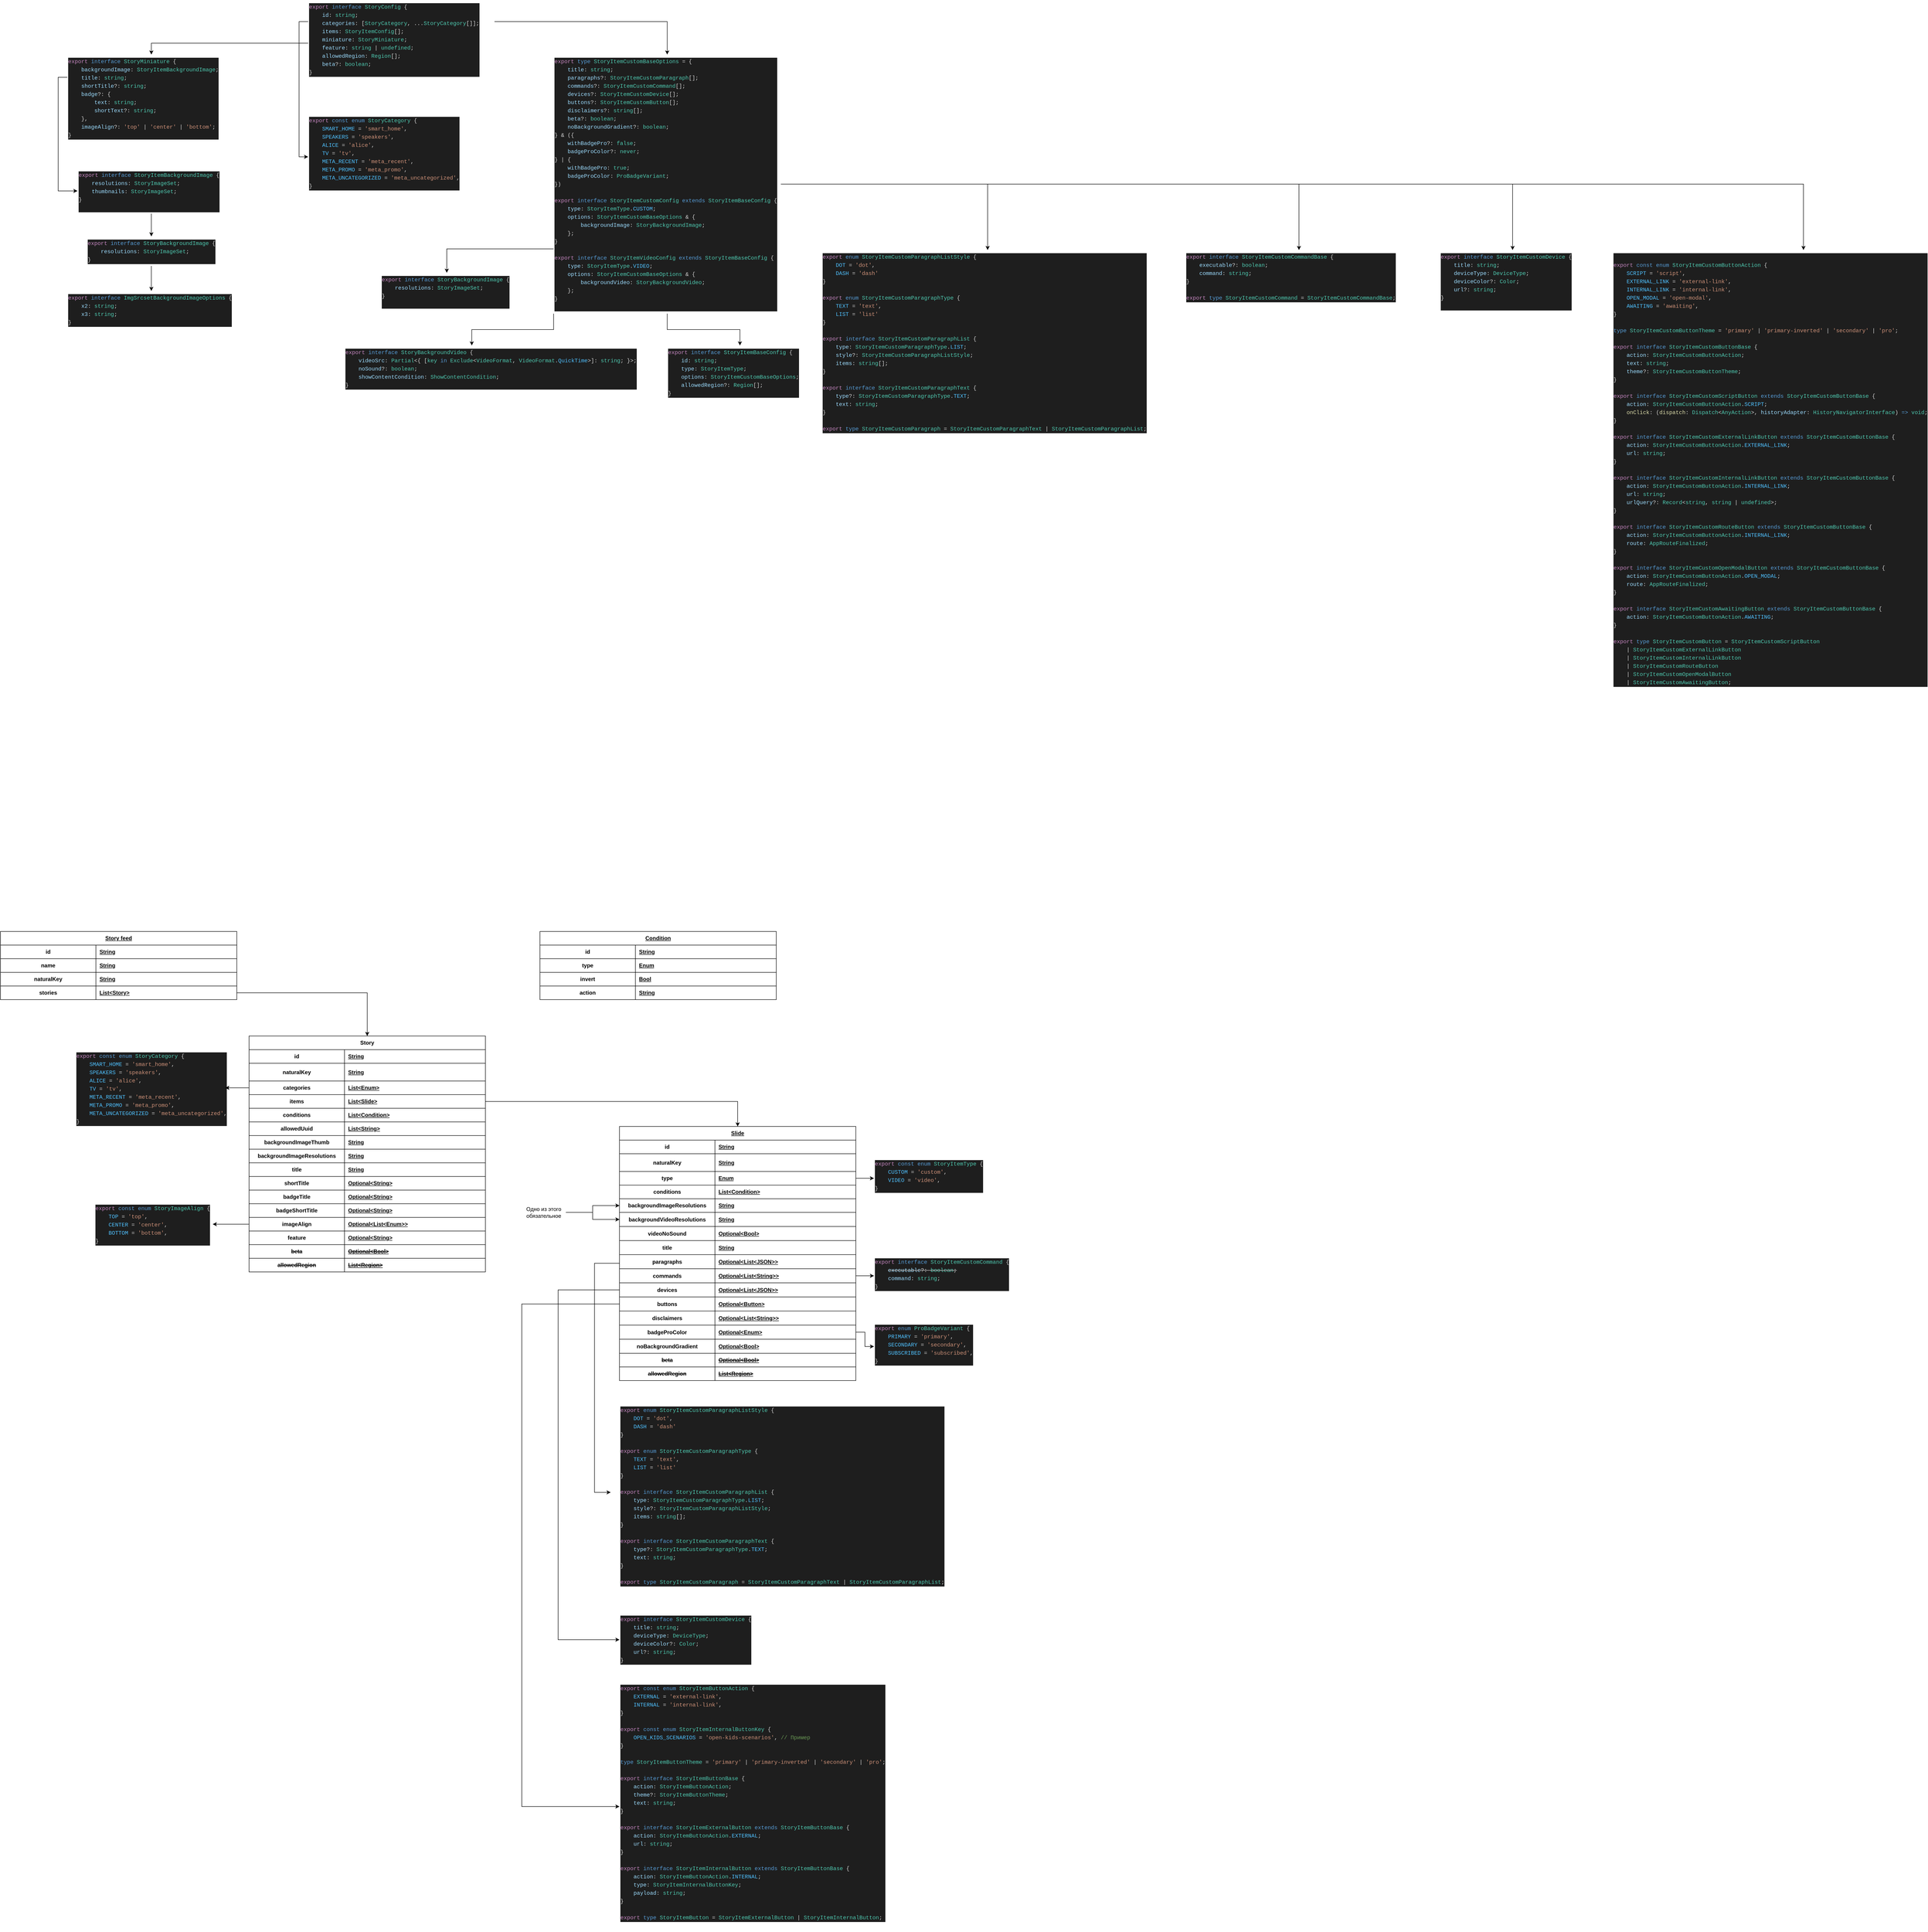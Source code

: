 <mxfile version="24.4.0" type="github">
  <diagram name="Страница — 1" id="ErJwVojsrPIL3w7OGmRs">
    <mxGraphModel dx="1684" dy="1726" grid="1" gridSize="10" guides="1" tooltips="1" connect="1" arrows="1" fold="1" page="1" pageScale="1" pageWidth="827" pageHeight="1169" math="0" shadow="0">
      <root>
        <mxCell id="0" />
        <mxCell id="1" parent="0" />
        <mxCell id="--rrv6k8ZZjKxxdi5PQi-19" style="edgeStyle=orthogonalEdgeStyle;rounded=0;orthogonalLoop=1;jettySize=auto;html=1;exitX=0;exitY=0.5;exitDx=0;exitDy=0;entryX=0.5;entryY=0;entryDx=0;entryDy=0;" edge="1" parent="1" source="--rrv6k8ZZjKxxdi5PQi-1" target="--rrv6k8ZZjKxxdi5PQi-2">
          <mxGeometry relative="1" as="geometry" />
        </mxCell>
        <mxCell id="--rrv6k8ZZjKxxdi5PQi-25" style="edgeStyle=orthogonalEdgeStyle;rounded=0;orthogonalLoop=1;jettySize=auto;html=1;exitX=0;exitY=0.25;exitDx=0;exitDy=0;entryX=0;entryY=0.5;entryDx=0;entryDy=0;" edge="1" parent="1" source="--rrv6k8ZZjKxxdi5PQi-1" target="--rrv6k8ZZjKxxdi5PQi-6">
          <mxGeometry relative="1" as="geometry" />
        </mxCell>
        <mxCell id="--rrv6k8ZZjKxxdi5PQi-26" style="edgeStyle=orthogonalEdgeStyle;rounded=0;orthogonalLoop=1;jettySize=auto;html=1;exitX=1;exitY=0.25;exitDx=0;exitDy=0;entryX=0.5;entryY=0;entryDx=0;entryDy=0;" edge="1" parent="1" source="--rrv6k8ZZjKxxdi5PQi-1" target="--rrv6k8ZZjKxxdi5PQi-8">
          <mxGeometry relative="1" as="geometry" />
        </mxCell>
        <mxCell id="--rrv6k8ZZjKxxdi5PQi-1" value="&lt;div style=&quot;color: #d4d4d4;background-color: #1e1e1e;font-family: Consolas, Menlo, Monaco, &#39;Courier New&#39;, monospace;font-weight: normal;font-size: 12px;line-height: 18px;white-space: pre;&quot;&gt;&lt;div&gt;&lt;span style=&quot;color: #c586c0;&quot;&gt;export&lt;/span&gt;&lt;span style=&quot;color: #d4d4d4;&quot;&gt; &lt;/span&gt;&lt;span style=&quot;color: #569cd6;&quot;&gt;interface&lt;/span&gt;&lt;span style=&quot;color: #d4d4d4;&quot;&gt; &lt;/span&gt;&lt;span style=&quot;color: #4ec9b0;&quot;&gt;StoryConfig&lt;/span&gt;&lt;span style=&quot;color: #d4d4d4;&quot;&gt; {&lt;/span&gt;&lt;/div&gt;&lt;div&gt;&lt;span style=&quot;color: #d4d4d4;&quot;&gt;    &lt;/span&gt;&lt;span style=&quot;color: #9cdcfe;&quot;&gt;id&lt;/span&gt;&lt;span style=&quot;color: #d4d4d4;&quot;&gt;: &lt;/span&gt;&lt;span style=&quot;color: #4ec9b0;&quot;&gt;string&lt;/span&gt;&lt;span style=&quot;color: #d4d4d4;&quot;&gt;;&lt;/span&gt;&lt;/div&gt;&lt;div&gt;&lt;span style=&quot;color: #d4d4d4;&quot;&gt;    &lt;/span&gt;&lt;span style=&quot;color: #9cdcfe;&quot;&gt;categories&lt;/span&gt;&lt;span style=&quot;color: #d4d4d4;&quot;&gt;: [&lt;/span&gt;&lt;span style=&quot;color: #4ec9b0;&quot;&gt;StoryCategory&lt;/span&gt;&lt;span style=&quot;color: #d4d4d4;&quot;&gt;, ...&lt;/span&gt;&lt;span style=&quot;color: #4ec9b0;&quot;&gt;StoryCategory&lt;/span&gt;&lt;span style=&quot;color: #d4d4d4;&quot;&gt;[]];&lt;/span&gt;&lt;/div&gt;&lt;div&gt;&lt;span style=&quot;color: #d4d4d4;&quot;&gt;    &lt;/span&gt;&lt;span style=&quot;color: #9cdcfe;&quot;&gt;items&lt;/span&gt;&lt;span style=&quot;color: #d4d4d4;&quot;&gt;: &lt;/span&gt;&lt;span style=&quot;color: #4ec9b0;&quot;&gt;StoryItemConfig&lt;/span&gt;&lt;span style=&quot;color: #d4d4d4;&quot;&gt;[];&lt;/span&gt;&lt;/div&gt;&lt;div&gt;&lt;span style=&quot;color: #d4d4d4;&quot;&gt;    &lt;/span&gt;&lt;span style=&quot;color: #9cdcfe;&quot;&gt;miniature&lt;/span&gt;&lt;span style=&quot;color: #d4d4d4;&quot;&gt;: &lt;/span&gt;&lt;span style=&quot;color: #4ec9b0;&quot;&gt;StoryMiniature&lt;/span&gt;&lt;span style=&quot;color: #d4d4d4;&quot;&gt;;&lt;/span&gt;&lt;/div&gt;&lt;div&gt;&lt;span style=&quot;color: #d4d4d4;&quot;&gt;    &lt;/span&gt;&lt;span style=&quot;color: #9cdcfe;&quot;&gt;feature&lt;/span&gt;&lt;span style=&quot;color: #d4d4d4;&quot;&gt;: &lt;/span&gt;&lt;span style=&quot;color: #4ec9b0;&quot;&gt;string&lt;/span&gt;&lt;span style=&quot;color: #d4d4d4;&quot;&gt; | &lt;/span&gt;&lt;span style=&quot;color: #4ec9b0;&quot;&gt;undefined&lt;/span&gt;&lt;span style=&quot;color: #d4d4d4;&quot;&gt;;&lt;/span&gt;&lt;/div&gt;&lt;div&gt;&lt;span style=&quot;color: #d4d4d4;&quot;&gt;    &lt;/span&gt;&lt;span style=&quot;color: #9cdcfe;&quot;&gt;allowedRegion&lt;/span&gt;&lt;span style=&quot;color: #d4d4d4;&quot;&gt;: &lt;/span&gt;&lt;span style=&quot;color: #4ec9b0;&quot;&gt;Region&lt;/span&gt;&lt;span style=&quot;color: #d4d4d4;&quot;&gt;[];&lt;/span&gt;&lt;/div&gt;&lt;div&gt;&lt;span style=&quot;color: #d4d4d4;&quot;&gt;    &lt;/span&gt;&lt;span style=&quot;color: #9cdcfe;&quot;&gt;beta&lt;/span&gt;&lt;span style=&quot;color: #d4d4d4;&quot;&gt;?: &lt;/span&gt;&lt;span style=&quot;color: #4ec9b0;&quot;&gt;boolean&lt;/span&gt;&lt;span style=&quot;color: #d4d4d4;&quot;&gt;;&lt;/span&gt;&lt;/div&gt;&lt;div&gt;&lt;span style=&quot;color: #d4d4d4;&quot;&gt;}&lt;/span&gt;&lt;/div&gt;&lt;/div&gt;" style="text;whiteSpace=wrap;html=1;" vertex="1" parent="1">
          <mxGeometry x="-150" y="-1169" width="410" height="190" as="geometry" />
        </mxCell>
        <mxCell id="--rrv6k8ZZjKxxdi5PQi-20" style="edgeStyle=orthogonalEdgeStyle;rounded=0;orthogonalLoop=1;jettySize=auto;html=1;exitX=0;exitY=0.25;exitDx=0;exitDy=0;entryX=0;entryY=0.5;entryDx=0;entryDy=0;" edge="1" parent="1" source="--rrv6k8ZZjKxxdi5PQi-2" target="--rrv6k8ZZjKxxdi5PQi-3">
          <mxGeometry relative="1" as="geometry" />
        </mxCell>
        <mxCell id="--rrv6k8ZZjKxxdi5PQi-2" value="&lt;div style=&quot;color: #d4d4d4;background-color: #1e1e1e;font-family: Consolas, Menlo, Monaco, &#39;Courier New&#39;, monospace;font-weight: normal;font-size: 12px;line-height: 18px;white-space: pre;&quot;&gt;&lt;div&gt;&lt;span style=&quot;color: #c586c0;&quot;&gt;export&lt;/span&gt;&lt;span style=&quot;color: #d4d4d4;&quot;&gt; &lt;/span&gt;&lt;span style=&quot;color: #569cd6;&quot;&gt;interface&lt;/span&gt;&lt;span style=&quot;color: #d4d4d4;&quot;&gt; &lt;/span&gt;&lt;span style=&quot;color: #4ec9b0;&quot;&gt;StoryMiniature&lt;/span&gt;&lt;span style=&quot;color: #d4d4d4;&quot;&gt; {&lt;/span&gt;&lt;/div&gt;&lt;div&gt;&lt;span style=&quot;color: #d4d4d4;&quot;&gt;    &lt;/span&gt;&lt;span style=&quot;color: #9cdcfe;&quot;&gt;backgroundImage&lt;/span&gt;&lt;span style=&quot;color: #d4d4d4;&quot;&gt;: &lt;/span&gt;&lt;span style=&quot;color: #4ec9b0;&quot;&gt;StoryItemBackgroundImage&lt;/span&gt;&lt;span style=&quot;color: #d4d4d4;&quot;&gt;;&lt;/span&gt;&lt;/div&gt;&lt;div&gt;&lt;span style=&quot;color: #d4d4d4;&quot;&gt;    &lt;/span&gt;&lt;span style=&quot;color: #9cdcfe;&quot;&gt;title&lt;/span&gt;&lt;span style=&quot;color: #d4d4d4;&quot;&gt;: &lt;/span&gt;&lt;span style=&quot;color: #4ec9b0;&quot;&gt;string&lt;/span&gt;&lt;span style=&quot;color: #d4d4d4;&quot;&gt;;&lt;/span&gt;&lt;/div&gt;&lt;div&gt;&lt;span style=&quot;color: #d4d4d4;&quot;&gt;    &lt;/span&gt;&lt;span style=&quot;color: #9cdcfe;&quot;&gt;shortTitle&lt;/span&gt;&lt;span style=&quot;color: #d4d4d4;&quot;&gt;?: &lt;/span&gt;&lt;span style=&quot;color: #4ec9b0;&quot;&gt;string&lt;/span&gt;&lt;span style=&quot;color: #d4d4d4;&quot;&gt;;&lt;/span&gt;&lt;/div&gt;&lt;div&gt;&lt;span style=&quot;color: #d4d4d4;&quot;&gt;    &lt;/span&gt;&lt;span style=&quot;color: #9cdcfe;&quot;&gt;badge&lt;/span&gt;&lt;span style=&quot;color: #d4d4d4;&quot;&gt;?: {&lt;/span&gt;&lt;/div&gt;&lt;div&gt;&lt;span style=&quot;color: #d4d4d4;&quot;&gt;        &lt;/span&gt;&lt;span style=&quot;color: #9cdcfe;&quot;&gt;text&lt;/span&gt;&lt;span style=&quot;color: #d4d4d4;&quot;&gt;: &lt;/span&gt;&lt;span style=&quot;color: #4ec9b0;&quot;&gt;string&lt;/span&gt;&lt;span style=&quot;color: #d4d4d4;&quot;&gt;;&lt;/span&gt;&lt;/div&gt;&lt;div&gt;&lt;span style=&quot;color: #d4d4d4;&quot;&gt;        &lt;/span&gt;&lt;span style=&quot;color: #9cdcfe;&quot;&gt;shortText&lt;/span&gt;&lt;span style=&quot;color: #d4d4d4;&quot;&gt;?: &lt;/span&gt;&lt;span style=&quot;color: #4ec9b0;&quot;&gt;string&lt;/span&gt;&lt;span style=&quot;color: #d4d4d4;&quot;&gt;;&lt;/span&gt;&lt;/div&gt;&lt;div&gt;&lt;span style=&quot;color: #d4d4d4;&quot;&gt;    },&lt;/span&gt;&lt;/div&gt;&lt;div&gt;&lt;span style=&quot;color: #d4d4d4;&quot;&gt;    &lt;/span&gt;&lt;span style=&quot;color: #9cdcfe;&quot;&gt;imageAlign&lt;/span&gt;&lt;span style=&quot;color: #d4d4d4;&quot;&gt;?: &lt;/span&gt;&lt;span style=&quot;color: #ce9178;&quot;&gt;&#39;top&#39;&lt;/span&gt;&lt;span style=&quot;color: #d4d4d4;&quot;&gt; | &lt;/span&gt;&lt;span style=&quot;color: #ce9178;&quot;&gt;&#39;center&#39;&lt;/span&gt;&lt;span style=&quot;color: #d4d4d4;&quot;&gt; | &lt;/span&gt;&lt;span style=&quot;color: #ce9178;&quot;&gt;&#39;bottom&#39;&lt;/span&gt;&lt;span style=&quot;color: #d4d4d4;&quot;&gt;;&lt;/span&gt;&lt;/div&gt;&lt;div&gt;&lt;span style=&quot;color: #d4d4d4;&quot;&gt;}&lt;/span&gt;&lt;/div&gt;&lt;/div&gt;" style="text;whiteSpace=wrap;html=1;" vertex="1" parent="1">
          <mxGeometry x="-680.0" y="-1049" width="370" height="200" as="geometry" />
        </mxCell>
        <mxCell id="--rrv6k8ZZjKxxdi5PQi-21" style="edgeStyle=orthogonalEdgeStyle;rounded=0;orthogonalLoop=1;jettySize=auto;html=1;exitX=0.5;exitY=1;exitDx=0;exitDy=0;" edge="1" parent="1" source="--rrv6k8ZZjKxxdi5PQi-3" target="--rrv6k8ZZjKxxdi5PQi-4">
          <mxGeometry relative="1" as="geometry" />
        </mxCell>
        <mxCell id="--rrv6k8ZZjKxxdi5PQi-3" value="&lt;div style=&quot;color: #d4d4d4;background-color: #1e1e1e;font-family: Consolas, Menlo, Monaco, &#39;Courier New&#39;, monospace;font-weight: normal;font-size: 12px;line-height: 18px;white-space: pre;&quot;&gt;&lt;div&gt;&lt;span style=&quot;color: #c586c0;&quot;&gt;export&lt;/span&gt;&lt;span style=&quot;color: #d4d4d4;&quot;&gt; &lt;/span&gt;&lt;span style=&quot;color: #569cd6;&quot;&gt;interface&lt;/span&gt;&lt;span style=&quot;color: #d4d4d4;&quot;&gt; &lt;/span&gt;&lt;span style=&quot;color: #4ec9b0;&quot;&gt;StoryItemBackgroundImage&lt;/span&gt;&lt;span style=&quot;color: #d4d4d4;&quot;&gt; {&lt;/span&gt;&lt;/div&gt;&lt;div&gt;&lt;span style=&quot;color: #d4d4d4;&quot;&gt;    &lt;/span&gt;&lt;span style=&quot;color: #9cdcfe;&quot;&gt;resolutions&lt;/span&gt;&lt;span style=&quot;color: #d4d4d4;&quot;&gt;: &lt;/span&gt;&lt;span style=&quot;color: #4ec9b0;&quot;&gt;StoryImageSet&lt;/span&gt;&lt;span style=&quot;color: #d4d4d4;&quot;&gt;;&lt;/span&gt;&lt;/div&gt;&lt;div&gt;&lt;span style=&quot;color: #d4d4d4;&quot;&gt;    &lt;/span&gt;&lt;span style=&quot;color: #9cdcfe;&quot;&gt;thumbnails&lt;/span&gt;&lt;span style=&quot;color: #d4d4d4;&quot;&gt;: &lt;/span&gt;&lt;span style=&quot;color: #4ec9b0;&quot;&gt;StoryImageSet&lt;/span&gt;&lt;span style=&quot;color: #d4d4d4;&quot;&gt;;&lt;/span&gt;&lt;/div&gt;&lt;div&gt;&lt;span style=&quot;color: #d4d4d4;&quot;&gt;}&lt;/span&gt;&lt;/div&gt;&lt;br&gt;&lt;/div&gt;" style="text;whiteSpace=wrap;html=1;" vertex="1" parent="1">
          <mxGeometry x="-657.5" y="-799" width="325" height="100" as="geometry" />
        </mxCell>
        <mxCell id="--rrv6k8ZZjKxxdi5PQi-24" style="edgeStyle=orthogonalEdgeStyle;rounded=0;orthogonalLoop=1;jettySize=auto;html=1;exitX=0.5;exitY=1;exitDx=0;exitDy=0;entryX=0.5;entryY=0;entryDx=0;entryDy=0;" edge="1" parent="1" source="--rrv6k8ZZjKxxdi5PQi-4" target="--rrv6k8ZZjKxxdi5PQi-5">
          <mxGeometry relative="1" as="geometry" />
        </mxCell>
        <mxCell id="--rrv6k8ZZjKxxdi5PQi-4" value="&lt;div style=&quot;color: #d4d4d4;background-color: #1e1e1e;font-family: Consolas, Menlo, Monaco, &#39;Courier New&#39;, monospace;font-weight: normal;font-size: 12px;line-height: 18px;white-space: pre;&quot;&gt;&lt;div&gt;&lt;span style=&quot;color: #c586c0;&quot;&gt;export&lt;/span&gt;&lt;span style=&quot;color: #d4d4d4;&quot;&gt; &lt;/span&gt;&lt;span style=&quot;color: #569cd6;&quot;&gt;interface&lt;/span&gt;&lt;span style=&quot;color: #d4d4d4;&quot;&gt; &lt;/span&gt;&lt;span style=&quot;color: #4ec9b0;&quot;&gt;StoryBackgroundImage&lt;/span&gt;&lt;span style=&quot;color: #d4d4d4;&quot;&gt; {&lt;/span&gt;&lt;/div&gt;&lt;div&gt;&lt;span style=&quot;color: #d4d4d4;&quot;&gt;    &lt;/span&gt;&lt;span style=&quot;color: #9cdcfe;&quot;&gt;resolutions&lt;/span&gt;&lt;span style=&quot;color: #d4d4d4;&quot;&gt;: &lt;/span&gt;&lt;span style=&quot;color: #4ec9b0;&quot;&gt;StoryImageSet&lt;/span&gt;&lt;span style=&quot;color: #d4d4d4;&quot;&gt;;&lt;/span&gt;&lt;/div&gt;&lt;div&gt;&lt;span style=&quot;color: #d4d4d4;&quot;&gt;}&lt;/span&gt;&lt;/div&gt;&lt;/div&gt;" style="text;whiteSpace=wrap;html=1;" vertex="1" parent="1">
          <mxGeometry x="-637.5" y="-649" width="285" height="65" as="geometry" />
        </mxCell>
        <mxCell id="--rrv6k8ZZjKxxdi5PQi-5" value="&lt;div style=&quot;color: #d4d4d4;background-color: #1e1e1e;font-family: Consolas, Menlo, Monaco, &#39;Courier New&#39;, monospace;font-weight: normal;font-size: 12px;line-height: 18px;white-space: pre;&quot;&gt;&lt;div&gt;&lt;span style=&quot;color: #c586c0;&quot;&gt;export&lt;/span&gt;&lt;span style=&quot;color: #d4d4d4;&quot;&gt; &lt;/span&gt;&lt;span style=&quot;color: #569cd6;&quot;&gt;interface&lt;/span&gt;&lt;span style=&quot;color: #d4d4d4;&quot;&gt; &lt;/span&gt;&lt;span style=&quot;color: #4ec9b0;&quot;&gt;ImgSrcsetBackgroundImageOptions&lt;/span&gt;&lt;span style=&quot;color: #d4d4d4;&quot;&gt; {&lt;/span&gt;&lt;/div&gt;&lt;div&gt;&lt;span style=&quot;color: #d4d4d4;&quot;&gt;    &lt;/span&gt;&lt;span style=&quot;color: #9cdcfe;&quot;&gt;x2&lt;/span&gt;&lt;span style=&quot;color: #d4d4d4;&quot;&gt;: &lt;/span&gt;&lt;span style=&quot;color: #4ec9b0;&quot;&gt;string&lt;/span&gt;&lt;span style=&quot;color: #d4d4d4;&quot;&gt;;&lt;/span&gt;&lt;/div&gt;&lt;div&gt;&lt;span style=&quot;color: #d4d4d4;&quot;&gt;    &lt;/span&gt;&lt;span style=&quot;color: #9cdcfe;&quot;&gt;x3&lt;/span&gt;&lt;span style=&quot;color: #d4d4d4;&quot;&gt;: &lt;/span&gt;&lt;span style=&quot;color: #4ec9b0;&quot;&gt;string&lt;/span&gt;&lt;span style=&quot;color: #d4d4d4;&quot;&gt;;&lt;/span&gt;&lt;/div&gt;&lt;div&gt;&lt;span style=&quot;color: #d4d4d4;&quot;&gt;}&lt;/span&gt;&lt;/div&gt;&lt;/div&gt;" style="text;whiteSpace=wrap;html=1;" vertex="1" parent="1">
          <mxGeometry x="-680.0" y="-529" width="370" height="80" as="geometry" />
        </mxCell>
        <mxCell id="--rrv6k8ZZjKxxdi5PQi-6" value="&lt;div style=&quot;color: #d4d4d4;background-color: #1e1e1e;font-family: Consolas, Menlo, Monaco, &#39;Courier New&#39;, monospace;font-weight: normal;font-size: 12px;line-height: 18px;white-space: pre;&quot;&gt;&lt;div&gt;&lt;span style=&quot;color: #c586c0;&quot;&gt;export&lt;/span&gt;&lt;span style=&quot;color: #d4d4d4;&quot;&gt; &lt;/span&gt;&lt;span style=&quot;color: #569cd6;&quot;&gt;const&lt;/span&gt;&lt;span style=&quot;color: #d4d4d4;&quot;&gt; &lt;/span&gt;&lt;span style=&quot;color: #569cd6;&quot;&gt;enum&lt;/span&gt;&lt;span style=&quot;color: #d4d4d4;&quot;&gt; &lt;/span&gt;&lt;span style=&quot;color: #4ec9b0;&quot;&gt;StoryCategory&lt;/span&gt;&lt;span style=&quot;color: #d4d4d4;&quot;&gt; {&lt;/span&gt;&lt;/div&gt;&lt;div&gt;&lt;span style=&quot;color: #d4d4d4;&quot;&gt;    &lt;/span&gt;&lt;span style=&quot;color: #4fc1ff;&quot;&gt;SMART_HOME&lt;/span&gt;&lt;span style=&quot;color: #d4d4d4;&quot;&gt; = &lt;/span&gt;&lt;span style=&quot;color: #ce9178;&quot;&gt;&#39;smart_home&#39;&lt;/span&gt;&lt;span style=&quot;color: #d4d4d4;&quot;&gt;,&lt;/span&gt;&lt;/div&gt;&lt;div&gt;&lt;span style=&quot;color: #d4d4d4;&quot;&gt;    &lt;/span&gt;&lt;span style=&quot;color: #4fc1ff;&quot;&gt;SPEAKERS&lt;/span&gt;&lt;span style=&quot;color: #d4d4d4;&quot;&gt; = &lt;/span&gt;&lt;span style=&quot;color: #ce9178;&quot;&gt;&#39;speakers&#39;&lt;/span&gt;&lt;span style=&quot;color: #d4d4d4;&quot;&gt;,&lt;/span&gt;&lt;/div&gt;&lt;div&gt;&lt;span style=&quot;color: #d4d4d4;&quot;&gt;    &lt;/span&gt;&lt;span style=&quot;color: #4fc1ff;&quot;&gt;ALICE&lt;/span&gt;&lt;span style=&quot;color: #d4d4d4;&quot;&gt; = &lt;/span&gt;&lt;span style=&quot;color: #ce9178;&quot;&gt;&#39;alice&#39;&lt;/span&gt;&lt;span style=&quot;color: #d4d4d4;&quot;&gt;,&lt;/span&gt;&lt;/div&gt;&lt;div&gt;&lt;span style=&quot;color: #d4d4d4;&quot;&gt;    &lt;/span&gt;&lt;span style=&quot;color: #4fc1ff;&quot;&gt;TV&lt;/span&gt;&lt;span style=&quot;color: #d4d4d4;&quot;&gt; = &lt;/span&gt;&lt;span style=&quot;color: #ce9178;&quot;&gt;&#39;tv&#39;&lt;/span&gt;&lt;span style=&quot;color: #d4d4d4;&quot;&gt;,&lt;/span&gt;&lt;/div&gt;&lt;div&gt;&lt;span style=&quot;color: #d4d4d4;&quot;&gt;    &lt;/span&gt;&lt;span style=&quot;color: #4fc1ff;&quot;&gt;META_RECENT&lt;/span&gt;&lt;span style=&quot;color: #d4d4d4;&quot;&gt; = &lt;/span&gt;&lt;span style=&quot;color: #ce9178;&quot;&gt;&#39;meta_recent&#39;&lt;/span&gt;&lt;span style=&quot;color: #d4d4d4;&quot;&gt;,&lt;/span&gt;&lt;/div&gt;&lt;div&gt;&lt;span style=&quot;color: #d4d4d4;&quot;&gt;    &lt;/span&gt;&lt;span style=&quot;color: #4fc1ff;&quot;&gt;META_PROMO&lt;/span&gt;&lt;span style=&quot;color: #d4d4d4;&quot;&gt; = &lt;/span&gt;&lt;span style=&quot;color: #ce9178;&quot;&gt;&#39;meta_promo&#39;&lt;/span&gt;&lt;span style=&quot;color: #d4d4d4;&quot;&gt;,&lt;/span&gt;&lt;/div&gt;&lt;div&gt;&lt;span style=&quot;color: #d4d4d4;&quot;&gt;    &lt;/span&gt;&lt;span style=&quot;color: #4fc1ff;&quot;&gt;META_UNCATEGORIZED&lt;/span&gt;&lt;span style=&quot;color: #d4d4d4;&quot;&gt; = &lt;/span&gt;&lt;span style=&quot;color: #ce9178;&quot;&gt;&#39;meta_uncategorized&#39;&lt;/span&gt;&lt;span style=&quot;color: #d4d4d4;&quot;&gt;,&lt;/span&gt;&lt;/div&gt;&lt;div&gt;&lt;span style=&quot;color: #d4d4d4;&quot;&gt;}&lt;/span&gt;&lt;/div&gt;&lt;/div&gt;" style="text;whiteSpace=wrap;html=1;" vertex="1" parent="1">
          <mxGeometry x="-150" y="-919" width="370" height="190" as="geometry" />
        </mxCell>
        <mxCell id="--rrv6k8ZZjKxxdi5PQi-29" style="edgeStyle=orthogonalEdgeStyle;rounded=0;orthogonalLoop=1;jettySize=auto;html=1;exitX=0;exitY=0.75;exitDx=0;exitDy=0;entryX=0.5;entryY=0;entryDx=0;entryDy=0;" edge="1" parent="1" source="--rrv6k8ZZjKxxdi5PQi-8" target="--rrv6k8ZZjKxxdi5PQi-10">
          <mxGeometry relative="1" as="geometry" />
        </mxCell>
        <mxCell id="--rrv6k8ZZjKxxdi5PQi-30" style="edgeStyle=orthogonalEdgeStyle;rounded=0;orthogonalLoop=1;jettySize=auto;html=1;exitX=0;exitY=1;exitDx=0;exitDy=0;entryX=0.5;entryY=0;entryDx=0;entryDy=0;" edge="1" parent="1" source="--rrv6k8ZZjKxxdi5PQi-8" target="--rrv6k8ZZjKxxdi5PQi-9">
          <mxGeometry relative="1" as="geometry" />
        </mxCell>
        <mxCell id="--rrv6k8ZZjKxxdi5PQi-33" style="edgeStyle=orthogonalEdgeStyle;rounded=0;orthogonalLoop=1;jettySize=auto;html=1;exitX=1;exitY=0.5;exitDx=0;exitDy=0;entryX=0.5;entryY=0;entryDx=0;entryDy=0;" edge="1" parent="1" source="--rrv6k8ZZjKxxdi5PQi-8" target="--rrv6k8ZZjKxxdi5PQi-11">
          <mxGeometry relative="1" as="geometry" />
        </mxCell>
        <mxCell id="--rrv6k8ZZjKxxdi5PQi-34" style="edgeStyle=orthogonalEdgeStyle;rounded=0;orthogonalLoop=1;jettySize=auto;html=1;exitX=1;exitY=0.5;exitDx=0;exitDy=0;entryX=0.5;entryY=0;entryDx=0;entryDy=0;" edge="1" parent="1" source="--rrv6k8ZZjKxxdi5PQi-8" target="--rrv6k8ZZjKxxdi5PQi-12">
          <mxGeometry relative="1" as="geometry" />
        </mxCell>
        <mxCell id="--rrv6k8ZZjKxxdi5PQi-35" style="edgeStyle=orthogonalEdgeStyle;rounded=0;orthogonalLoop=1;jettySize=auto;html=1;exitX=1;exitY=0.5;exitDx=0;exitDy=0;entryX=0.5;entryY=0;entryDx=0;entryDy=0;" edge="1" parent="1" source="--rrv6k8ZZjKxxdi5PQi-8" target="--rrv6k8ZZjKxxdi5PQi-13">
          <mxGeometry relative="1" as="geometry" />
        </mxCell>
        <mxCell id="--rrv6k8ZZjKxxdi5PQi-36" style="edgeStyle=orthogonalEdgeStyle;rounded=0;orthogonalLoop=1;jettySize=auto;html=1;exitX=1;exitY=0.5;exitDx=0;exitDy=0;entryX=0.75;entryY=0;entryDx=0;entryDy=0;" edge="1" parent="1" source="--rrv6k8ZZjKxxdi5PQi-8" target="--rrv6k8ZZjKxxdi5PQi-14">
          <mxGeometry relative="1" as="geometry" />
        </mxCell>
        <mxCell id="--rrv6k8ZZjKxxdi5PQi-470" style="edgeStyle=orthogonalEdgeStyle;rounded=0;orthogonalLoop=1;jettySize=auto;html=1;" edge="1" parent="1" source="--rrv6k8ZZjKxxdi5PQi-8" target="--rrv6k8ZZjKxxdi5PQi-469">
          <mxGeometry relative="1" as="geometry" />
        </mxCell>
        <mxCell id="--rrv6k8ZZjKxxdi5PQi-8" value="&lt;div style=&quot;color: #d4d4d4;background-color: #1e1e1e;font-family: Consolas, Menlo, Monaco, &#39;Courier New&#39;, monospace;font-weight: normal;font-size: 12px;line-height: 18px;white-space: pre;&quot;&gt;&lt;div&gt;&lt;span style=&quot;color: #c586c0;&quot;&gt;export&lt;/span&gt;&lt;span style=&quot;color: #d4d4d4;&quot;&gt; &lt;/span&gt;&lt;span style=&quot;color: #569cd6;&quot;&gt;type&lt;/span&gt;&lt;span style=&quot;color: #d4d4d4;&quot;&gt; &lt;/span&gt;&lt;span style=&quot;color: #4ec9b0;&quot;&gt;StoryItemCustomBaseOptions&lt;/span&gt;&lt;span style=&quot;color: #d4d4d4;&quot;&gt; = {&lt;/span&gt;&lt;/div&gt;&lt;div&gt;&lt;span style=&quot;color: #d4d4d4;&quot;&gt;    &lt;/span&gt;&lt;span style=&quot;color: #9cdcfe;&quot;&gt;title&lt;/span&gt;&lt;span style=&quot;color: #d4d4d4;&quot;&gt;: &lt;/span&gt;&lt;span style=&quot;color: #4ec9b0;&quot;&gt;string&lt;/span&gt;&lt;span style=&quot;color: #d4d4d4;&quot;&gt;;&lt;/span&gt;&lt;/div&gt;&lt;div&gt;&lt;span style=&quot;color: #d4d4d4;&quot;&gt;    &lt;/span&gt;&lt;span style=&quot;color: #9cdcfe;&quot;&gt;paragraphs&lt;/span&gt;&lt;span style=&quot;color: #d4d4d4;&quot;&gt;?: &lt;/span&gt;&lt;span style=&quot;color: #4ec9b0;&quot;&gt;StoryItemCustomParagraph&lt;/span&gt;&lt;span style=&quot;color: #d4d4d4;&quot;&gt;[];&lt;/span&gt;&lt;/div&gt;&lt;div&gt;&lt;span style=&quot;color: #d4d4d4;&quot;&gt;    &lt;/span&gt;&lt;span style=&quot;color: #9cdcfe;&quot;&gt;commands&lt;/span&gt;&lt;span style=&quot;color: #d4d4d4;&quot;&gt;?: &lt;/span&gt;&lt;span style=&quot;color: #4ec9b0;&quot;&gt;StoryItemCustomCommand&lt;/span&gt;&lt;span style=&quot;color: #d4d4d4;&quot;&gt;[];&lt;/span&gt;&lt;/div&gt;&lt;div&gt;&lt;span style=&quot;color: #d4d4d4;&quot;&gt;    &lt;/span&gt;&lt;span style=&quot;color: #9cdcfe;&quot;&gt;devices&lt;/span&gt;&lt;span style=&quot;color: #d4d4d4;&quot;&gt;?: &lt;/span&gt;&lt;span style=&quot;color: #4ec9b0;&quot;&gt;StoryItemCustomDevice&lt;/span&gt;&lt;span style=&quot;color: #d4d4d4;&quot;&gt;[];&lt;/span&gt;&lt;/div&gt;&lt;div&gt;&lt;span style=&quot;color: #d4d4d4;&quot;&gt;    &lt;/span&gt;&lt;span style=&quot;color: #9cdcfe;&quot;&gt;buttons&lt;/span&gt;&lt;span style=&quot;color: #d4d4d4;&quot;&gt;?: &lt;/span&gt;&lt;span style=&quot;color: #4ec9b0;&quot;&gt;StoryItemCustomButton&lt;/span&gt;&lt;span style=&quot;color: #d4d4d4;&quot;&gt;[];&lt;/span&gt;&lt;/div&gt;&lt;div&gt;&lt;span style=&quot;color: #d4d4d4;&quot;&gt;    &lt;/span&gt;&lt;span style=&quot;color: #9cdcfe;&quot;&gt;disclaimers&lt;/span&gt;&lt;span style=&quot;color: #d4d4d4;&quot;&gt;?: &lt;/span&gt;&lt;span style=&quot;color: #4ec9b0;&quot;&gt;string&lt;/span&gt;&lt;span style=&quot;color: #d4d4d4;&quot;&gt;[];&lt;/span&gt;&lt;/div&gt;&lt;div&gt;&lt;span style=&quot;color: #d4d4d4;&quot;&gt;    &lt;/span&gt;&lt;span style=&quot;color: #9cdcfe;&quot;&gt;beta&lt;/span&gt;&lt;span style=&quot;color: #d4d4d4;&quot;&gt;?: &lt;/span&gt;&lt;span style=&quot;color: #4ec9b0;&quot;&gt;boolean&lt;/span&gt;&lt;span style=&quot;color: #d4d4d4;&quot;&gt;;&lt;/span&gt;&lt;/div&gt;&lt;div&gt;&lt;span style=&quot;color: #d4d4d4;&quot;&gt;    &lt;/span&gt;&lt;span style=&quot;color: #9cdcfe;&quot;&gt;noBackgroundGradient&lt;/span&gt;&lt;span style=&quot;color: #d4d4d4;&quot;&gt;?: &lt;/span&gt;&lt;span style=&quot;color: #4ec9b0;&quot;&gt;boolean&lt;/span&gt;&lt;span style=&quot;color: #d4d4d4;&quot;&gt;;&lt;/span&gt;&lt;/div&gt;&lt;div&gt;&lt;span style=&quot;color: #d4d4d4;&quot;&gt;} &amp;amp; ({&lt;/span&gt;&lt;/div&gt;&lt;div&gt;&lt;span style=&quot;color: #d4d4d4;&quot;&gt;    &lt;/span&gt;&lt;span style=&quot;color: #9cdcfe;&quot;&gt;withBadgePro&lt;/span&gt;&lt;span style=&quot;color: #d4d4d4;&quot;&gt;?: &lt;/span&gt;&lt;span style=&quot;color: #4ec9b0;&quot;&gt;false&lt;/span&gt;&lt;span style=&quot;color: #d4d4d4;&quot;&gt;;&lt;/span&gt;&lt;/div&gt;&lt;div&gt;&lt;span style=&quot;color: #d4d4d4;&quot;&gt;    &lt;/span&gt;&lt;span style=&quot;color: #9cdcfe;&quot;&gt;badgeProColor&lt;/span&gt;&lt;span style=&quot;color: #d4d4d4;&quot;&gt;?: &lt;/span&gt;&lt;span style=&quot;color: #4ec9b0;&quot;&gt;never&lt;/span&gt;&lt;span style=&quot;color: #d4d4d4;&quot;&gt;;&lt;/span&gt;&lt;/div&gt;&lt;div&gt;&lt;span style=&quot;color: #d4d4d4;&quot;&gt;} | {&lt;/span&gt;&lt;/div&gt;&lt;div&gt;&lt;span style=&quot;color: #d4d4d4;&quot;&gt;    &lt;/span&gt;&lt;span style=&quot;color: #9cdcfe;&quot;&gt;withBadgePro&lt;/span&gt;&lt;span style=&quot;color: #d4d4d4;&quot;&gt;: &lt;/span&gt;&lt;span style=&quot;color: #4ec9b0;&quot;&gt;true&lt;/span&gt;&lt;span style=&quot;color: #d4d4d4;&quot;&gt;;&lt;/span&gt;&lt;/div&gt;&lt;div&gt;&lt;span style=&quot;color: #d4d4d4;&quot;&gt;    &lt;/span&gt;&lt;span style=&quot;color: #9cdcfe;&quot;&gt;badgeProColor&lt;/span&gt;&lt;span style=&quot;color: #d4d4d4;&quot;&gt;: &lt;/span&gt;&lt;span style=&quot;color: #4ec9b0;&quot;&gt;ProBadgeVariant&lt;/span&gt;&lt;span style=&quot;color: #d4d4d4;&quot;&gt;;&lt;/span&gt;&lt;/div&gt;&lt;div&gt;&lt;span style=&quot;color: #d4d4d4;&quot;&gt;})&lt;/span&gt;&lt;/div&gt;&lt;br&gt;&lt;div&gt;&lt;span style=&quot;color: #c586c0;&quot;&gt;export&lt;/span&gt;&lt;span style=&quot;color: #d4d4d4;&quot;&gt; &lt;/span&gt;&lt;span style=&quot;color: #569cd6;&quot;&gt;interface&lt;/span&gt;&lt;span style=&quot;color: #d4d4d4;&quot;&gt; &lt;/span&gt;&lt;span style=&quot;color: #4ec9b0;&quot;&gt;StoryItemCustomConfig&lt;/span&gt;&lt;span style=&quot;color: #d4d4d4;&quot;&gt; &lt;/span&gt;&lt;span style=&quot;color: #569cd6;&quot;&gt;extends&lt;/span&gt;&lt;span style=&quot;color: #d4d4d4;&quot;&gt; &lt;/span&gt;&lt;span style=&quot;color: #4ec9b0;&quot;&gt;StoryItemBaseConfig&lt;/span&gt;&lt;span style=&quot;color: #d4d4d4;&quot;&gt; {&lt;/span&gt;&lt;/div&gt;&lt;div&gt;&lt;span style=&quot;color: #d4d4d4;&quot;&gt;    &lt;/span&gt;&lt;span style=&quot;color: #9cdcfe;&quot;&gt;type&lt;/span&gt;&lt;span style=&quot;color: #d4d4d4;&quot;&gt;: &lt;/span&gt;&lt;span style=&quot;color: #4ec9b0;&quot;&gt;StoryItemType&lt;/span&gt;&lt;span style=&quot;color: #d4d4d4;&quot;&gt;.&lt;/span&gt;&lt;span style=&quot;color: #4fc1ff;&quot;&gt;CUSTOM&lt;/span&gt;&lt;span style=&quot;color: #d4d4d4;&quot;&gt;;&lt;/span&gt;&lt;/div&gt;&lt;div&gt;&lt;span style=&quot;color: #d4d4d4;&quot;&gt;    &lt;/span&gt;&lt;span style=&quot;color: #9cdcfe;&quot;&gt;options&lt;/span&gt;&lt;span style=&quot;color: #d4d4d4;&quot;&gt;: &lt;/span&gt;&lt;span style=&quot;color: #4ec9b0;&quot;&gt;StoryItemCustomBaseOptions&lt;/span&gt;&lt;span style=&quot;color: #d4d4d4;&quot;&gt; &amp;amp; {&lt;/span&gt;&lt;/div&gt;&lt;div&gt;&lt;span style=&quot;color: #d4d4d4;&quot;&gt;        &lt;/span&gt;&lt;span style=&quot;color: #9cdcfe;&quot;&gt;backgroundImage&lt;/span&gt;&lt;span style=&quot;color: #d4d4d4;&quot;&gt;: &lt;/span&gt;&lt;span style=&quot;color: #4ec9b0;&quot;&gt;StoryBackgroundImage&lt;/span&gt;&lt;span style=&quot;color: #d4d4d4;&quot;&gt;;&lt;/span&gt;&lt;/div&gt;&lt;div&gt;&lt;span style=&quot;color: #d4d4d4;&quot;&gt;    };&lt;/span&gt;&lt;/div&gt;&lt;div&gt;&lt;span style=&quot;color: #d4d4d4;&quot;&gt;}&lt;/span&gt;&lt;/div&gt;&lt;br&gt;&lt;div&gt;&lt;span style=&quot;color: #c586c0;&quot;&gt;export&lt;/span&gt;&lt;span style=&quot;color: #d4d4d4;&quot;&gt; &lt;/span&gt;&lt;span style=&quot;color: #569cd6;&quot;&gt;interface&lt;/span&gt;&lt;span style=&quot;color: #d4d4d4;&quot;&gt; &lt;/span&gt;&lt;span style=&quot;color: #4ec9b0;&quot;&gt;StoryItemVideoConfig&lt;/span&gt;&lt;span style=&quot;color: #d4d4d4;&quot;&gt; &lt;/span&gt;&lt;span style=&quot;color: #569cd6;&quot;&gt;extends&lt;/span&gt;&lt;span style=&quot;color: #d4d4d4;&quot;&gt; &lt;/span&gt;&lt;span style=&quot;color: #4ec9b0;&quot;&gt;StoryItemBaseConfig&lt;/span&gt;&lt;span style=&quot;color: #d4d4d4;&quot;&gt; {&lt;/span&gt;&lt;/div&gt;&lt;div&gt;&lt;span style=&quot;color: #d4d4d4;&quot;&gt;    &lt;/span&gt;&lt;span style=&quot;color: #9cdcfe;&quot;&gt;type&lt;/span&gt;&lt;span style=&quot;color: #d4d4d4;&quot;&gt;: &lt;/span&gt;&lt;span style=&quot;color: #4ec9b0;&quot;&gt;StoryItemType&lt;/span&gt;&lt;span style=&quot;color: #d4d4d4;&quot;&gt;.&lt;/span&gt;&lt;span style=&quot;color: #4fc1ff;&quot;&gt;VIDEO&lt;/span&gt;&lt;span style=&quot;color: #d4d4d4;&quot;&gt;;&lt;/span&gt;&lt;/div&gt;&lt;div&gt;&lt;span style=&quot;color: #d4d4d4;&quot;&gt;    &lt;/span&gt;&lt;span style=&quot;color: #9cdcfe;&quot;&gt;options&lt;/span&gt;&lt;span style=&quot;color: #d4d4d4;&quot;&gt;: &lt;/span&gt;&lt;span style=&quot;color: #4ec9b0;&quot;&gt;StoryItemCustomBaseOptions&lt;/span&gt;&lt;span style=&quot;color: #d4d4d4;&quot;&gt; &amp;amp; {&lt;/span&gt;&lt;/div&gt;&lt;div&gt;&lt;span style=&quot;color: #d4d4d4;&quot;&gt;        &lt;/span&gt;&lt;span style=&quot;color: #9cdcfe;&quot;&gt;backgroundVideo&lt;/span&gt;&lt;span style=&quot;color: #d4d4d4;&quot;&gt;: &lt;/span&gt;&lt;span style=&quot;color: #4ec9b0;&quot;&gt;StoryBackgroundVideo&lt;/span&gt;&lt;span style=&quot;color: #d4d4d4;&quot;&gt;;&lt;/span&gt;&lt;/div&gt;&lt;div&gt;&lt;span style=&quot;color: #d4d4d4;&quot;&gt;    };&lt;/span&gt;&lt;/div&gt;&lt;div&gt;&lt;span style=&quot;color: #d4d4d4;&quot;&gt;}&lt;/span&gt;&lt;/div&gt;&lt;br&gt;&lt;/div&gt;" style="text;whiteSpace=wrap;html=1;" vertex="1" parent="1">
          <mxGeometry x="390" y="-1049" width="500" height="570" as="geometry" />
        </mxCell>
        <mxCell id="--rrv6k8ZZjKxxdi5PQi-9" value="&lt;div style=&quot;color: #d4d4d4;background-color: #1e1e1e;font-family: Consolas, Menlo, Monaco, &#39;Courier New&#39;, monospace;font-weight: normal;font-size: 12px;line-height: 18px;white-space: pre;&quot;&gt;&lt;div&gt;&lt;span style=&quot;color: #c586c0;&quot;&gt;export&lt;/span&gt;&lt;span style=&quot;color: #d4d4d4;&quot;&gt; &lt;/span&gt;&lt;span style=&quot;color: #569cd6;&quot;&gt;interface&lt;/span&gt;&lt;span style=&quot;color: #d4d4d4;&quot;&gt; &lt;/span&gt;&lt;span style=&quot;color: #4ec9b0;&quot;&gt;StoryBackgroundVideo&lt;/span&gt;&lt;span style=&quot;color: #d4d4d4;&quot;&gt; {&lt;/span&gt;&lt;/div&gt;&lt;div&gt;&lt;span style=&quot;color: #d4d4d4;&quot;&gt;    &lt;/span&gt;&lt;span style=&quot;color: #9cdcfe;&quot;&gt;videoSrc&lt;/span&gt;&lt;span style=&quot;color: #d4d4d4;&quot;&gt;: &lt;/span&gt;&lt;span style=&quot;color: #4ec9b0;&quot;&gt;Partial&lt;/span&gt;&lt;span style=&quot;color: #d4d4d4;&quot;&gt;&amp;lt;{ [&lt;/span&gt;&lt;span style=&quot;color: #4ec9b0;&quot;&gt;key&lt;/span&gt;&lt;span style=&quot;color: #d4d4d4;&quot;&gt; &lt;/span&gt;&lt;span style=&quot;color: #569cd6;&quot;&gt;in&lt;/span&gt;&lt;span style=&quot;color: #d4d4d4;&quot;&gt; &lt;/span&gt;&lt;span style=&quot;color: #4ec9b0;&quot;&gt;Exclude&lt;/span&gt;&lt;span style=&quot;color: #d4d4d4;&quot;&gt;&amp;lt;&lt;/span&gt;&lt;span style=&quot;color: #4ec9b0;&quot;&gt;VideoFormat&lt;/span&gt;&lt;span style=&quot;color: #d4d4d4;&quot;&gt;, &lt;/span&gt;&lt;span style=&quot;color: #4ec9b0;&quot;&gt;VideoFormat&lt;/span&gt;&lt;span style=&quot;color: #d4d4d4;&quot;&gt;.&lt;/span&gt;&lt;span style=&quot;color: #4fc1ff;&quot;&gt;QuickTime&lt;/span&gt;&lt;span style=&quot;color: #d4d4d4;&quot;&gt;&amp;gt;]: &lt;/span&gt;&lt;span style=&quot;color: #4ec9b0;&quot;&gt;string&lt;/span&gt;&lt;span style=&quot;color: #d4d4d4;&quot;&gt;; }&amp;gt;;&lt;/span&gt;&lt;/div&gt;&lt;div&gt;&lt;span style=&quot;color: #d4d4d4;&quot;&gt;    &lt;/span&gt;&lt;span style=&quot;color: #9cdcfe;&quot;&gt;noSound&lt;/span&gt;&lt;span style=&quot;color: #d4d4d4;&quot;&gt;?: &lt;/span&gt;&lt;span style=&quot;color: #4ec9b0;&quot;&gt;boolean&lt;/span&gt;&lt;span style=&quot;color: #d4d4d4;&quot;&gt;;&lt;/span&gt;&lt;/div&gt;&lt;div&gt;&lt;span style=&quot;color: #d4d4d4;&quot;&gt;    &lt;/span&gt;&lt;span style=&quot;color: #9cdcfe;&quot;&gt;showContentCondition&lt;/span&gt;&lt;span style=&quot;color: #d4d4d4;&quot;&gt;: &lt;/span&gt;&lt;span style=&quot;color: #4ec9b0;&quot;&gt;ShowContentCondition&lt;/span&gt;&lt;span style=&quot;color: #d4d4d4;&quot;&gt;;&lt;/span&gt;&lt;/div&gt;&lt;div&gt;&lt;span style=&quot;color: #d4d4d4;&quot;&gt;}&lt;/span&gt;&lt;/div&gt;&lt;/div&gt;" style="text;whiteSpace=wrap;html=1;" vertex="1" parent="1">
          <mxGeometry x="-70.0" y="-409" width="560" height="110" as="geometry" />
        </mxCell>
        <mxCell id="--rrv6k8ZZjKxxdi5PQi-10" value="&lt;div style=&quot;color: #d4d4d4;background-color: #1e1e1e;font-family: Consolas, Menlo, Monaco, &#39;Courier New&#39;, monospace;font-weight: normal;font-size: 12px;line-height: 18px;white-space: pre;&quot;&gt;&lt;div&gt;&lt;span style=&quot;color: #c586c0;&quot;&gt;export&lt;/span&gt;&lt;span style=&quot;color: #d4d4d4;&quot;&gt; &lt;/span&gt;&lt;span style=&quot;color: #569cd6;&quot;&gt;interface&lt;/span&gt;&lt;span style=&quot;color: #d4d4d4;&quot;&gt; &lt;/span&gt;&lt;span style=&quot;color: #4ec9b0;&quot;&gt;StoryBackgroundImage&lt;/span&gt;&lt;span style=&quot;color: #d4d4d4;&quot;&gt; {&lt;/span&gt;&lt;/div&gt;&lt;div&gt;&lt;span style=&quot;color: #d4d4d4;&quot;&gt;    &lt;/span&gt;&lt;span style=&quot;color: #9cdcfe;&quot;&gt;resolutions&lt;/span&gt;&lt;span style=&quot;color: #d4d4d4;&quot;&gt;: &lt;/span&gt;&lt;span style=&quot;color: #4ec9b0;&quot;&gt;StoryImageSet&lt;/span&gt;&lt;span style=&quot;color: #d4d4d4;&quot;&gt;;&lt;/span&gt;&lt;/div&gt;&lt;div&gt;&lt;span style=&quot;color: #d4d4d4;&quot;&gt;}&lt;/span&gt;&lt;/div&gt;&lt;br&gt;&lt;/div&gt;" style="text;whiteSpace=wrap;html=1;" vertex="1" parent="1">
          <mxGeometry x="10.0" y="-569" width="290" height="90" as="geometry" />
        </mxCell>
        <mxCell id="--rrv6k8ZZjKxxdi5PQi-11" value="&lt;div style=&quot;color: #d4d4d4;background-color: #1e1e1e;font-family: Consolas, Menlo, Monaco, &#39;Courier New&#39;, monospace;font-weight: normal;font-size: 12px;line-height: 18px;white-space: pre;&quot;&gt;&lt;div&gt;&lt;span style=&quot;color: #c586c0;&quot;&gt;export&lt;/span&gt;&lt;span style=&quot;color: #d4d4d4;&quot;&gt; &lt;/span&gt;&lt;span style=&quot;color: #569cd6;&quot;&gt;enum&lt;/span&gt;&lt;span style=&quot;color: #d4d4d4;&quot;&gt; &lt;/span&gt;&lt;span style=&quot;color: #4ec9b0;&quot;&gt;StoryItemCustomParagraphListStyle&lt;/span&gt;&lt;span style=&quot;color: #d4d4d4;&quot;&gt; {&lt;/span&gt;&lt;/div&gt;&lt;div&gt;&lt;span style=&quot;color: #d4d4d4;&quot;&gt;    &lt;/span&gt;&lt;span style=&quot;color: #4fc1ff;&quot;&gt;DOT&lt;/span&gt;&lt;span style=&quot;color: #d4d4d4;&quot;&gt; = &lt;/span&gt;&lt;span style=&quot;color: #ce9178;&quot;&gt;&#39;dot&#39;&lt;/span&gt;&lt;span style=&quot;color: #d4d4d4;&quot;&gt;,&lt;/span&gt;&lt;/div&gt;&lt;div&gt;&lt;span style=&quot;color: #d4d4d4;&quot;&gt;    &lt;/span&gt;&lt;span style=&quot;color: #4fc1ff;&quot;&gt;DASH&lt;/span&gt;&lt;span style=&quot;color: #d4d4d4;&quot;&gt; = &lt;/span&gt;&lt;span style=&quot;color: #ce9178;&quot;&gt;&#39;dash&#39;&lt;/span&gt;&lt;/div&gt;&lt;div&gt;&lt;span style=&quot;color: #d4d4d4;&quot;&gt;}&lt;/span&gt;&lt;/div&gt;&lt;br&gt;&lt;div&gt;&lt;span style=&quot;color: #c586c0;&quot;&gt;export&lt;/span&gt;&lt;span style=&quot;color: #d4d4d4;&quot;&gt; &lt;/span&gt;&lt;span style=&quot;color: #569cd6;&quot;&gt;enum&lt;/span&gt;&lt;span style=&quot;color: #d4d4d4;&quot;&gt; &lt;/span&gt;&lt;span style=&quot;color: #4ec9b0;&quot;&gt;StoryItemCustomParagraphType&lt;/span&gt;&lt;span style=&quot;color: #d4d4d4;&quot;&gt; {&lt;/span&gt;&lt;/div&gt;&lt;div&gt;&lt;span style=&quot;color: #d4d4d4;&quot;&gt;    &lt;/span&gt;&lt;span style=&quot;color: #4fc1ff;&quot;&gt;TEXT&lt;/span&gt;&lt;span style=&quot;color: #d4d4d4;&quot;&gt; = &lt;/span&gt;&lt;span style=&quot;color: #ce9178;&quot;&gt;&#39;text&#39;&lt;/span&gt;&lt;span style=&quot;color: #d4d4d4;&quot;&gt;,&lt;/span&gt;&lt;/div&gt;&lt;div&gt;&lt;span style=&quot;color: #d4d4d4;&quot;&gt;    &lt;/span&gt;&lt;span style=&quot;color: #4fc1ff;&quot;&gt;LIST&lt;/span&gt;&lt;span style=&quot;color: #d4d4d4;&quot;&gt; = &lt;/span&gt;&lt;span style=&quot;color: #ce9178;&quot;&gt;&#39;list&#39;&lt;/span&gt;&lt;/div&gt;&lt;div&gt;&lt;span style=&quot;color: #d4d4d4;&quot;&gt;}&lt;/span&gt;&lt;/div&gt;&lt;br&gt;&lt;div&gt;&lt;span style=&quot;color: #c586c0;&quot;&gt;export&lt;/span&gt;&lt;span style=&quot;color: #d4d4d4;&quot;&gt; &lt;/span&gt;&lt;span style=&quot;color: #569cd6;&quot;&gt;interface&lt;/span&gt;&lt;span style=&quot;color: #d4d4d4;&quot;&gt; &lt;/span&gt;&lt;span style=&quot;color: #4ec9b0;&quot;&gt;StoryItemCustomParagraphList&lt;/span&gt;&lt;span style=&quot;color: #d4d4d4;&quot;&gt; {&lt;/span&gt;&lt;/div&gt;&lt;div&gt;&lt;span style=&quot;color: #d4d4d4;&quot;&gt;    &lt;/span&gt;&lt;span style=&quot;color: #9cdcfe;&quot;&gt;type&lt;/span&gt;&lt;span style=&quot;color: #d4d4d4;&quot;&gt;: &lt;/span&gt;&lt;span style=&quot;color: #4ec9b0;&quot;&gt;StoryItemCustomParagraphType&lt;/span&gt;&lt;span style=&quot;color: #d4d4d4;&quot;&gt;.&lt;/span&gt;&lt;span style=&quot;color: #4fc1ff;&quot;&gt;LIST&lt;/span&gt;&lt;span style=&quot;color: #d4d4d4;&quot;&gt;;&lt;/span&gt;&lt;/div&gt;&lt;div&gt;&lt;span style=&quot;color: #d4d4d4;&quot;&gt;    &lt;/span&gt;&lt;span style=&quot;color: #9cdcfe;&quot;&gt;style&lt;/span&gt;&lt;span style=&quot;color: #d4d4d4;&quot;&gt;?: &lt;/span&gt;&lt;span style=&quot;color: #4ec9b0;&quot;&gt;StoryItemCustomParagraphListStyle&lt;/span&gt;&lt;span style=&quot;color: #d4d4d4;&quot;&gt;;&lt;/span&gt;&lt;/div&gt;&lt;div&gt;&lt;span style=&quot;color: #d4d4d4;&quot;&gt;    &lt;/span&gt;&lt;span style=&quot;color: #9cdcfe;&quot;&gt;items&lt;/span&gt;&lt;span style=&quot;color: #d4d4d4;&quot;&gt;: &lt;/span&gt;&lt;span style=&quot;color: #4ec9b0;&quot;&gt;string&lt;/span&gt;&lt;span style=&quot;color: #d4d4d4;&quot;&gt;[];&lt;/span&gt;&lt;/div&gt;&lt;div&gt;&lt;span style=&quot;color: #d4d4d4;&quot;&gt;}&lt;/span&gt;&lt;/div&gt;&lt;br&gt;&lt;div&gt;&lt;span style=&quot;color: #c586c0;&quot;&gt;export&lt;/span&gt;&lt;span style=&quot;color: #d4d4d4;&quot;&gt; &lt;/span&gt;&lt;span style=&quot;color: #569cd6;&quot;&gt;interface&lt;/span&gt;&lt;span style=&quot;color: #d4d4d4;&quot;&gt; &lt;/span&gt;&lt;span style=&quot;color: #4ec9b0;&quot;&gt;StoryItemCustomParagraphText&lt;/span&gt;&lt;span style=&quot;color: #d4d4d4;&quot;&gt; {&lt;/span&gt;&lt;/div&gt;&lt;div&gt;&lt;span style=&quot;color: #d4d4d4;&quot;&gt;    &lt;/span&gt;&lt;span style=&quot;color: #9cdcfe;&quot;&gt;type&lt;/span&gt;&lt;span style=&quot;color: #d4d4d4;&quot;&gt;?: &lt;/span&gt;&lt;span style=&quot;color: #4ec9b0;&quot;&gt;StoryItemCustomParagraphType&lt;/span&gt;&lt;span style=&quot;color: #d4d4d4;&quot;&gt;.&lt;/span&gt;&lt;span style=&quot;color: #4fc1ff;&quot;&gt;TEXT&lt;/span&gt;&lt;span style=&quot;color: #d4d4d4;&quot;&gt;;&lt;/span&gt;&lt;/div&gt;&lt;div&gt;&lt;span style=&quot;color: #d4d4d4;&quot;&gt;    &lt;/span&gt;&lt;span style=&quot;color: #9cdcfe;&quot;&gt;text&lt;/span&gt;&lt;span style=&quot;color: #d4d4d4;&quot;&gt;: &lt;/span&gt;&lt;span style=&quot;color: #4ec9b0;&quot;&gt;string&lt;/span&gt;&lt;span style=&quot;color: #d4d4d4;&quot;&gt;;&lt;/span&gt;&lt;/div&gt;&lt;div&gt;&lt;span style=&quot;color: #d4d4d4;&quot;&gt;}&lt;/span&gt;&lt;/div&gt;&lt;br&gt;&lt;div&gt;&lt;span style=&quot;color: #c586c0;&quot;&gt;export&lt;/span&gt;&lt;span style=&quot;color: #d4d4d4;&quot;&gt; &lt;/span&gt;&lt;span style=&quot;color: #569cd6;&quot;&gt;type&lt;/span&gt;&lt;span style=&quot;color: #d4d4d4;&quot;&gt; &lt;/span&gt;&lt;span style=&quot;color: #4ec9b0;&quot;&gt;StoryItemCustomParagraph&lt;/span&gt;&lt;span style=&quot;color: #d4d4d4;&quot;&gt; = &lt;/span&gt;&lt;span style=&quot;color: #4ec9b0;&quot;&gt;StoryItemCustomParagraphText&lt;/span&gt;&lt;span style=&quot;color: #d4d4d4;&quot;&gt; | &lt;/span&gt;&lt;span style=&quot;color: #4ec9b0;&quot;&gt;StoryItemCustomParagraphList&lt;/span&gt;&lt;span style=&quot;color: #d4d4d4;&quot;&gt;;&lt;/span&gt;&lt;/div&gt;&lt;/div&gt;" style="text;whiteSpace=wrap;html=1;" vertex="1" parent="1">
          <mxGeometry x="980.0" y="-619" width="730" height="420" as="geometry" />
        </mxCell>
        <mxCell id="--rrv6k8ZZjKxxdi5PQi-12" value="&lt;div style=&quot;color: #d4d4d4;background-color: #1e1e1e;font-family: Consolas, Menlo, Monaco, &#39;Courier New&#39;, monospace;font-weight: normal;font-size: 12px;line-height: 18px;white-space: pre;&quot;&gt;&lt;div&gt;&lt;span style=&quot;color: #c586c0;&quot;&gt;export&lt;/span&gt;&lt;span style=&quot;color: #d4d4d4;&quot;&gt; &lt;/span&gt;&lt;span style=&quot;color: #569cd6;&quot;&gt;interface&lt;/span&gt;&lt;span style=&quot;color: #d4d4d4;&quot;&gt; &lt;/span&gt;&lt;span style=&quot;color: #4ec9b0;&quot;&gt;StoryItemCustomCommandBase&lt;/span&gt;&lt;span style=&quot;color: #d4d4d4;&quot;&gt; {&lt;/span&gt;&lt;/div&gt;&lt;div&gt;&lt;span style=&quot;color: #d4d4d4;&quot;&gt;    &lt;/span&gt;&lt;span style=&quot;color: #9cdcfe;&quot;&gt;executable&lt;/span&gt;&lt;span style=&quot;color: #d4d4d4;&quot;&gt;?: &lt;/span&gt;&lt;span style=&quot;color: #4ec9b0;&quot;&gt;boolean&lt;/span&gt;&lt;span style=&quot;color: #d4d4d4;&quot;&gt;;&lt;/span&gt;&lt;/div&gt;&lt;div&gt;&lt;span style=&quot;color: #d4d4d4;&quot;&gt;    &lt;/span&gt;&lt;span style=&quot;color: #9cdcfe;&quot;&gt;command&lt;/span&gt;&lt;span style=&quot;color: #d4d4d4;&quot;&gt;: &lt;/span&gt;&lt;span style=&quot;color: #4ec9b0;&quot;&gt;string&lt;/span&gt;&lt;span style=&quot;color: #d4d4d4;&quot;&gt;;&lt;/span&gt;&lt;/div&gt;&lt;div&gt;&lt;span style=&quot;color: #d4d4d4;&quot;&gt;}&lt;/span&gt;&lt;/div&gt;&lt;br&gt;&lt;div&gt;&lt;span style=&quot;color: #c586c0;&quot;&gt;export&lt;/span&gt;&lt;span style=&quot;color: #d4d4d4;&quot;&gt; &lt;/span&gt;&lt;span style=&quot;color: #569cd6;&quot;&gt;type&lt;/span&gt;&lt;span style=&quot;color: #d4d4d4;&quot;&gt; &lt;/span&gt;&lt;span style=&quot;color: #4ec9b0;&quot;&gt;StoryItemCustomCommand&lt;/span&gt;&lt;span style=&quot;color: #d4d4d4;&quot;&gt; = &lt;/span&gt;&lt;span style=&quot;color: #4ec9b0;&quot;&gt;StoryItemCustomCommandBase&lt;/span&gt;&lt;span style=&quot;color: #d4d4d4;&quot;&gt;;&lt;/span&gt;&lt;/div&gt;&lt;/div&gt;" style="text;whiteSpace=wrap;html=1;" vertex="1" parent="1">
          <mxGeometry x="1780" y="-619" width="500" height="130" as="geometry" />
        </mxCell>
        <mxCell id="--rrv6k8ZZjKxxdi5PQi-13" value="&lt;div style=&quot;color: #d4d4d4;background-color: #1e1e1e;font-family: Consolas, Menlo, Monaco, &#39;Courier New&#39;, monospace;font-weight: normal;font-size: 12px;line-height: 18px;white-space: pre;&quot;&gt;&lt;div&gt;&lt;span style=&quot;color: #c586c0;&quot;&gt;export&lt;/span&gt;&lt;span style=&quot;color: #d4d4d4;&quot;&gt; &lt;/span&gt;&lt;span style=&quot;color: #569cd6;&quot;&gt;interface&lt;/span&gt;&lt;span style=&quot;color: #d4d4d4;&quot;&gt; &lt;/span&gt;&lt;span style=&quot;color: #4ec9b0;&quot;&gt;StoryItemCustomDevice&lt;/span&gt;&lt;span style=&quot;color: #d4d4d4;&quot;&gt; {&lt;/span&gt;&lt;/div&gt;&lt;div&gt;&lt;span style=&quot;color: #d4d4d4;&quot;&gt;    &lt;/span&gt;&lt;span style=&quot;color: #9cdcfe;&quot;&gt;title&lt;/span&gt;&lt;span style=&quot;color: #d4d4d4;&quot;&gt;: &lt;/span&gt;&lt;span style=&quot;color: #4ec9b0;&quot;&gt;string&lt;/span&gt;&lt;span style=&quot;color: #d4d4d4;&quot;&gt;;&lt;/span&gt;&lt;/div&gt;&lt;div&gt;&lt;span style=&quot;color: #d4d4d4;&quot;&gt;    &lt;/span&gt;&lt;span style=&quot;color: #9cdcfe;&quot;&gt;deviceType&lt;/span&gt;&lt;span style=&quot;color: #d4d4d4;&quot;&gt;: &lt;/span&gt;&lt;span style=&quot;color: #4ec9b0;&quot;&gt;DeviceType&lt;/span&gt;&lt;span style=&quot;color: #d4d4d4;&quot;&gt;;&lt;/span&gt;&lt;/div&gt;&lt;div&gt;&lt;span style=&quot;color: #d4d4d4;&quot;&gt;    &lt;/span&gt;&lt;span style=&quot;color: #9cdcfe;&quot;&gt;deviceColor&lt;/span&gt;&lt;span style=&quot;color: #d4d4d4;&quot;&gt;?: &lt;/span&gt;&lt;span style=&quot;color: #4ec9b0;&quot;&gt;Color&lt;/span&gt;&lt;span style=&quot;color: #d4d4d4;&quot;&gt;;&lt;/span&gt;&lt;/div&gt;&lt;div&gt;&lt;span style=&quot;color: #d4d4d4;&quot;&gt;    &lt;/span&gt;&lt;span style=&quot;color: #9cdcfe;&quot;&gt;url&lt;/span&gt;&lt;span style=&quot;color: #d4d4d4;&quot;&gt;?: &lt;/span&gt;&lt;span style=&quot;color: #4ec9b0;&quot;&gt;string&lt;/span&gt;&lt;span style=&quot;color: #d4d4d4;&quot;&gt;;&lt;/span&gt;&lt;/div&gt;&lt;div&gt;&lt;span style=&quot;color: #d4d4d4;&quot;&gt;}&lt;/span&gt;&lt;/div&gt;&lt;br&gt;&lt;/div&gt;" style="text;whiteSpace=wrap;html=1;" vertex="1" parent="1">
          <mxGeometry x="2340" y="-619" width="320" height="150" as="geometry" />
        </mxCell>
        <mxCell id="--rrv6k8ZZjKxxdi5PQi-14" value="&lt;div style=&quot;color: #d4d4d4;background-color: #1e1e1e;font-family: Consolas, Menlo, Monaco, &#39;Courier New&#39;, monospace;font-weight: normal;font-size: 12px;line-height: 18px;white-space: pre;&quot;&gt;&lt;br&gt;&lt;div&gt;&lt;span style=&quot;color: #c586c0;&quot;&gt;export&lt;/span&gt;&lt;span style=&quot;color: #d4d4d4;&quot;&gt; &lt;/span&gt;&lt;span style=&quot;color: #569cd6;&quot;&gt;const&lt;/span&gt;&lt;span style=&quot;color: #d4d4d4;&quot;&gt; &lt;/span&gt;&lt;span style=&quot;color: #569cd6;&quot;&gt;enum&lt;/span&gt;&lt;span style=&quot;color: #d4d4d4;&quot;&gt; &lt;/span&gt;&lt;span style=&quot;color: #4ec9b0;&quot;&gt;StoryItemCustomButtonAction&lt;/span&gt;&lt;span style=&quot;color: #d4d4d4;&quot;&gt; {&lt;/span&gt;&lt;/div&gt;&lt;div&gt;&lt;span style=&quot;color: #d4d4d4;&quot;&gt;    &lt;/span&gt;&lt;span style=&quot;color: #4fc1ff;&quot;&gt;SCRIPT&lt;/span&gt;&lt;span style=&quot;color: #d4d4d4;&quot;&gt; = &lt;/span&gt;&lt;span style=&quot;color: #ce9178;&quot;&gt;&#39;script&#39;&lt;/span&gt;&lt;span style=&quot;color: #d4d4d4;&quot;&gt;,&lt;/span&gt;&lt;/div&gt;&lt;div&gt;&lt;span style=&quot;color: #d4d4d4;&quot;&gt;    &lt;/span&gt;&lt;span style=&quot;color: #4fc1ff;&quot;&gt;EXTERNAL_LINK&lt;/span&gt;&lt;span style=&quot;color: #d4d4d4;&quot;&gt; = &lt;/span&gt;&lt;span style=&quot;color: #ce9178;&quot;&gt;&#39;external-link&#39;&lt;/span&gt;&lt;span style=&quot;color: #d4d4d4;&quot;&gt;,&lt;/span&gt;&lt;/div&gt;&lt;div&gt;&lt;span style=&quot;color: #d4d4d4;&quot;&gt;    &lt;/span&gt;&lt;span style=&quot;color: #4fc1ff;&quot;&gt;INTERNAL_LINK&lt;/span&gt;&lt;span style=&quot;color: #d4d4d4;&quot;&gt; = &lt;/span&gt;&lt;span style=&quot;color: #ce9178;&quot;&gt;&#39;internal-link&#39;&lt;/span&gt;&lt;span style=&quot;color: #d4d4d4;&quot;&gt;,&lt;/span&gt;&lt;/div&gt;&lt;div&gt;&lt;span style=&quot;color: #d4d4d4;&quot;&gt;    &lt;/span&gt;&lt;span style=&quot;color: #4fc1ff;&quot;&gt;OPEN_MODAL&lt;/span&gt;&lt;span style=&quot;color: #d4d4d4;&quot;&gt; = &lt;/span&gt;&lt;span style=&quot;color: #ce9178;&quot;&gt;&#39;open-modal&#39;&lt;/span&gt;&lt;span style=&quot;color: #d4d4d4;&quot;&gt;,&lt;/span&gt;&lt;/div&gt;&lt;div&gt;&lt;span style=&quot;color: #d4d4d4;&quot;&gt;    &lt;/span&gt;&lt;span style=&quot;color: #4fc1ff;&quot;&gt;AWAITING&lt;/span&gt;&lt;span style=&quot;color: #d4d4d4;&quot;&gt; = &lt;/span&gt;&lt;span style=&quot;color: #ce9178;&quot;&gt;&#39;awaiting&#39;&lt;/span&gt;&lt;span style=&quot;color: #d4d4d4;&quot;&gt;,&lt;/span&gt;&lt;/div&gt;&lt;div&gt;&lt;span style=&quot;color: #d4d4d4;&quot;&gt;}&lt;/span&gt;&lt;/div&gt;&lt;br&gt;&lt;div&gt;&lt;span style=&quot;color: #569cd6;&quot;&gt;type&lt;/span&gt;&lt;span style=&quot;color: #d4d4d4;&quot;&gt; &lt;/span&gt;&lt;span style=&quot;color: #4ec9b0;&quot;&gt;StoryItemCustomButtonTheme&lt;/span&gt;&lt;span style=&quot;color: #d4d4d4;&quot;&gt; = &lt;/span&gt;&lt;span style=&quot;color: #ce9178;&quot;&gt;&#39;primary&#39;&lt;/span&gt;&lt;span style=&quot;color: #d4d4d4;&quot;&gt; | &lt;/span&gt;&lt;span style=&quot;color: #ce9178;&quot;&gt;&#39;primary-inverted&#39;&lt;/span&gt;&lt;span style=&quot;color: #d4d4d4;&quot;&gt; | &lt;/span&gt;&lt;span style=&quot;color: #ce9178;&quot;&gt;&#39;secondary&#39;&lt;/span&gt;&lt;span style=&quot;color: #d4d4d4;&quot;&gt; | &lt;/span&gt;&lt;span style=&quot;color: #ce9178;&quot;&gt;&#39;pro&#39;&lt;/span&gt;&lt;span style=&quot;color: #d4d4d4;&quot;&gt;;&lt;/span&gt;&lt;/div&gt;&lt;br&gt;&lt;div&gt;&lt;span style=&quot;color: #c586c0;&quot;&gt;export&lt;/span&gt;&lt;span style=&quot;color: #d4d4d4;&quot;&gt; &lt;/span&gt;&lt;span style=&quot;color: #569cd6;&quot;&gt;interface&lt;/span&gt;&lt;span style=&quot;color: #d4d4d4;&quot;&gt; &lt;/span&gt;&lt;span style=&quot;color: #4ec9b0;&quot;&gt;StoryItemCustomButtonBase&lt;/span&gt;&lt;span style=&quot;color: #d4d4d4;&quot;&gt; {&lt;/span&gt;&lt;/div&gt;&lt;div&gt;&lt;span style=&quot;color: #d4d4d4;&quot;&gt;    &lt;/span&gt;&lt;span style=&quot;color: #9cdcfe;&quot;&gt;action&lt;/span&gt;&lt;span style=&quot;color: #d4d4d4;&quot;&gt;: &lt;/span&gt;&lt;span style=&quot;color: #4ec9b0;&quot;&gt;StoryItemCustomButtonAction&lt;/span&gt;&lt;span style=&quot;color: #d4d4d4;&quot;&gt;;&lt;/span&gt;&lt;/div&gt;&lt;div&gt;&lt;span style=&quot;color: #d4d4d4;&quot;&gt;    &lt;/span&gt;&lt;span style=&quot;color: #9cdcfe;&quot;&gt;text&lt;/span&gt;&lt;span style=&quot;color: #d4d4d4;&quot;&gt;: &lt;/span&gt;&lt;span style=&quot;color: #4ec9b0;&quot;&gt;string&lt;/span&gt;&lt;span style=&quot;color: #d4d4d4;&quot;&gt;;&lt;/span&gt;&lt;/div&gt;&lt;div&gt;&lt;span style=&quot;color: #d4d4d4;&quot;&gt;    &lt;/span&gt;&lt;span style=&quot;color: #9cdcfe;&quot;&gt;theme&lt;/span&gt;&lt;span style=&quot;color: #d4d4d4;&quot;&gt;?: &lt;/span&gt;&lt;span style=&quot;color: #4ec9b0;&quot;&gt;StoryItemCustomButtonTheme&lt;/span&gt;&lt;span style=&quot;color: #d4d4d4;&quot;&gt;;&lt;/span&gt;&lt;/div&gt;&lt;div&gt;&lt;span style=&quot;color: #d4d4d4;&quot;&gt;}&lt;/span&gt;&lt;/div&gt;&lt;br&gt;&lt;div&gt;&lt;span style=&quot;color: #c586c0;&quot;&gt;export&lt;/span&gt;&lt;span style=&quot;color: #d4d4d4;&quot;&gt; &lt;/span&gt;&lt;span style=&quot;color: #569cd6;&quot;&gt;interface&lt;/span&gt;&lt;span style=&quot;color: #d4d4d4;&quot;&gt; &lt;/span&gt;&lt;span style=&quot;color: #4ec9b0;&quot;&gt;StoryItemCustomScriptButton&lt;/span&gt;&lt;span style=&quot;color: #d4d4d4;&quot;&gt; &lt;/span&gt;&lt;span style=&quot;color: #569cd6;&quot;&gt;extends&lt;/span&gt;&lt;span style=&quot;color: #d4d4d4;&quot;&gt; &lt;/span&gt;&lt;span style=&quot;color: #4ec9b0;&quot;&gt;StoryItemCustomButtonBase&lt;/span&gt;&lt;span style=&quot;color: #d4d4d4;&quot;&gt; {&lt;/span&gt;&lt;/div&gt;&lt;div&gt;&lt;span style=&quot;color: #d4d4d4;&quot;&gt;    &lt;/span&gt;&lt;span style=&quot;color: #9cdcfe;&quot;&gt;action&lt;/span&gt;&lt;span style=&quot;color: #d4d4d4;&quot;&gt;: &lt;/span&gt;&lt;span style=&quot;color: #4ec9b0;&quot;&gt;StoryItemCustomButtonAction&lt;/span&gt;&lt;span style=&quot;color: #d4d4d4;&quot;&gt;.&lt;/span&gt;&lt;span style=&quot;color: #4fc1ff;&quot;&gt;SCRIPT&lt;/span&gt;&lt;span style=&quot;color: #d4d4d4;&quot;&gt;;&lt;/span&gt;&lt;/div&gt;&lt;div&gt;&lt;span style=&quot;color: #d4d4d4;&quot;&gt;    &lt;/span&gt;&lt;span style=&quot;color: #dcdcaa;&quot;&gt;onClick&lt;/span&gt;&lt;span style=&quot;color: #d4d4d4;&quot;&gt;: (&lt;/span&gt;&lt;span style=&quot;color: #dcdcaa;&quot;&gt;dispatch&lt;/span&gt;&lt;span style=&quot;color: #d4d4d4;&quot;&gt;: &lt;/span&gt;&lt;span style=&quot;color: #4ec9b0;&quot;&gt;Dispatch&lt;/span&gt;&lt;span style=&quot;color: #d4d4d4;&quot;&gt;&amp;lt;&lt;/span&gt;&lt;span style=&quot;color: #4ec9b0;&quot;&gt;AnyAction&lt;/span&gt;&lt;span style=&quot;color: #d4d4d4;&quot;&gt;&amp;gt;, &lt;/span&gt;&lt;span style=&quot;color: #9cdcfe;&quot;&gt;historyAdapter&lt;/span&gt;&lt;span style=&quot;color: #d4d4d4;&quot;&gt;: &lt;/span&gt;&lt;span style=&quot;color: #4ec9b0;&quot;&gt;HistoryNavigatorInterface&lt;/span&gt;&lt;span style=&quot;color: #d4d4d4;&quot;&gt;) &lt;/span&gt;&lt;span style=&quot;color: #569cd6;&quot;&gt;=&amp;gt;&lt;/span&gt;&lt;span style=&quot;color: #d4d4d4;&quot;&gt; &lt;/span&gt;&lt;span style=&quot;color: #4ec9b0;&quot;&gt;void&lt;/span&gt;&lt;span style=&quot;color: #d4d4d4;&quot;&gt;;&lt;/span&gt;&lt;/div&gt;&lt;div&gt;&lt;span style=&quot;color: #d4d4d4;&quot;&gt;}&lt;/span&gt;&lt;/div&gt;&lt;br&gt;&lt;div&gt;&lt;span style=&quot;color: #c586c0;&quot;&gt;export&lt;/span&gt;&lt;span style=&quot;color: #d4d4d4;&quot;&gt; &lt;/span&gt;&lt;span style=&quot;color: #569cd6;&quot;&gt;interface&lt;/span&gt;&lt;span style=&quot;color: #d4d4d4;&quot;&gt; &lt;/span&gt;&lt;span style=&quot;color: #4ec9b0;&quot;&gt;StoryItemCustomExternalLinkButton&lt;/span&gt;&lt;span style=&quot;color: #d4d4d4;&quot;&gt; &lt;/span&gt;&lt;span style=&quot;color: #569cd6;&quot;&gt;extends&lt;/span&gt;&lt;span style=&quot;color: #d4d4d4;&quot;&gt; &lt;/span&gt;&lt;span style=&quot;color: #4ec9b0;&quot;&gt;StoryItemCustomButtonBase&lt;/span&gt;&lt;span style=&quot;color: #d4d4d4;&quot;&gt; {&lt;/span&gt;&lt;/div&gt;&lt;div&gt;&lt;span style=&quot;color: #d4d4d4;&quot;&gt;    &lt;/span&gt;&lt;span style=&quot;color: #9cdcfe;&quot;&gt;action&lt;/span&gt;&lt;span style=&quot;color: #d4d4d4;&quot;&gt;: &lt;/span&gt;&lt;span style=&quot;color: #4ec9b0;&quot;&gt;StoryItemCustomButtonAction&lt;/span&gt;&lt;span style=&quot;color: #d4d4d4;&quot;&gt;.&lt;/span&gt;&lt;span style=&quot;color: #4fc1ff;&quot;&gt;EXTERNAL_LINK&lt;/span&gt;&lt;span style=&quot;color: #d4d4d4;&quot;&gt;;&lt;/span&gt;&lt;/div&gt;&lt;div&gt;&lt;span style=&quot;color: #d4d4d4;&quot;&gt;    &lt;/span&gt;&lt;span style=&quot;color: #9cdcfe;&quot;&gt;url&lt;/span&gt;&lt;span style=&quot;color: #d4d4d4;&quot;&gt;: &lt;/span&gt;&lt;span style=&quot;color: #4ec9b0;&quot;&gt;string&lt;/span&gt;&lt;span style=&quot;color: #d4d4d4;&quot;&gt;;&lt;/span&gt;&lt;/div&gt;&lt;div&gt;&lt;span style=&quot;color: #d4d4d4;&quot;&gt;}&lt;/span&gt;&lt;/div&gt;&lt;br&gt;&lt;div&gt;&lt;span style=&quot;color: #c586c0;&quot;&gt;export&lt;/span&gt;&lt;span style=&quot;color: #d4d4d4;&quot;&gt; &lt;/span&gt;&lt;span style=&quot;color: #569cd6;&quot;&gt;interface&lt;/span&gt;&lt;span style=&quot;color: #d4d4d4;&quot;&gt; &lt;/span&gt;&lt;span style=&quot;color: #4ec9b0;&quot;&gt;StoryItemCustomInternalLinkButton&lt;/span&gt;&lt;span style=&quot;color: #d4d4d4;&quot;&gt; &lt;/span&gt;&lt;span style=&quot;color: #569cd6;&quot;&gt;extends&lt;/span&gt;&lt;span style=&quot;color: #d4d4d4;&quot;&gt; &lt;/span&gt;&lt;span style=&quot;color: #4ec9b0;&quot;&gt;StoryItemCustomButtonBase&lt;/span&gt;&lt;span style=&quot;color: #d4d4d4;&quot;&gt; {&lt;/span&gt;&lt;/div&gt;&lt;div&gt;&lt;span style=&quot;color: #d4d4d4;&quot;&gt;    &lt;/span&gt;&lt;span style=&quot;color: #9cdcfe;&quot;&gt;action&lt;/span&gt;&lt;span style=&quot;color: #d4d4d4;&quot;&gt;: &lt;/span&gt;&lt;span style=&quot;color: #4ec9b0;&quot;&gt;StoryItemCustomButtonAction&lt;/span&gt;&lt;span style=&quot;color: #d4d4d4;&quot;&gt;.&lt;/span&gt;&lt;span style=&quot;color: #4fc1ff;&quot;&gt;INTERNAL_LINK&lt;/span&gt;&lt;span style=&quot;color: #d4d4d4;&quot;&gt;;&lt;/span&gt;&lt;/div&gt;&lt;div&gt;&lt;span style=&quot;color: #d4d4d4;&quot;&gt;    &lt;/span&gt;&lt;span style=&quot;color: #9cdcfe;&quot;&gt;url&lt;/span&gt;&lt;span style=&quot;color: #d4d4d4;&quot;&gt;: &lt;/span&gt;&lt;span style=&quot;color: #4ec9b0;&quot;&gt;string&lt;/span&gt;&lt;span style=&quot;color: #d4d4d4;&quot;&gt;;&lt;/span&gt;&lt;/div&gt;&lt;div&gt;&lt;span style=&quot;color: #d4d4d4;&quot;&gt;    &lt;/span&gt;&lt;span style=&quot;color: #9cdcfe;&quot;&gt;urlQuery&lt;/span&gt;&lt;span style=&quot;color: #d4d4d4;&quot;&gt;?: &lt;/span&gt;&lt;span style=&quot;color: #4ec9b0;&quot;&gt;Record&lt;/span&gt;&lt;span style=&quot;color: #d4d4d4;&quot;&gt;&amp;lt;&lt;/span&gt;&lt;span style=&quot;color: #4ec9b0;&quot;&gt;string&lt;/span&gt;&lt;span style=&quot;color: #d4d4d4;&quot;&gt;, &lt;/span&gt;&lt;span style=&quot;color: #4ec9b0;&quot;&gt;string&lt;/span&gt;&lt;span style=&quot;color: #d4d4d4;&quot;&gt; | &lt;/span&gt;&lt;span style=&quot;color: #4ec9b0;&quot;&gt;undefined&lt;/span&gt;&lt;span style=&quot;color: #d4d4d4;&quot;&gt;&amp;gt;;&lt;/span&gt;&lt;/div&gt;&lt;div&gt;&lt;span style=&quot;color: #d4d4d4;&quot;&gt;}&lt;/span&gt;&lt;/div&gt;&lt;br&gt;&lt;div&gt;&lt;span style=&quot;color: #c586c0;&quot;&gt;export&lt;/span&gt;&lt;span style=&quot;color: #d4d4d4;&quot;&gt; &lt;/span&gt;&lt;span style=&quot;color: #569cd6;&quot;&gt;interface&lt;/span&gt;&lt;span style=&quot;color: #d4d4d4;&quot;&gt; &lt;/span&gt;&lt;span style=&quot;color: #4ec9b0;&quot;&gt;StoryItemCustomRouteButton&lt;/span&gt;&lt;span style=&quot;color: #d4d4d4;&quot;&gt; &lt;/span&gt;&lt;span style=&quot;color: #569cd6;&quot;&gt;extends&lt;/span&gt;&lt;span style=&quot;color: #d4d4d4;&quot;&gt; &lt;/span&gt;&lt;span style=&quot;color: #4ec9b0;&quot;&gt;StoryItemCustomButtonBase&lt;/span&gt;&lt;span style=&quot;color: #d4d4d4;&quot;&gt; {&lt;/span&gt;&lt;/div&gt;&lt;div&gt;&lt;span style=&quot;color: #d4d4d4;&quot;&gt;    &lt;/span&gt;&lt;span style=&quot;color: #9cdcfe;&quot;&gt;action&lt;/span&gt;&lt;span style=&quot;color: #d4d4d4;&quot;&gt;: &lt;/span&gt;&lt;span style=&quot;color: #4ec9b0;&quot;&gt;StoryItemCustomButtonAction&lt;/span&gt;&lt;span style=&quot;color: #d4d4d4;&quot;&gt;.&lt;/span&gt;&lt;span style=&quot;color: #4fc1ff;&quot;&gt;INTERNAL_LINK&lt;/span&gt;&lt;span style=&quot;color: #d4d4d4;&quot;&gt;;&lt;/span&gt;&lt;/div&gt;&lt;div&gt;&lt;span style=&quot;color: #d4d4d4;&quot;&gt;    &lt;/span&gt;&lt;span style=&quot;color: #9cdcfe;&quot;&gt;route&lt;/span&gt;&lt;span style=&quot;color: #d4d4d4;&quot;&gt;: &lt;/span&gt;&lt;span style=&quot;color: #4ec9b0;&quot;&gt;AppRouteFinalized&lt;/span&gt;&lt;span style=&quot;color: #d4d4d4;&quot;&gt;;&lt;/span&gt;&lt;/div&gt;&lt;div&gt;&lt;span style=&quot;color: #d4d4d4;&quot;&gt;}&lt;/span&gt;&lt;/div&gt;&lt;br&gt;&lt;div&gt;&lt;span style=&quot;color: #c586c0;&quot;&gt;export&lt;/span&gt;&lt;span style=&quot;color: #d4d4d4;&quot;&gt; &lt;/span&gt;&lt;span style=&quot;color: #569cd6;&quot;&gt;interface&lt;/span&gt;&lt;span style=&quot;color: #d4d4d4;&quot;&gt; &lt;/span&gt;&lt;span style=&quot;color: #4ec9b0;&quot;&gt;StoryItemCustomOpenModalButton&lt;/span&gt;&lt;span style=&quot;color: #d4d4d4;&quot;&gt; &lt;/span&gt;&lt;span style=&quot;color: #569cd6;&quot;&gt;extends&lt;/span&gt;&lt;span style=&quot;color: #d4d4d4;&quot;&gt; &lt;/span&gt;&lt;span style=&quot;color: #4ec9b0;&quot;&gt;StoryItemCustomButtonBase&lt;/span&gt;&lt;span style=&quot;color: #d4d4d4;&quot;&gt; {&lt;/span&gt;&lt;/div&gt;&lt;div&gt;&lt;span style=&quot;color: #d4d4d4;&quot;&gt;    &lt;/span&gt;&lt;span style=&quot;color: #9cdcfe;&quot;&gt;action&lt;/span&gt;&lt;span style=&quot;color: #d4d4d4;&quot;&gt;: &lt;/span&gt;&lt;span style=&quot;color: #4ec9b0;&quot;&gt;StoryItemCustomButtonAction&lt;/span&gt;&lt;span style=&quot;color: #d4d4d4;&quot;&gt;.&lt;/span&gt;&lt;span style=&quot;color: #4fc1ff;&quot;&gt;OPEN_MODAL&lt;/span&gt;&lt;span style=&quot;color: #d4d4d4;&quot;&gt;;&lt;/span&gt;&lt;/div&gt;&lt;div&gt;&lt;span style=&quot;color: #d4d4d4;&quot;&gt;    &lt;/span&gt;&lt;span style=&quot;color: #9cdcfe;&quot;&gt;route&lt;/span&gt;&lt;span style=&quot;color: #d4d4d4;&quot;&gt;: &lt;/span&gt;&lt;span style=&quot;color: #4ec9b0;&quot;&gt;AppRouteFinalized&lt;/span&gt;&lt;span style=&quot;color: #d4d4d4;&quot;&gt;;&lt;/span&gt;&lt;/div&gt;&lt;div&gt;&lt;span style=&quot;color: #d4d4d4;&quot;&gt;}&lt;/span&gt;&lt;/div&gt;&lt;br&gt;&lt;div&gt;&lt;span style=&quot;color: #c586c0;&quot;&gt;export&lt;/span&gt;&lt;span style=&quot;color: #d4d4d4;&quot;&gt; &lt;/span&gt;&lt;span style=&quot;color: #569cd6;&quot;&gt;interface&lt;/span&gt;&lt;span style=&quot;color: #d4d4d4;&quot;&gt; &lt;/span&gt;&lt;span style=&quot;color: #4ec9b0;&quot;&gt;StoryItemCustomAwaitingButton&lt;/span&gt;&lt;span style=&quot;color: #d4d4d4;&quot;&gt; &lt;/span&gt;&lt;span style=&quot;color: #569cd6;&quot;&gt;extends&lt;/span&gt;&lt;span style=&quot;color: #d4d4d4;&quot;&gt; &lt;/span&gt;&lt;span style=&quot;color: #4ec9b0;&quot;&gt;StoryItemCustomButtonBase&lt;/span&gt;&lt;span style=&quot;color: #d4d4d4;&quot;&gt; {&lt;/span&gt;&lt;/div&gt;&lt;div&gt;&lt;span style=&quot;color: #d4d4d4;&quot;&gt;    &lt;/span&gt;&lt;span style=&quot;color: #9cdcfe;&quot;&gt;action&lt;/span&gt;&lt;span style=&quot;color: #d4d4d4;&quot;&gt;: &lt;/span&gt;&lt;span style=&quot;color: #4ec9b0;&quot;&gt;StoryItemCustomButtonAction&lt;/span&gt;&lt;span style=&quot;color: #d4d4d4;&quot;&gt;.&lt;/span&gt;&lt;span style=&quot;color: #4fc1ff;&quot;&gt;AWAITING&lt;/span&gt;&lt;span style=&quot;color: #d4d4d4;&quot;&gt;;&lt;/span&gt;&lt;/div&gt;&lt;div&gt;&lt;span style=&quot;color: #d4d4d4;&quot;&gt;}&lt;/span&gt;&lt;/div&gt;&lt;br&gt;&lt;div&gt;&lt;span style=&quot;color: #c586c0;&quot;&gt;export&lt;/span&gt;&lt;span style=&quot;color: #d4d4d4;&quot;&gt; &lt;/span&gt;&lt;span style=&quot;color: #569cd6;&quot;&gt;type&lt;/span&gt;&lt;span style=&quot;color: #d4d4d4;&quot;&gt; &lt;/span&gt;&lt;span style=&quot;color: #4ec9b0;&quot;&gt;StoryItemCustomButton&lt;/span&gt;&lt;span style=&quot;color: #d4d4d4;&quot;&gt; = &lt;/span&gt;&lt;span style=&quot;color: #4ec9b0;&quot;&gt;StoryItemCustomScriptButton&lt;/span&gt;&lt;/div&gt;&lt;div&gt;&lt;span style=&quot;color: #d4d4d4;&quot;&gt;    | &lt;/span&gt;&lt;span style=&quot;color: #4ec9b0;&quot;&gt;StoryItemCustomExternalLinkButton&lt;/span&gt;&lt;/div&gt;&lt;div&gt;&lt;span style=&quot;color: #d4d4d4;&quot;&gt;    | &lt;/span&gt;&lt;span style=&quot;color: #4ec9b0;&quot;&gt;StoryItemCustomInternalLinkButton&lt;/span&gt;&lt;/div&gt;&lt;div&gt;&lt;span style=&quot;color: #d4d4d4;&quot;&gt;    | &lt;/span&gt;&lt;span style=&quot;color: #4ec9b0;&quot;&gt;StoryItemCustomRouteButton&lt;/span&gt;&lt;/div&gt;&lt;div&gt;&lt;span style=&quot;color: #d4d4d4;&quot;&gt;    | &lt;/span&gt;&lt;span style=&quot;color: #4ec9b0;&quot;&gt;StoryItemCustomOpenModalButton&lt;/span&gt;&lt;/div&gt;&lt;div&gt;&lt;span style=&quot;color: #d4d4d4;&quot;&gt;    | &lt;/span&gt;&lt;span style=&quot;color: #4ec9b0;&quot;&gt;StoryItemCustomAwaitingButton&lt;/span&gt;&lt;span style=&quot;color: #d4d4d4;&quot;&gt;;&lt;/span&gt;&lt;/div&gt;&lt;/div&gt;" style="text;whiteSpace=wrap;html=1;" vertex="1" parent="1">
          <mxGeometry x="2720" y="-619" width="560" height="980" as="geometry" />
        </mxCell>
        <mxCell id="--rrv6k8ZZjKxxdi5PQi-281" value="Story" style="shape=table;startSize=30;container=1;collapsible=1;childLayout=tableLayout;fixedRows=1;rowLines=0;fontStyle=1;align=center;resizeLast=1;html=1;whiteSpace=wrap;" vertex="1" parent="1">
          <mxGeometry x="-280" y="1110" width="520" height="519" as="geometry" />
        </mxCell>
        <mxCell id="--rrv6k8ZZjKxxdi5PQi-285" value="" style="shape=tableRow;horizontal=0;startSize=0;swimlaneHead=0;swimlaneBody=0;fillColor=none;collapsible=0;dropTarget=0;points=[[0,0.5],[1,0.5]];portConstraint=eastwest;top=0;left=0;right=0;bottom=1;html=1;" vertex="1" parent="--rrv6k8ZZjKxxdi5PQi-281">
          <mxGeometry y="30" width="520" height="30" as="geometry" />
        </mxCell>
        <mxCell id="--rrv6k8ZZjKxxdi5PQi-286" value="id" style="shape=partialRectangle;connectable=0;fillColor=none;top=0;left=0;bottom=0;right=0;fontStyle=1;overflow=hidden;html=1;whiteSpace=wrap;" vertex="1" parent="--rrv6k8ZZjKxxdi5PQi-285">
          <mxGeometry width="210" height="30" as="geometry">
            <mxRectangle width="210" height="30" as="alternateBounds" />
          </mxGeometry>
        </mxCell>
        <mxCell id="--rrv6k8ZZjKxxdi5PQi-287" value="String" style="shape=partialRectangle;connectable=0;fillColor=none;top=0;left=0;bottom=0;right=0;align=left;spacingLeft=6;fontStyle=5;overflow=hidden;html=1;whiteSpace=wrap;" vertex="1" parent="--rrv6k8ZZjKxxdi5PQi-285">
          <mxGeometry x="210" width="310" height="30" as="geometry">
            <mxRectangle width="310" height="30" as="alternateBounds" />
          </mxGeometry>
        </mxCell>
        <mxCell id="--rrv6k8ZZjKxxdi5PQi-303" value="" style="shape=tableRow;horizontal=0;startSize=0;swimlaneHead=0;swimlaneBody=0;fillColor=none;collapsible=0;dropTarget=0;points=[[0,0.5],[1,0.5]];portConstraint=eastwest;top=0;left=0;right=0;bottom=1;html=1;" vertex="1" parent="--rrv6k8ZZjKxxdi5PQi-281">
          <mxGeometry y="60" width="520" height="39" as="geometry" />
        </mxCell>
        <mxCell id="--rrv6k8ZZjKxxdi5PQi-304" value="naturalKey" style="shape=partialRectangle;connectable=0;fillColor=none;top=0;left=0;bottom=0;right=0;fontStyle=1;overflow=hidden;html=1;whiteSpace=wrap;" vertex="1" parent="--rrv6k8ZZjKxxdi5PQi-303">
          <mxGeometry width="210" height="39" as="geometry">
            <mxRectangle width="210" height="39" as="alternateBounds" />
          </mxGeometry>
        </mxCell>
        <mxCell id="--rrv6k8ZZjKxxdi5PQi-305" value="String" style="shape=partialRectangle;connectable=0;fillColor=none;top=0;left=0;bottom=0;right=0;align=left;spacingLeft=6;fontStyle=5;overflow=hidden;html=1;whiteSpace=wrap;" vertex="1" parent="--rrv6k8ZZjKxxdi5PQi-303">
          <mxGeometry x="210" width="310" height="39" as="geometry">
            <mxRectangle width="310" height="39" as="alternateBounds" />
          </mxGeometry>
        </mxCell>
        <mxCell id="--rrv6k8ZZjKxxdi5PQi-306" value="" style="shape=tableRow;horizontal=0;startSize=0;swimlaneHead=0;swimlaneBody=0;fillColor=none;collapsible=0;dropTarget=0;points=[[0,0.5],[1,0.5]];portConstraint=eastwest;top=0;left=0;right=0;bottom=1;html=1;" vertex="1" parent="--rrv6k8ZZjKxxdi5PQi-281">
          <mxGeometry y="99" width="520" height="30" as="geometry" />
        </mxCell>
        <mxCell id="--rrv6k8ZZjKxxdi5PQi-307" value="categories" style="shape=partialRectangle;connectable=0;fillColor=none;top=0;left=0;bottom=0;right=0;fontStyle=1;overflow=hidden;html=1;whiteSpace=wrap;" vertex="1" parent="--rrv6k8ZZjKxxdi5PQi-306">
          <mxGeometry width="210" height="30" as="geometry">
            <mxRectangle width="210" height="30" as="alternateBounds" />
          </mxGeometry>
        </mxCell>
        <mxCell id="--rrv6k8ZZjKxxdi5PQi-308" value="List&amp;lt;Enum&amp;gt;" style="shape=partialRectangle;connectable=0;fillColor=none;top=0;left=0;bottom=0;right=0;align=left;spacingLeft=6;fontStyle=5;overflow=hidden;html=1;whiteSpace=wrap;" vertex="1" parent="--rrv6k8ZZjKxxdi5PQi-306">
          <mxGeometry x="210" width="310" height="30" as="geometry">
            <mxRectangle width="310" height="30" as="alternateBounds" />
          </mxGeometry>
        </mxCell>
        <mxCell id="--rrv6k8ZZjKxxdi5PQi-310" value="" style="shape=tableRow;horizontal=0;startSize=0;swimlaneHead=0;swimlaneBody=0;fillColor=none;collapsible=0;dropTarget=0;points=[[0,0.5],[1,0.5]];portConstraint=eastwest;top=0;left=0;right=0;bottom=1;html=1;" vertex="1" parent="--rrv6k8ZZjKxxdi5PQi-281">
          <mxGeometry y="129" width="520" height="30" as="geometry" />
        </mxCell>
        <mxCell id="--rrv6k8ZZjKxxdi5PQi-311" value="items" style="shape=partialRectangle;connectable=0;fillColor=none;top=0;left=0;bottom=0;right=0;fontStyle=1;overflow=hidden;html=1;whiteSpace=wrap;" vertex="1" parent="--rrv6k8ZZjKxxdi5PQi-310">
          <mxGeometry width="210" height="30" as="geometry">
            <mxRectangle width="210" height="30" as="alternateBounds" />
          </mxGeometry>
        </mxCell>
        <mxCell id="--rrv6k8ZZjKxxdi5PQi-312" value="List&amp;lt;Slide&amp;gt;" style="shape=partialRectangle;connectable=0;fillColor=none;top=0;left=0;bottom=0;right=0;align=left;spacingLeft=6;fontStyle=5;overflow=hidden;html=1;whiteSpace=wrap;" vertex="1" parent="--rrv6k8ZZjKxxdi5PQi-310">
          <mxGeometry x="210" width="310" height="30" as="geometry">
            <mxRectangle width="310" height="30" as="alternateBounds" />
          </mxGeometry>
        </mxCell>
        <mxCell id="--rrv6k8ZZjKxxdi5PQi-362" value="" style="shape=tableRow;horizontal=0;startSize=0;swimlaneHead=0;swimlaneBody=0;fillColor=none;collapsible=0;dropTarget=0;points=[[0,0.5],[1,0.5]];portConstraint=eastwest;top=0;left=0;right=0;bottom=1;html=1;" vertex="1" parent="--rrv6k8ZZjKxxdi5PQi-281">
          <mxGeometry y="159" width="520" height="30" as="geometry" />
        </mxCell>
        <mxCell id="--rrv6k8ZZjKxxdi5PQi-363" value="conditions" style="shape=partialRectangle;connectable=0;fillColor=none;top=0;left=0;bottom=0;right=0;fontStyle=1;overflow=hidden;html=1;whiteSpace=wrap;" vertex="1" parent="--rrv6k8ZZjKxxdi5PQi-362">
          <mxGeometry width="210" height="30" as="geometry">
            <mxRectangle width="210" height="30" as="alternateBounds" />
          </mxGeometry>
        </mxCell>
        <mxCell id="--rrv6k8ZZjKxxdi5PQi-364" value="List&amp;lt;Condition&amp;gt;" style="shape=partialRectangle;connectable=0;fillColor=none;top=0;left=0;bottom=0;right=0;align=left;spacingLeft=6;fontStyle=5;overflow=hidden;html=1;whiteSpace=wrap;" vertex="1" parent="--rrv6k8ZZjKxxdi5PQi-362">
          <mxGeometry x="210" width="310" height="30" as="geometry">
            <mxRectangle width="310" height="30" as="alternateBounds" />
          </mxGeometry>
        </mxCell>
        <mxCell id="--rrv6k8ZZjKxxdi5PQi-365" value="" style="shape=tableRow;horizontal=0;startSize=0;swimlaneHead=0;swimlaneBody=0;fillColor=none;collapsible=0;dropTarget=0;points=[[0,0.5],[1,0.5]];portConstraint=eastwest;top=0;left=0;right=0;bottom=1;html=1;" vertex="1" parent="--rrv6k8ZZjKxxdi5PQi-281">
          <mxGeometry y="189" width="520" height="30" as="geometry" />
        </mxCell>
        <mxCell id="--rrv6k8ZZjKxxdi5PQi-366" value="allowedUuid" style="shape=partialRectangle;connectable=0;fillColor=none;top=0;left=0;bottom=0;right=0;fontStyle=1;overflow=hidden;html=1;whiteSpace=wrap;" vertex="1" parent="--rrv6k8ZZjKxxdi5PQi-365">
          <mxGeometry width="210" height="30" as="geometry">
            <mxRectangle width="210" height="30" as="alternateBounds" />
          </mxGeometry>
        </mxCell>
        <mxCell id="--rrv6k8ZZjKxxdi5PQi-367" value="List&amp;lt;String&amp;gt;" style="shape=partialRectangle;connectable=0;fillColor=none;top=0;left=0;bottom=0;right=0;align=left;spacingLeft=6;fontStyle=5;overflow=hidden;html=1;whiteSpace=wrap;" vertex="1" parent="--rrv6k8ZZjKxxdi5PQi-365">
          <mxGeometry x="210" width="310" height="30" as="geometry">
            <mxRectangle width="310" height="30" as="alternateBounds" />
          </mxGeometry>
        </mxCell>
        <mxCell id="--rrv6k8ZZjKxxdi5PQi-325" value="" style="shape=tableRow;horizontal=0;startSize=0;swimlaneHead=0;swimlaneBody=0;fillColor=none;collapsible=0;dropTarget=0;points=[[0,0.5],[1,0.5]];portConstraint=eastwest;top=0;left=0;right=0;bottom=1;html=1;" vertex="1" parent="--rrv6k8ZZjKxxdi5PQi-281">
          <mxGeometry y="219" width="520" height="30" as="geometry" />
        </mxCell>
        <mxCell id="--rrv6k8ZZjKxxdi5PQi-326" value="backgroundImageThumb" style="shape=partialRectangle;connectable=0;fillColor=none;top=0;left=0;bottom=0;right=0;fontStyle=1;overflow=hidden;html=1;whiteSpace=wrap;" vertex="1" parent="--rrv6k8ZZjKxxdi5PQi-325">
          <mxGeometry width="210" height="30" as="geometry">
            <mxRectangle width="210" height="30" as="alternateBounds" />
          </mxGeometry>
        </mxCell>
        <mxCell id="--rrv6k8ZZjKxxdi5PQi-327" value="String" style="shape=partialRectangle;connectable=0;fillColor=none;top=0;left=0;bottom=0;right=0;align=left;spacingLeft=6;fontStyle=5;overflow=hidden;html=1;whiteSpace=wrap;" vertex="1" parent="--rrv6k8ZZjKxxdi5PQi-325">
          <mxGeometry x="210" width="310" height="30" as="geometry">
            <mxRectangle width="310" height="30" as="alternateBounds" />
          </mxGeometry>
        </mxCell>
        <mxCell id="--rrv6k8ZZjKxxdi5PQi-328" value="" style="shape=tableRow;horizontal=0;startSize=0;swimlaneHead=0;swimlaneBody=0;fillColor=none;collapsible=0;dropTarget=0;points=[[0,0.5],[1,0.5]];portConstraint=eastwest;top=0;left=0;right=0;bottom=1;html=1;" vertex="1" parent="--rrv6k8ZZjKxxdi5PQi-281">
          <mxGeometry y="249" width="520" height="30" as="geometry" />
        </mxCell>
        <mxCell id="--rrv6k8ZZjKxxdi5PQi-329" value="backgroundImageResolutions" style="shape=partialRectangle;connectable=0;fillColor=none;top=0;left=0;bottom=0;right=0;fontStyle=1;overflow=hidden;html=1;whiteSpace=wrap;" vertex="1" parent="--rrv6k8ZZjKxxdi5PQi-328">
          <mxGeometry width="210" height="30" as="geometry">
            <mxRectangle width="210" height="30" as="alternateBounds" />
          </mxGeometry>
        </mxCell>
        <mxCell id="--rrv6k8ZZjKxxdi5PQi-330" value="String" style="shape=partialRectangle;connectable=0;fillColor=none;top=0;left=0;bottom=0;right=0;align=left;spacingLeft=6;fontStyle=5;overflow=hidden;html=1;whiteSpace=wrap;" vertex="1" parent="--rrv6k8ZZjKxxdi5PQi-328">
          <mxGeometry x="210" width="310" height="30" as="geometry">
            <mxRectangle width="310" height="30" as="alternateBounds" />
          </mxGeometry>
        </mxCell>
        <mxCell id="--rrv6k8ZZjKxxdi5PQi-337" value="" style="shape=tableRow;horizontal=0;startSize=0;swimlaneHead=0;swimlaneBody=0;fillColor=none;collapsible=0;dropTarget=0;points=[[0,0.5],[1,0.5]];portConstraint=eastwest;top=0;left=0;right=0;bottom=1;html=1;" vertex="1" parent="--rrv6k8ZZjKxxdi5PQi-281">
          <mxGeometry y="279" width="520" height="30" as="geometry" />
        </mxCell>
        <mxCell id="--rrv6k8ZZjKxxdi5PQi-338" value="title" style="shape=partialRectangle;connectable=0;fillColor=none;top=0;left=0;bottom=0;right=0;fontStyle=1;overflow=hidden;html=1;whiteSpace=wrap;" vertex="1" parent="--rrv6k8ZZjKxxdi5PQi-337">
          <mxGeometry width="210" height="30" as="geometry">
            <mxRectangle width="210" height="30" as="alternateBounds" />
          </mxGeometry>
        </mxCell>
        <mxCell id="--rrv6k8ZZjKxxdi5PQi-339" value="String" style="shape=partialRectangle;connectable=0;fillColor=none;top=0;left=0;bottom=0;right=0;align=left;spacingLeft=6;fontStyle=5;overflow=hidden;html=1;whiteSpace=wrap;" vertex="1" parent="--rrv6k8ZZjKxxdi5PQi-337">
          <mxGeometry x="210" width="310" height="30" as="geometry">
            <mxRectangle width="310" height="30" as="alternateBounds" />
          </mxGeometry>
        </mxCell>
        <mxCell id="--rrv6k8ZZjKxxdi5PQi-340" value="" style="shape=tableRow;horizontal=0;startSize=0;swimlaneHead=0;swimlaneBody=0;fillColor=none;collapsible=0;dropTarget=0;points=[[0,0.5],[1,0.5]];portConstraint=eastwest;top=0;left=0;right=0;bottom=1;html=1;" vertex="1" parent="--rrv6k8ZZjKxxdi5PQi-281">
          <mxGeometry y="309" width="520" height="30" as="geometry" />
        </mxCell>
        <mxCell id="--rrv6k8ZZjKxxdi5PQi-341" value="shortTitle" style="shape=partialRectangle;connectable=0;fillColor=none;top=0;left=0;bottom=0;right=0;fontStyle=1;overflow=hidden;html=1;whiteSpace=wrap;" vertex="1" parent="--rrv6k8ZZjKxxdi5PQi-340">
          <mxGeometry width="210" height="30" as="geometry">
            <mxRectangle width="210" height="30" as="alternateBounds" />
          </mxGeometry>
        </mxCell>
        <mxCell id="--rrv6k8ZZjKxxdi5PQi-342" value="Optional&amp;lt;String&amp;gt;" style="shape=partialRectangle;connectable=0;fillColor=none;top=0;left=0;bottom=0;right=0;align=left;spacingLeft=6;fontStyle=5;overflow=hidden;html=1;whiteSpace=wrap;" vertex="1" parent="--rrv6k8ZZjKxxdi5PQi-340">
          <mxGeometry x="210" width="310" height="30" as="geometry">
            <mxRectangle width="310" height="30" as="alternateBounds" />
          </mxGeometry>
        </mxCell>
        <mxCell id="--rrv6k8ZZjKxxdi5PQi-343" value="" style="shape=tableRow;horizontal=0;startSize=0;swimlaneHead=0;swimlaneBody=0;fillColor=none;collapsible=0;dropTarget=0;points=[[0,0.5],[1,0.5]];portConstraint=eastwest;top=0;left=0;right=0;bottom=1;html=1;" vertex="1" parent="--rrv6k8ZZjKxxdi5PQi-281">
          <mxGeometry y="339" width="520" height="30" as="geometry" />
        </mxCell>
        <mxCell id="--rrv6k8ZZjKxxdi5PQi-344" value="badgeTitle" style="shape=partialRectangle;connectable=0;fillColor=none;top=0;left=0;bottom=0;right=0;fontStyle=1;overflow=hidden;html=1;whiteSpace=wrap;" vertex="1" parent="--rrv6k8ZZjKxxdi5PQi-343">
          <mxGeometry width="210" height="30" as="geometry">
            <mxRectangle width="210" height="30" as="alternateBounds" />
          </mxGeometry>
        </mxCell>
        <mxCell id="--rrv6k8ZZjKxxdi5PQi-345" value="Optional&amp;lt;String&amp;gt;" style="shape=partialRectangle;connectable=0;fillColor=none;top=0;left=0;bottom=0;right=0;align=left;spacingLeft=6;fontStyle=5;overflow=hidden;html=1;whiteSpace=wrap;" vertex="1" parent="--rrv6k8ZZjKxxdi5PQi-343">
          <mxGeometry x="210" width="310" height="30" as="geometry">
            <mxRectangle width="310" height="30" as="alternateBounds" />
          </mxGeometry>
        </mxCell>
        <mxCell id="--rrv6k8ZZjKxxdi5PQi-346" value="" style="shape=tableRow;horizontal=0;startSize=0;swimlaneHead=0;swimlaneBody=0;fillColor=none;collapsible=0;dropTarget=0;points=[[0,0.5],[1,0.5]];portConstraint=eastwest;top=0;left=0;right=0;bottom=1;html=1;" vertex="1" parent="--rrv6k8ZZjKxxdi5PQi-281">
          <mxGeometry y="369" width="520" height="30" as="geometry" />
        </mxCell>
        <mxCell id="--rrv6k8ZZjKxxdi5PQi-347" value="badgeShortTitle" style="shape=partialRectangle;connectable=0;fillColor=none;top=0;left=0;bottom=0;right=0;fontStyle=1;overflow=hidden;html=1;whiteSpace=wrap;" vertex="1" parent="--rrv6k8ZZjKxxdi5PQi-346">
          <mxGeometry width="210" height="30" as="geometry">
            <mxRectangle width="210" height="30" as="alternateBounds" />
          </mxGeometry>
        </mxCell>
        <mxCell id="--rrv6k8ZZjKxxdi5PQi-348" value="Optional&amp;lt;String&amp;gt;" style="shape=partialRectangle;connectable=0;fillColor=none;top=0;left=0;bottom=0;right=0;align=left;spacingLeft=6;fontStyle=5;overflow=hidden;html=1;whiteSpace=wrap;" vertex="1" parent="--rrv6k8ZZjKxxdi5PQi-346">
          <mxGeometry x="210" width="310" height="30" as="geometry">
            <mxRectangle width="310" height="30" as="alternateBounds" />
          </mxGeometry>
        </mxCell>
        <mxCell id="--rrv6k8ZZjKxxdi5PQi-349" value="" style="shape=tableRow;horizontal=0;startSize=0;swimlaneHead=0;swimlaneBody=0;fillColor=none;collapsible=0;dropTarget=0;points=[[0,0.5],[1,0.5]];portConstraint=eastwest;top=0;left=0;right=0;bottom=1;html=1;" vertex="1" parent="--rrv6k8ZZjKxxdi5PQi-281">
          <mxGeometry y="399" width="520" height="30" as="geometry" />
        </mxCell>
        <mxCell id="--rrv6k8ZZjKxxdi5PQi-350" value="imageAlign" style="shape=partialRectangle;connectable=0;fillColor=none;top=0;left=0;bottom=0;right=0;fontStyle=1;overflow=hidden;html=1;whiteSpace=wrap;" vertex="1" parent="--rrv6k8ZZjKxxdi5PQi-349">
          <mxGeometry width="210" height="30" as="geometry">
            <mxRectangle width="210" height="30" as="alternateBounds" />
          </mxGeometry>
        </mxCell>
        <mxCell id="--rrv6k8ZZjKxxdi5PQi-351" value="Optional&amp;lt;List&amp;lt;Enum&amp;gt;&amp;gt;" style="shape=partialRectangle;connectable=0;fillColor=none;top=0;left=0;bottom=0;right=0;align=left;spacingLeft=6;fontStyle=5;overflow=hidden;html=1;whiteSpace=wrap;" vertex="1" parent="--rrv6k8ZZjKxxdi5PQi-349">
          <mxGeometry x="210" width="310" height="30" as="geometry">
            <mxRectangle width="310" height="30" as="alternateBounds" />
          </mxGeometry>
        </mxCell>
        <mxCell id="--rrv6k8ZZjKxxdi5PQi-334" value="" style="shape=tableRow;horizontal=0;startSize=0;swimlaneHead=0;swimlaneBody=0;fillColor=none;collapsible=0;dropTarget=0;points=[[0,0.5],[1,0.5]];portConstraint=eastwest;top=0;left=0;right=0;bottom=1;html=1;" vertex="1" parent="--rrv6k8ZZjKxxdi5PQi-281">
          <mxGeometry y="429" width="520" height="30" as="geometry" />
        </mxCell>
        <mxCell id="--rrv6k8ZZjKxxdi5PQi-335" value="feature" style="shape=partialRectangle;connectable=0;fillColor=none;top=0;left=0;bottom=0;right=0;fontStyle=1;overflow=hidden;html=1;whiteSpace=wrap;" vertex="1" parent="--rrv6k8ZZjKxxdi5PQi-334">
          <mxGeometry width="210" height="30" as="geometry">
            <mxRectangle width="210" height="30" as="alternateBounds" />
          </mxGeometry>
        </mxCell>
        <mxCell id="--rrv6k8ZZjKxxdi5PQi-336" value="Optional&amp;lt;String&amp;gt;" style="shape=partialRectangle;connectable=0;fillColor=none;top=0;left=0;bottom=0;right=0;align=left;spacingLeft=6;fontStyle=5;overflow=hidden;html=1;whiteSpace=wrap;" vertex="1" parent="--rrv6k8ZZjKxxdi5PQi-334">
          <mxGeometry x="210" width="310" height="30" as="geometry">
            <mxRectangle width="310" height="30" as="alternateBounds" />
          </mxGeometry>
        </mxCell>
        <mxCell id="--rrv6k8ZZjKxxdi5PQi-372" value="" style="shape=tableRow;horizontal=0;startSize=0;swimlaneHead=0;swimlaneBody=0;fillColor=none;collapsible=0;dropTarget=0;points=[[0,0.5],[1,0.5]];portConstraint=eastwest;top=0;left=0;right=0;bottom=1;html=1;" vertex="1" parent="--rrv6k8ZZjKxxdi5PQi-281">
          <mxGeometry y="459" width="520" height="30" as="geometry" />
        </mxCell>
        <mxCell id="--rrv6k8ZZjKxxdi5PQi-373" value="&lt;strike&gt;beta&lt;/strike&gt;" style="shape=partialRectangle;connectable=0;fillColor=none;top=0;left=0;bottom=0;right=0;fontStyle=1;overflow=hidden;html=1;whiteSpace=wrap;" vertex="1" parent="--rrv6k8ZZjKxxdi5PQi-372">
          <mxGeometry width="210" height="30" as="geometry">
            <mxRectangle width="210" height="30" as="alternateBounds" />
          </mxGeometry>
        </mxCell>
        <mxCell id="--rrv6k8ZZjKxxdi5PQi-374" value="&lt;strike&gt;Optional&amp;lt;Bool&amp;gt;&lt;/strike&gt;" style="shape=partialRectangle;connectable=0;fillColor=none;top=0;left=0;bottom=0;right=0;align=left;spacingLeft=6;fontStyle=5;overflow=hidden;html=1;whiteSpace=wrap;" vertex="1" parent="--rrv6k8ZZjKxxdi5PQi-372">
          <mxGeometry x="210" width="310" height="30" as="geometry">
            <mxRectangle width="310" height="30" as="alternateBounds" />
          </mxGeometry>
        </mxCell>
        <mxCell id="--rrv6k8ZZjKxxdi5PQi-375" value="" style="shape=tableRow;horizontal=0;startSize=0;swimlaneHead=0;swimlaneBody=0;fillColor=none;collapsible=0;dropTarget=0;points=[[0,0.5],[1,0.5]];portConstraint=eastwest;top=0;left=0;right=0;bottom=1;html=1;" vertex="1" parent="--rrv6k8ZZjKxxdi5PQi-281">
          <mxGeometry y="489" width="520" height="30" as="geometry" />
        </mxCell>
        <mxCell id="--rrv6k8ZZjKxxdi5PQi-376" value="&lt;strike&gt;allowedRegion&lt;/strike&gt;" style="shape=partialRectangle;connectable=0;fillColor=none;top=0;left=0;bottom=0;right=0;fontStyle=1;overflow=hidden;html=1;whiteSpace=wrap;" vertex="1" parent="--rrv6k8ZZjKxxdi5PQi-375">
          <mxGeometry width="210" height="30" as="geometry">
            <mxRectangle width="210" height="30" as="alternateBounds" />
          </mxGeometry>
        </mxCell>
        <mxCell id="--rrv6k8ZZjKxxdi5PQi-377" value="&lt;strike&gt;List&amp;lt;Region&amp;gt;&lt;/strike&gt;" style="shape=partialRectangle;connectable=0;fillColor=none;top=0;left=0;bottom=0;right=0;align=left;spacingLeft=6;fontStyle=5;overflow=hidden;html=1;whiteSpace=wrap;" vertex="1" parent="--rrv6k8ZZjKxxdi5PQi-375">
          <mxGeometry x="210" width="310" height="30" as="geometry">
            <mxRectangle width="310" height="30" as="alternateBounds" />
          </mxGeometry>
        </mxCell>
        <mxCell id="--rrv6k8ZZjKxxdi5PQi-353" value="&lt;div style=&quot;color: #d4d4d4;background-color: #1e1e1e;font-family: Consolas, Menlo, Monaco, &#39;Courier New&#39;, monospace;font-weight: normal;font-size: 12px;line-height: 18px;white-space: pre;&quot;&gt;&lt;div&gt;&lt;span style=&quot;color: #c586c0;&quot;&gt;export&lt;/span&gt;&lt;span style=&quot;color: #d4d4d4;&quot;&gt; &lt;/span&gt;&lt;span style=&quot;color: #569cd6;&quot;&gt;const&lt;/span&gt;&lt;span style=&quot;color: #d4d4d4;&quot;&gt; &lt;/span&gt;&lt;span style=&quot;color: #569cd6;&quot;&gt;enum&lt;/span&gt;&lt;span style=&quot;color: #d4d4d4;&quot;&gt; &lt;/span&gt;&lt;span style=&quot;color: #4ec9b0;&quot;&gt;StoryCategory&lt;/span&gt;&lt;span style=&quot;color: #d4d4d4;&quot;&gt; {&lt;/span&gt;&lt;/div&gt;&lt;div&gt;&lt;span style=&quot;color: #d4d4d4;&quot;&gt;    &lt;/span&gt;&lt;span style=&quot;color: #4fc1ff;&quot;&gt;SMART_HOME&lt;/span&gt;&lt;span style=&quot;color: #d4d4d4;&quot;&gt; = &lt;/span&gt;&lt;span style=&quot;color: #ce9178;&quot;&gt;&#39;smart_home&#39;&lt;/span&gt;&lt;span style=&quot;color: #d4d4d4;&quot;&gt;,&lt;/span&gt;&lt;/div&gt;&lt;div&gt;&lt;span style=&quot;color: #d4d4d4;&quot;&gt;    &lt;/span&gt;&lt;span style=&quot;color: #4fc1ff;&quot;&gt;SPEAKERS&lt;/span&gt;&lt;span style=&quot;color: #d4d4d4;&quot;&gt; = &lt;/span&gt;&lt;span style=&quot;color: #ce9178;&quot;&gt;&#39;speakers&#39;&lt;/span&gt;&lt;span style=&quot;color: #d4d4d4;&quot;&gt;,&lt;/span&gt;&lt;/div&gt;&lt;div&gt;&lt;span style=&quot;color: #d4d4d4;&quot;&gt;    &lt;/span&gt;&lt;span style=&quot;color: #4fc1ff;&quot;&gt;ALICE&lt;/span&gt;&lt;span style=&quot;color: #d4d4d4;&quot;&gt; = &lt;/span&gt;&lt;span style=&quot;color: #ce9178;&quot;&gt;&#39;alice&#39;&lt;/span&gt;&lt;span style=&quot;color: #d4d4d4;&quot;&gt;,&lt;/span&gt;&lt;/div&gt;&lt;div&gt;&lt;span style=&quot;color: #d4d4d4;&quot;&gt;    &lt;/span&gt;&lt;span style=&quot;color: #4fc1ff;&quot;&gt;TV&lt;/span&gt;&lt;span style=&quot;color: #d4d4d4;&quot;&gt; = &lt;/span&gt;&lt;span style=&quot;color: #ce9178;&quot;&gt;&#39;tv&#39;&lt;/span&gt;&lt;span style=&quot;color: #d4d4d4;&quot;&gt;,&lt;/span&gt;&lt;/div&gt;&lt;div&gt;&lt;span style=&quot;color: #d4d4d4;&quot;&gt;    &lt;/span&gt;&lt;span style=&quot;color: #4fc1ff;&quot;&gt;META_RECENT&lt;/span&gt;&lt;span style=&quot;color: #d4d4d4;&quot;&gt; = &lt;/span&gt;&lt;span style=&quot;color: #ce9178;&quot;&gt;&#39;meta_recent&#39;&lt;/span&gt;&lt;span style=&quot;color: #d4d4d4;&quot;&gt;,&lt;/span&gt;&lt;/div&gt;&lt;div&gt;&lt;span style=&quot;color: #d4d4d4;&quot;&gt;    &lt;/span&gt;&lt;span style=&quot;color: #4fc1ff;&quot;&gt;META_PROMO&lt;/span&gt;&lt;span style=&quot;color: #d4d4d4;&quot;&gt; = &lt;/span&gt;&lt;span style=&quot;color: #ce9178;&quot;&gt;&#39;meta_promo&#39;&lt;/span&gt;&lt;span style=&quot;color: #d4d4d4;&quot;&gt;,&lt;/span&gt;&lt;/div&gt;&lt;div&gt;&lt;span style=&quot;color: #d4d4d4;&quot;&gt;    &lt;/span&gt;&lt;span style=&quot;color: #4fc1ff;&quot;&gt;META_UNCATEGORIZED&lt;/span&gt;&lt;span style=&quot;color: #d4d4d4;&quot;&gt; = &lt;/span&gt;&lt;span style=&quot;color: #ce9178;&quot;&gt;&#39;meta_uncategorized&#39;&lt;/span&gt;&lt;span style=&quot;color: #d4d4d4;&quot;&gt;,&lt;/span&gt;&lt;/div&gt;&lt;div&gt;&lt;span style=&quot;color: #d4d4d4;&quot;&gt;}&lt;/span&gt;&lt;/div&gt;&lt;/div&gt;" style="text;whiteSpace=wrap;html=1;" vertex="1" parent="1">
          <mxGeometry x="-662.5" y="1139" width="330" height="170" as="geometry" />
        </mxCell>
        <mxCell id="--rrv6k8ZZjKxxdi5PQi-356" style="edgeStyle=orthogonalEdgeStyle;rounded=0;orthogonalLoop=1;jettySize=auto;html=1;" edge="1" parent="1" source="--rrv6k8ZZjKxxdi5PQi-306" target="--rrv6k8ZZjKxxdi5PQi-353">
          <mxGeometry relative="1" as="geometry" />
        </mxCell>
        <mxCell id="--rrv6k8ZZjKxxdi5PQi-357" value="&lt;div style=&quot;color: #d4d4d4;background-color: #1e1e1e;font-family: Consolas, Menlo, Monaco, &#39;Courier New&#39;, monospace;font-weight: normal;font-size: 12px;line-height: 18px;white-space: pre;&quot;&gt;&lt;div&gt;&lt;span style=&quot;color: #c586c0;&quot;&gt;export&lt;/span&gt;&lt;span style=&quot;color: #d4d4d4;&quot;&gt; &lt;/span&gt;&lt;span style=&quot;color: #569cd6;&quot;&gt;const&lt;/span&gt;&lt;span style=&quot;color: #d4d4d4;&quot;&gt; &lt;/span&gt;&lt;span style=&quot;color: #569cd6;&quot;&gt;enum&lt;/span&gt;&lt;span style=&quot;color: #d4d4d4;&quot;&gt; &lt;/span&gt;&lt;span style=&quot;color: #4ec9b0;&quot;&gt;StoryImageAlign&lt;/span&gt;&lt;span style=&quot;color: #d4d4d4;&quot;&gt; {&lt;/span&gt;&lt;/div&gt;&lt;div&gt;&lt;span style=&quot;color: #d4d4d4;&quot;&gt;    &lt;/span&gt;&lt;span style=&quot;color: #4fc1ff;&quot;&gt;TOP&lt;/span&gt;&lt;span style=&quot;color: #d4d4d4;&quot;&gt; = &lt;/span&gt;&lt;span style=&quot;color: #ce9178;&quot;&gt;&#39;top&#39;&lt;/span&gt;&lt;span style=&quot;color: #d4d4d4;&quot;&gt;,&lt;/span&gt;&lt;/div&gt;&lt;div&gt;&lt;span style=&quot;color: #d4d4d4;&quot;&gt;    &lt;/span&gt;&lt;span style=&quot;color: #4fc1ff;&quot;&gt;CENTER&lt;/span&gt;&lt;span style=&quot;color: #d4d4d4;&quot;&gt; = &lt;/span&gt;&lt;span style=&quot;color: #ce9178;&quot;&gt;&#39;center&#39;&lt;/span&gt;&lt;span style=&quot;color: #d4d4d4;&quot;&gt;,&lt;/span&gt;&lt;/div&gt;&lt;div&gt;&lt;span style=&quot;color: #d4d4d4;&quot;&gt;    &lt;/span&gt;&lt;span style=&quot;color: #4fc1ff;&quot;&gt;BOTTOM&lt;/span&gt;&lt;span style=&quot;color: #d4d4d4;&quot;&gt; = &lt;/span&gt;&lt;span style=&quot;color: #ce9178;&quot;&gt;&#39;bottom&#39;&lt;/span&gt;&lt;span style=&quot;color: #d4d4d4;&quot;&gt;,&lt;/span&gt;&lt;/div&gt;&lt;div&gt;&lt;span style=&quot;color: #d4d4d4;&quot;&gt;}&lt;/span&gt;&lt;/div&gt;&lt;/div&gt;" style="text;whiteSpace=wrap;html=1;" vertex="1" parent="1">
          <mxGeometry x="-620" y="1474" width="260" height="100" as="geometry" />
        </mxCell>
        <mxCell id="--rrv6k8ZZjKxxdi5PQi-378" value="&lt;span style=&quot;text-align: left; text-decoration-line: underline;&quot;&gt;Slide&lt;/span&gt;" style="shape=table;startSize=30;container=1;collapsible=1;childLayout=tableLayout;fixedRows=1;rowLines=0;fontStyle=1;align=center;resizeLast=1;html=1;whiteSpace=wrap;" vertex="1" parent="1">
          <mxGeometry x="535" y="1309" width="520" height="559" as="geometry">
            <mxRectangle x="280" y="590" width="70" height="30" as="alternateBounds" />
          </mxGeometry>
        </mxCell>
        <mxCell id="--rrv6k8ZZjKxxdi5PQi-379" value="" style="shape=tableRow;horizontal=0;startSize=0;swimlaneHead=0;swimlaneBody=0;fillColor=none;collapsible=0;dropTarget=0;points=[[0,0.5],[1,0.5]];portConstraint=eastwest;top=0;left=0;right=0;bottom=1;html=1;" vertex="1" parent="--rrv6k8ZZjKxxdi5PQi-378">
          <mxGeometry y="30" width="520" height="30" as="geometry" />
        </mxCell>
        <mxCell id="--rrv6k8ZZjKxxdi5PQi-380" value="id" style="shape=partialRectangle;connectable=0;fillColor=none;top=0;left=0;bottom=0;right=0;fontStyle=1;overflow=hidden;html=1;whiteSpace=wrap;" vertex="1" parent="--rrv6k8ZZjKxxdi5PQi-379">
          <mxGeometry width="210" height="30" as="geometry">
            <mxRectangle width="210" height="30" as="alternateBounds" />
          </mxGeometry>
        </mxCell>
        <mxCell id="--rrv6k8ZZjKxxdi5PQi-381" value="String" style="shape=partialRectangle;connectable=0;fillColor=none;top=0;left=0;bottom=0;right=0;align=left;spacingLeft=6;fontStyle=5;overflow=hidden;html=1;whiteSpace=wrap;" vertex="1" parent="--rrv6k8ZZjKxxdi5PQi-379">
          <mxGeometry x="210" width="310" height="30" as="geometry">
            <mxRectangle width="310" height="30" as="alternateBounds" />
          </mxGeometry>
        </mxCell>
        <mxCell id="--rrv6k8ZZjKxxdi5PQi-382" value="" style="shape=tableRow;horizontal=0;startSize=0;swimlaneHead=0;swimlaneBody=0;fillColor=none;collapsible=0;dropTarget=0;points=[[0,0.5],[1,0.5]];portConstraint=eastwest;top=0;left=0;right=0;bottom=1;html=1;" vertex="1" parent="--rrv6k8ZZjKxxdi5PQi-378">
          <mxGeometry y="60" width="520" height="39" as="geometry" />
        </mxCell>
        <mxCell id="--rrv6k8ZZjKxxdi5PQi-383" value="naturalKey" style="shape=partialRectangle;connectable=0;fillColor=none;top=0;left=0;bottom=0;right=0;fontStyle=1;overflow=hidden;html=1;whiteSpace=wrap;" vertex="1" parent="--rrv6k8ZZjKxxdi5PQi-382">
          <mxGeometry width="210" height="39" as="geometry">
            <mxRectangle width="210" height="39" as="alternateBounds" />
          </mxGeometry>
        </mxCell>
        <mxCell id="--rrv6k8ZZjKxxdi5PQi-384" value="String" style="shape=partialRectangle;connectable=0;fillColor=none;top=0;left=0;bottom=0;right=0;align=left;spacingLeft=6;fontStyle=5;overflow=hidden;html=1;whiteSpace=wrap;" vertex="1" parent="--rrv6k8ZZjKxxdi5PQi-382">
          <mxGeometry x="210" width="310" height="39" as="geometry">
            <mxRectangle width="310" height="39" as="alternateBounds" />
          </mxGeometry>
        </mxCell>
        <mxCell id="--rrv6k8ZZjKxxdi5PQi-385" value="" style="shape=tableRow;horizontal=0;startSize=0;swimlaneHead=0;swimlaneBody=0;fillColor=none;collapsible=0;dropTarget=0;points=[[0,0.5],[1,0.5]];portConstraint=eastwest;top=0;left=0;right=0;bottom=1;html=1;" vertex="1" parent="--rrv6k8ZZjKxxdi5PQi-378">
          <mxGeometry y="99" width="520" height="30" as="geometry" />
        </mxCell>
        <mxCell id="--rrv6k8ZZjKxxdi5PQi-386" value="type" style="shape=partialRectangle;connectable=0;fillColor=none;top=0;left=0;bottom=0;right=0;fontStyle=1;overflow=hidden;html=1;whiteSpace=wrap;" vertex="1" parent="--rrv6k8ZZjKxxdi5PQi-385">
          <mxGeometry width="210" height="30" as="geometry">
            <mxRectangle width="210" height="30" as="alternateBounds" />
          </mxGeometry>
        </mxCell>
        <mxCell id="--rrv6k8ZZjKxxdi5PQi-387" value="Enum" style="shape=partialRectangle;connectable=0;fillColor=none;top=0;left=0;bottom=0;right=0;align=left;spacingLeft=6;fontStyle=5;overflow=hidden;html=1;whiteSpace=wrap;" vertex="1" parent="--rrv6k8ZZjKxxdi5PQi-385">
          <mxGeometry x="210" width="310" height="30" as="geometry">
            <mxRectangle width="310" height="30" as="alternateBounds" />
          </mxGeometry>
        </mxCell>
        <mxCell id="--rrv6k8ZZjKxxdi5PQi-391" value="" style="shape=tableRow;horizontal=0;startSize=0;swimlaneHead=0;swimlaneBody=0;fillColor=none;collapsible=0;dropTarget=0;points=[[0,0.5],[1,0.5]];portConstraint=eastwest;top=0;left=0;right=0;bottom=1;html=1;" vertex="1" parent="--rrv6k8ZZjKxxdi5PQi-378">
          <mxGeometry y="129" width="520" height="30" as="geometry" />
        </mxCell>
        <mxCell id="--rrv6k8ZZjKxxdi5PQi-392" value="conditions" style="shape=partialRectangle;connectable=0;fillColor=none;top=0;left=0;bottom=0;right=0;fontStyle=1;overflow=hidden;html=1;whiteSpace=wrap;" vertex="1" parent="--rrv6k8ZZjKxxdi5PQi-391">
          <mxGeometry width="210" height="30" as="geometry">
            <mxRectangle width="210" height="30" as="alternateBounds" />
          </mxGeometry>
        </mxCell>
        <mxCell id="--rrv6k8ZZjKxxdi5PQi-393" value="List&amp;lt;Condition&amp;gt;" style="shape=partialRectangle;connectable=0;fillColor=none;top=0;left=0;bottom=0;right=0;align=left;spacingLeft=6;fontStyle=5;overflow=hidden;html=1;whiteSpace=wrap;" vertex="1" parent="--rrv6k8ZZjKxxdi5PQi-391">
          <mxGeometry x="210" width="310" height="30" as="geometry">
            <mxRectangle width="310" height="30" as="alternateBounds" />
          </mxGeometry>
        </mxCell>
        <mxCell id="--rrv6k8ZZjKxxdi5PQi-400" value="" style="shape=tableRow;horizontal=0;startSize=0;swimlaneHead=0;swimlaneBody=0;fillColor=none;collapsible=0;dropTarget=0;points=[[0,0.5],[1,0.5]];portConstraint=eastwest;top=0;left=0;right=0;bottom=1;html=1;" vertex="1" parent="--rrv6k8ZZjKxxdi5PQi-378">
          <mxGeometry y="159" width="520" height="30" as="geometry" />
        </mxCell>
        <mxCell id="--rrv6k8ZZjKxxdi5PQi-401" value="backgroundImageResolutions" style="shape=partialRectangle;connectable=0;fillColor=none;top=0;left=0;bottom=0;right=0;fontStyle=1;overflow=hidden;html=1;whiteSpace=wrap;" vertex="1" parent="--rrv6k8ZZjKxxdi5PQi-400">
          <mxGeometry width="210" height="30" as="geometry">
            <mxRectangle width="210" height="30" as="alternateBounds" />
          </mxGeometry>
        </mxCell>
        <mxCell id="--rrv6k8ZZjKxxdi5PQi-402" value="String" style="shape=partialRectangle;connectable=0;fillColor=none;top=0;left=0;bottom=0;right=0;align=left;spacingLeft=6;fontStyle=5;overflow=hidden;html=1;whiteSpace=wrap;" vertex="1" parent="--rrv6k8ZZjKxxdi5PQi-400">
          <mxGeometry x="210" width="310" height="30" as="geometry">
            <mxRectangle width="310" height="30" as="alternateBounds" />
          </mxGeometry>
        </mxCell>
        <mxCell id="--rrv6k8ZZjKxxdi5PQi-429" value="" style="shape=tableRow;horizontal=0;startSize=0;swimlaneHead=0;swimlaneBody=0;fillColor=none;collapsible=0;dropTarget=0;points=[[0,0.5],[1,0.5]];portConstraint=eastwest;top=0;left=0;right=0;bottom=1;html=1;" vertex="1" parent="--rrv6k8ZZjKxxdi5PQi-378">
          <mxGeometry y="189" width="520" height="31" as="geometry" />
        </mxCell>
        <mxCell id="--rrv6k8ZZjKxxdi5PQi-430" value="backgroundVideoResolutions" style="shape=partialRectangle;connectable=0;fillColor=none;top=0;left=0;bottom=0;right=0;fontStyle=1;overflow=hidden;html=1;whiteSpace=wrap;" vertex="1" parent="--rrv6k8ZZjKxxdi5PQi-429">
          <mxGeometry width="210" height="31" as="geometry">
            <mxRectangle width="210" height="31" as="alternateBounds" />
          </mxGeometry>
        </mxCell>
        <mxCell id="--rrv6k8ZZjKxxdi5PQi-431" value="String" style="shape=partialRectangle;connectable=0;fillColor=none;top=0;left=0;bottom=0;right=0;align=left;spacingLeft=6;fontStyle=5;overflow=hidden;html=1;whiteSpace=wrap;" vertex="1" parent="--rrv6k8ZZjKxxdi5PQi-429">
          <mxGeometry x="210" width="310" height="31" as="geometry">
            <mxRectangle width="310" height="31" as="alternateBounds" />
          </mxGeometry>
        </mxCell>
        <mxCell id="--rrv6k8ZZjKxxdi5PQi-489" value="" style="shape=tableRow;horizontal=0;startSize=0;swimlaneHead=0;swimlaneBody=0;fillColor=none;collapsible=0;dropTarget=0;points=[[0,0.5],[1,0.5]];portConstraint=eastwest;top=0;left=0;right=0;bottom=1;html=1;" vertex="1" parent="--rrv6k8ZZjKxxdi5PQi-378">
          <mxGeometry y="220" width="520" height="31" as="geometry" />
        </mxCell>
        <mxCell id="--rrv6k8ZZjKxxdi5PQi-490" value="videoNoSound" style="shape=partialRectangle;connectable=0;fillColor=none;top=0;left=0;bottom=0;right=0;fontStyle=1;overflow=hidden;html=1;whiteSpace=wrap;" vertex="1" parent="--rrv6k8ZZjKxxdi5PQi-489">
          <mxGeometry width="210" height="31" as="geometry">
            <mxRectangle width="210" height="31" as="alternateBounds" />
          </mxGeometry>
        </mxCell>
        <mxCell id="--rrv6k8ZZjKxxdi5PQi-491" value="Optional&amp;lt;Bool&amp;gt;" style="shape=partialRectangle;connectable=0;fillColor=none;top=0;left=0;bottom=0;right=0;align=left;spacingLeft=6;fontStyle=5;overflow=hidden;html=1;whiteSpace=wrap;" vertex="1" parent="--rrv6k8ZZjKxxdi5PQi-489">
          <mxGeometry x="210" width="310" height="31" as="geometry">
            <mxRectangle width="310" height="31" as="alternateBounds" />
          </mxGeometry>
        </mxCell>
        <mxCell id="--rrv6k8ZZjKxxdi5PQi-403" value="" style="shape=tableRow;horizontal=0;startSize=0;swimlaneHead=0;swimlaneBody=0;fillColor=none;collapsible=0;dropTarget=0;points=[[0,0.5],[1,0.5]];portConstraint=eastwest;top=0;left=0;right=0;bottom=1;html=1;" vertex="1" parent="--rrv6k8ZZjKxxdi5PQi-378">
          <mxGeometry y="251" width="520" height="31" as="geometry" />
        </mxCell>
        <mxCell id="--rrv6k8ZZjKxxdi5PQi-404" value="title" style="shape=partialRectangle;connectable=0;fillColor=none;top=0;left=0;bottom=0;right=0;fontStyle=1;overflow=hidden;html=1;whiteSpace=wrap;" vertex="1" parent="--rrv6k8ZZjKxxdi5PQi-403">
          <mxGeometry width="210" height="31" as="geometry">
            <mxRectangle width="210" height="31" as="alternateBounds" />
          </mxGeometry>
        </mxCell>
        <mxCell id="--rrv6k8ZZjKxxdi5PQi-405" value="String" style="shape=partialRectangle;connectable=0;fillColor=none;top=0;left=0;bottom=0;right=0;align=left;spacingLeft=6;fontStyle=5;overflow=hidden;html=1;whiteSpace=wrap;" vertex="1" parent="--rrv6k8ZZjKxxdi5PQi-403">
          <mxGeometry x="210" width="310" height="31" as="geometry">
            <mxRectangle width="310" height="31" as="alternateBounds" />
          </mxGeometry>
        </mxCell>
        <mxCell id="--rrv6k8ZZjKxxdi5PQi-447" value="" style="shape=tableRow;horizontal=0;startSize=0;swimlaneHead=0;swimlaneBody=0;fillColor=none;collapsible=0;dropTarget=0;points=[[0,0.5],[1,0.5]];portConstraint=eastwest;top=0;left=0;right=0;bottom=1;html=1;" vertex="1" parent="--rrv6k8ZZjKxxdi5PQi-378">
          <mxGeometry y="282" width="520" height="31" as="geometry" />
        </mxCell>
        <mxCell id="--rrv6k8ZZjKxxdi5PQi-448" value="paragraphs" style="shape=partialRectangle;connectable=0;fillColor=none;top=0;left=0;bottom=0;right=0;fontStyle=1;overflow=hidden;html=1;whiteSpace=wrap;" vertex="1" parent="--rrv6k8ZZjKxxdi5PQi-447">
          <mxGeometry width="210" height="31" as="geometry">
            <mxRectangle width="210" height="31" as="alternateBounds" />
          </mxGeometry>
        </mxCell>
        <mxCell id="--rrv6k8ZZjKxxdi5PQi-449" value="Optional&amp;lt;List&amp;lt;JSON&amp;gt;&amp;gt;" style="shape=partialRectangle;connectable=0;fillColor=none;top=0;left=0;bottom=0;right=0;align=left;spacingLeft=6;fontStyle=5;overflow=hidden;html=1;whiteSpace=wrap;" vertex="1" parent="--rrv6k8ZZjKxxdi5PQi-447">
          <mxGeometry x="210" width="310" height="31" as="geometry">
            <mxRectangle width="310" height="31" as="alternateBounds" />
          </mxGeometry>
        </mxCell>
        <mxCell id="--rrv6k8ZZjKxxdi5PQi-453" value="" style="shape=tableRow;horizontal=0;startSize=0;swimlaneHead=0;swimlaneBody=0;fillColor=none;collapsible=0;dropTarget=0;points=[[0,0.5],[1,0.5]];portConstraint=eastwest;top=0;left=0;right=0;bottom=1;html=1;" vertex="1" parent="--rrv6k8ZZjKxxdi5PQi-378">
          <mxGeometry y="313" width="520" height="31" as="geometry" />
        </mxCell>
        <mxCell id="--rrv6k8ZZjKxxdi5PQi-454" value="commands" style="shape=partialRectangle;connectable=0;fillColor=none;top=0;left=0;bottom=0;right=0;fontStyle=1;overflow=hidden;html=1;whiteSpace=wrap;" vertex="1" parent="--rrv6k8ZZjKxxdi5PQi-453">
          <mxGeometry width="210" height="31" as="geometry">
            <mxRectangle width="210" height="31" as="alternateBounds" />
          </mxGeometry>
        </mxCell>
        <mxCell id="--rrv6k8ZZjKxxdi5PQi-455" value="Optional&amp;lt;List&amp;lt;String&amp;gt;&amp;gt;" style="shape=partialRectangle;connectable=0;fillColor=none;top=0;left=0;bottom=0;right=0;align=left;spacingLeft=6;fontStyle=5;overflow=hidden;html=1;whiteSpace=wrap;" vertex="1" parent="--rrv6k8ZZjKxxdi5PQi-453">
          <mxGeometry x="210" width="310" height="31" as="geometry">
            <mxRectangle width="310" height="31" as="alternateBounds" />
          </mxGeometry>
        </mxCell>
        <mxCell id="--rrv6k8ZZjKxxdi5PQi-465" value="" style="shape=tableRow;horizontal=0;startSize=0;swimlaneHead=0;swimlaneBody=0;fillColor=none;collapsible=0;dropTarget=0;points=[[0,0.5],[1,0.5]];portConstraint=eastwest;top=0;left=0;right=0;bottom=1;html=1;" vertex="1" parent="--rrv6k8ZZjKxxdi5PQi-378">
          <mxGeometry y="344" width="520" height="31" as="geometry" />
        </mxCell>
        <mxCell id="--rrv6k8ZZjKxxdi5PQi-466" value="devices" style="shape=partialRectangle;connectable=0;fillColor=none;top=0;left=0;bottom=0;right=0;fontStyle=1;overflow=hidden;html=1;whiteSpace=wrap;" vertex="1" parent="--rrv6k8ZZjKxxdi5PQi-465">
          <mxGeometry width="210" height="31" as="geometry">
            <mxRectangle width="210" height="31" as="alternateBounds" />
          </mxGeometry>
        </mxCell>
        <mxCell id="--rrv6k8ZZjKxxdi5PQi-467" value="Optional&amp;lt;List&amp;lt;JSON&amp;gt;&amp;gt;" style="shape=partialRectangle;connectable=0;fillColor=none;top=0;left=0;bottom=0;right=0;align=left;spacingLeft=6;fontStyle=5;overflow=hidden;html=1;whiteSpace=wrap;" vertex="1" parent="--rrv6k8ZZjKxxdi5PQi-465">
          <mxGeometry x="210" width="310" height="31" as="geometry">
            <mxRectangle width="310" height="31" as="alternateBounds" />
          </mxGeometry>
        </mxCell>
        <mxCell id="--rrv6k8ZZjKxxdi5PQi-549" value="" style="shape=tableRow;horizontal=0;startSize=0;swimlaneHead=0;swimlaneBody=0;fillColor=none;collapsible=0;dropTarget=0;points=[[0,0.5],[1,0.5]];portConstraint=eastwest;top=0;left=0;right=0;bottom=1;html=1;" vertex="1" parent="--rrv6k8ZZjKxxdi5PQi-378">
          <mxGeometry y="375" width="520" height="31" as="geometry" />
        </mxCell>
        <mxCell id="--rrv6k8ZZjKxxdi5PQi-550" value="buttons" style="shape=partialRectangle;connectable=0;fillColor=none;top=0;left=0;bottom=0;right=0;fontStyle=1;overflow=hidden;html=1;whiteSpace=wrap;" vertex="1" parent="--rrv6k8ZZjKxxdi5PQi-549">
          <mxGeometry width="210" height="31" as="geometry">
            <mxRectangle width="210" height="31" as="alternateBounds" />
          </mxGeometry>
        </mxCell>
        <mxCell id="--rrv6k8ZZjKxxdi5PQi-551" value="Optional&amp;lt;&lt;u&gt;Button&lt;/u&gt;&amp;gt;" style="shape=partialRectangle;connectable=0;fillColor=none;top=0;left=0;bottom=0;right=0;align=left;spacingLeft=6;fontStyle=5;overflow=hidden;html=1;whiteSpace=wrap;" vertex="1" parent="--rrv6k8ZZjKxxdi5PQi-549">
          <mxGeometry x="210" width="310" height="31" as="geometry">
            <mxRectangle width="310" height="31" as="alternateBounds" />
          </mxGeometry>
        </mxCell>
        <mxCell id="--rrv6k8ZZjKxxdi5PQi-440" value="" style="shape=tableRow;horizontal=0;startSize=0;swimlaneHead=0;swimlaneBody=0;fillColor=none;collapsible=0;dropTarget=0;points=[[0,0.5],[1,0.5]];portConstraint=eastwest;top=0;left=0;right=0;bottom=1;html=1;" vertex="1" parent="--rrv6k8ZZjKxxdi5PQi-378">
          <mxGeometry y="406" width="520" height="31" as="geometry" />
        </mxCell>
        <mxCell id="--rrv6k8ZZjKxxdi5PQi-441" value="disclaimers" style="shape=partialRectangle;connectable=0;fillColor=none;top=0;left=0;bottom=0;right=0;fontStyle=1;overflow=hidden;html=1;whiteSpace=wrap;" vertex="1" parent="--rrv6k8ZZjKxxdi5PQi-440">
          <mxGeometry width="210" height="31" as="geometry">
            <mxRectangle width="210" height="31" as="alternateBounds" />
          </mxGeometry>
        </mxCell>
        <mxCell id="--rrv6k8ZZjKxxdi5PQi-442" value="Optional&amp;lt;List&amp;lt;String&amp;gt;&amp;gt;" style="shape=partialRectangle;connectable=0;fillColor=none;top=0;left=0;bottom=0;right=0;align=left;spacingLeft=6;fontStyle=5;overflow=hidden;html=1;whiteSpace=wrap;" vertex="1" parent="--rrv6k8ZZjKxxdi5PQi-440">
          <mxGeometry x="210" width="310" height="31" as="geometry">
            <mxRectangle width="310" height="31" as="alternateBounds" />
          </mxGeometry>
        </mxCell>
        <mxCell id="--rrv6k8ZZjKxxdi5PQi-435" value="" style="shape=tableRow;horizontal=0;startSize=0;swimlaneHead=0;swimlaneBody=0;fillColor=none;collapsible=0;dropTarget=0;points=[[0,0.5],[1,0.5]];portConstraint=eastwest;top=0;left=0;right=0;bottom=1;html=1;" vertex="1" parent="--rrv6k8ZZjKxxdi5PQi-378">
          <mxGeometry y="437" width="520" height="31" as="geometry" />
        </mxCell>
        <mxCell id="--rrv6k8ZZjKxxdi5PQi-436" value="badgeProColor" style="shape=partialRectangle;connectable=0;fillColor=none;top=0;left=0;bottom=0;right=0;fontStyle=1;overflow=hidden;html=1;whiteSpace=wrap;" vertex="1" parent="--rrv6k8ZZjKxxdi5PQi-435">
          <mxGeometry width="210" height="31" as="geometry">
            <mxRectangle width="210" height="31" as="alternateBounds" />
          </mxGeometry>
        </mxCell>
        <mxCell id="--rrv6k8ZZjKxxdi5PQi-437" value="Optional&amp;lt;Enum&amp;gt;" style="shape=partialRectangle;connectable=0;fillColor=none;top=0;left=0;bottom=0;right=0;align=left;spacingLeft=6;fontStyle=5;overflow=hidden;html=1;whiteSpace=wrap;" vertex="1" parent="--rrv6k8ZZjKxxdi5PQi-435">
          <mxGeometry x="210" width="310" height="31" as="geometry">
            <mxRectangle width="310" height="31" as="alternateBounds" />
          </mxGeometry>
        </mxCell>
        <mxCell id="--rrv6k8ZZjKxxdi5PQi-432" value="" style="shape=tableRow;horizontal=0;startSize=0;swimlaneHead=0;swimlaneBody=0;fillColor=none;collapsible=0;dropTarget=0;points=[[0,0.5],[1,0.5]];portConstraint=eastwest;top=0;left=0;right=0;bottom=1;html=1;" vertex="1" parent="--rrv6k8ZZjKxxdi5PQi-378">
          <mxGeometry y="468" width="520" height="31" as="geometry" />
        </mxCell>
        <mxCell id="--rrv6k8ZZjKxxdi5PQi-433" value="noBackgroundGradient" style="shape=partialRectangle;connectable=0;fillColor=none;top=0;left=0;bottom=0;right=0;fontStyle=1;overflow=hidden;html=1;whiteSpace=wrap;" vertex="1" parent="--rrv6k8ZZjKxxdi5PQi-432">
          <mxGeometry width="210" height="31" as="geometry">
            <mxRectangle width="210" height="31" as="alternateBounds" />
          </mxGeometry>
        </mxCell>
        <mxCell id="--rrv6k8ZZjKxxdi5PQi-434" value="Optional&amp;lt;Bool&amp;gt;" style="shape=partialRectangle;connectable=0;fillColor=none;top=0;left=0;bottom=0;right=0;align=left;spacingLeft=6;fontStyle=5;overflow=hidden;html=1;whiteSpace=wrap;" vertex="1" parent="--rrv6k8ZZjKxxdi5PQi-432">
          <mxGeometry x="210" width="310" height="31" as="geometry">
            <mxRectangle width="310" height="31" as="alternateBounds" />
          </mxGeometry>
        </mxCell>
        <mxCell id="--rrv6k8ZZjKxxdi5PQi-421" value="" style="shape=tableRow;horizontal=0;startSize=0;swimlaneHead=0;swimlaneBody=0;fillColor=none;collapsible=0;dropTarget=0;points=[[0,0.5],[1,0.5]];portConstraint=eastwest;top=0;left=0;right=0;bottom=1;html=1;" vertex="1" parent="--rrv6k8ZZjKxxdi5PQi-378">
          <mxGeometry y="499" width="520" height="30" as="geometry" />
        </mxCell>
        <mxCell id="--rrv6k8ZZjKxxdi5PQi-422" value="&lt;strike&gt;beta&lt;/strike&gt;" style="shape=partialRectangle;connectable=0;fillColor=none;top=0;left=0;bottom=0;right=0;fontStyle=1;overflow=hidden;html=1;whiteSpace=wrap;" vertex="1" parent="--rrv6k8ZZjKxxdi5PQi-421">
          <mxGeometry width="210" height="30" as="geometry">
            <mxRectangle width="210" height="30" as="alternateBounds" />
          </mxGeometry>
        </mxCell>
        <mxCell id="--rrv6k8ZZjKxxdi5PQi-423" value="&lt;strike&gt;Optional&amp;lt;Bool&amp;gt;&lt;/strike&gt;" style="shape=partialRectangle;connectable=0;fillColor=none;top=0;left=0;bottom=0;right=0;align=left;spacingLeft=6;fontStyle=5;overflow=hidden;html=1;whiteSpace=wrap;" vertex="1" parent="--rrv6k8ZZjKxxdi5PQi-421">
          <mxGeometry x="210" width="310" height="30" as="geometry">
            <mxRectangle width="310" height="30" as="alternateBounds" />
          </mxGeometry>
        </mxCell>
        <mxCell id="--rrv6k8ZZjKxxdi5PQi-424" value="" style="shape=tableRow;horizontal=0;startSize=0;swimlaneHead=0;swimlaneBody=0;fillColor=none;collapsible=0;dropTarget=0;points=[[0,0.5],[1,0.5]];portConstraint=eastwest;top=0;left=0;right=0;bottom=1;html=1;" vertex="1" parent="--rrv6k8ZZjKxxdi5PQi-378">
          <mxGeometry y="529" width="520" height="30" as="geometry" />
        </mxCell>
        <mxCell id="--rrv6k8ZZjKxxdi5PQi-425" value="&lt;strike&gt;allowedRegion&lt;/strike&gt;" style="shape=partialRectangle;connectable=0;fillColor=none;top=0;left=0;bottom=0;right=0;fontStyle=1;overflow=hidden;html=1;whiteSpace=wrap;" vertex="1" parent="--rrv6k8ZZjKxxdi5PQi-424">
          <mxGeometry width="210" height="30" as="geometry">
            <mxRectangle width="210" height="30" as="alternateBounds" />
          </mxGeometry>
        </mxCell>
        <mxCell id="--rrv6k8ZZjKxxdi5PQi-426" value="&lt;strike&gt;List&amp;lt;Region&amp;gt;&lt;/strike&gt;" style="shape=partialRectangle;connectable=0;fillColor=none;top=0;left=0;bottom=0;right=0;align=left;spacingLeft=6;fontStyle=5;overflow=hidden;html=1;whiteSpace=wrap;" vertex="1" parent="--rrv6k8ZZjKxxdi5PQi-424">
          <mxGeometry x="210" width="310" height="30" as="geometry">
            <mxRectangle width="310" height="30" as="alternateBounds" />
          </mxGeometry>
        </mxCell>
        <mxCell id="--rrv6k8ZZjKxxdi5PQi-427" value="&lt;div style=&quot;color: #d4d4d4;background-color: #1e1e1e;font-family: Consolas, Menlo, Monaco, &#39;Courier New&#39;, monospace;font-weight: normal;font-size: 12px;line-height: 18px;white-space: pre;&quot;&gt;&lt;div&gt;&lt;span style=&quot;color: #c586c0;&quot;&gt;export&lt;/span&gt;&lt;span style=&quot;color: #d4d4d4;&quot;&gt; &lt;/span&gt;&lt;span style=&quot;color: #569cd6;&quot;&gt;const&lt;/span&gt;&lt;span style=&quot;color: #d4d4d4;&quot;&gt; &lt;/span&gt;&lt;span style=&quot;color: #569cd6;&quot;&gt;enum&lt;/span&gt;&lt;span style=&quot;color: #d4d4d4;&quot;&gt; &lt;/span&gt;&lt;span style=&quot;color: #4ec9b0;&quot;&gt;StoryItemType&lt;/span&gt;&lt;span style=&quot;color: #d4d4d4;&quot;&gt; {&lt;/span&gt;&lt;/div&gt;&lt;div&gt;&lt;span style=&quot;color: #d4d4d4;&quot;&gt;    &lt;/span&gt;&lt;span style=&quot;color: #4fc1ff;&quot;&gt;CUSTOM&lt;/span&gt;&lt;span style=&quot;color: #d4d4d4;&quot;&gt; = &lt;/span&gt;&lt;span style=&quot;color: #ce9178;&quot;&gt;&#39;custom&#39;&lt;/span&gt;&lt;span style=&quot;color: #d4d4d4;&quot;&gt;,&lt;/span&gt;&lt;/div&gt;&lt;div&gt;&lt;span style=&quot;color: #d4d4d4;&quot;&gt;    &lt;/span&gt;&lt;span style=&quot;color: #4fc1ff;&quot;&gt;VIDEO&lt;/span&gt;&lt;span style=&quot;color: #d4d4d4;&quot;&gt; = &lt;/span&gt;&lt;span style=&quot;color: #ce9178;&quot;&gt;&#39;video&#39;&lt;/span&gt;&lt;span style=&quot;color: #d4d4d4;&quot;&gt;,&lt;/span&gt;&lt;/div&gt;&lt;div&gt;&lt;span style=&quot;color: #d4d4d4;&quot;&gt;}&lt;/span&gt;&lt;/div&gt;&lt;/div&gt;" style="text;whiteSpace=wrap;html=1;" vertex="1" parent="1">
          <mxGeometry x="1095" y="1376" width="240" height="94" as="geometry" />
        </mxCell>
        <mxCell id="--rrv6k8ZZjKxxdi5PQi-438" value="&lt;div style=&quot;color: #d4d4d4;background-color: #1e1e1e;font-family: Consolas, Menlo, Monaco, &#39;Courier New&#39;, monospace;font-weight: normal;font-size: 12px;line-height: 18px;white-space: pre;&quot;&gt;&lt;div&gt;&lt;span style=&quot;color: #c586c0;&quot;&gt;export&lt;/span&gt;&lt;span style=&quot;color: #d4d4d4;&quot;&gt; &lt;/span&gt;&lt;span style=&quot;color: #569cd6;&quot;&gt;enum&lt;/span&gt;&lt;span style=&quot;color: #d4d4d4;&quot;&gt; &lt;/span&gt;&lt;span style=&quot;color: #4ec9b0;&quot;&gt;ProBadgeVariant&lt;/span&gt;&lt;span style=&quot;color: #d4d4d4;&quot;&gt; {&lt;/span&gt;&lt;/div&gt;&lt;div&gt;&lt;span style=&quot;color: #d4d4d4;&quot;&gt;    &lt;/span&gt;&lt;span style=&quot;color: #4fc1ff;&quot;&gt;PRIMARY&lt;/span&gt;&lt;span style=&quot;color: #d4d4d4;&quot;&gt; = &lt;/span&gt;&lt;span style=&quot;color: #ce9178;&quot;&gt;&#39;primary&#39;&lt;/span&gt;&lt;span style=&quot;color: #d4d4d4;&quot;&gt;,&lt;/span&gt;&lt;/div&gt;&lt;div&gt;&lt;span style=&quot;color: #d4d4d4;&quot;&gt;    &lt;/span&gt;&lt;span style=&quot;color: #4fc1ff;&quot;&gt;SECONDARY&lt;/span&gt;&lt;span style=&quot;color: #d4d4d4;&quot;&gt; = &lt;/span&gt;&lt;span style=&quot;color: #ce9178;&quot;&gt;&#39;secondary&#39;&lt;/span&gt;&lt;span style=&quot;color: #d4d4d4;&quot;&gt;,&lt;/span&gt;&lt;/div&gt;&lt;div&gt;&lt;span style=&quot;color: #d4d4d4;&quot;&gt;    &lt;/span&gt;&lt;span style=&quot;color: #4fc1ff;&quot;&gt;SUBSCRIBED&lt;/span&gt;&lt;span style=&quot;color: #d4d4d4;&quot;&gt; = &lt;/span&gt;&lt;span style=&quot;color: #ce9178;&quot;&gt;&#39;subscribed&#39;&lt;/span&gt;&lt;span style=&quot;color: #d4d4d4;&quot;&gt;,&lt;/span&gt;&lt;/div&gt;&lt;div&gt;&lt;span style=&quot;color: #d4d4d4;&quot;&gt;}&lt;/span&gt;&lt;/div&gt;&lt;/div&gt;" style="text;whiteSpace=wrap;html=1;" vertex="1" parent="1">
          <mxGeometry x="1095" y="1738" width="250" height="110" as="geometry" />
        </mxCell>
        <mxCell id="--rrv6k8ZZjKxxdi5PQi-439" style="edgeStyle=orthogonalEdgeStyle;rounded=0;orthogonalLoop=1;jettySize=auto;html=1;" edge="1" parent="1" source="--rrv6k8ZZjKxxdi5PQi-435" target="--rrv6k8ZZjKxxdi5PQi-438">
          <mxGeometry relative="1" as="geometry" />
        </mxCell>
        <mxCell id="--rrv6k8ZZjKxxdi5PQi-450" value="&lt;div style=&quot;color: #d4d4d4;background-color: #1e1e1e;font-family: Consolas, Menlo, Monaco, &#39;Courier New&#39;, monospace;font-weight: normal;font-size: 12px;line-height: 18px;white-space: pre;&quot;&gt;&lt;div&gt;&lt;span style=&quot;color: #c586c0;&quot;&gt;export&lt;/span&gt;&lt;span style=&quot;color: #d4d4d4;&quot;&gt; &lt;/span&gt;&lt;span style=&quot;color: #569cd6;&quot;&gt;enum&lt;/span&gt;&lt;span style=&quot;color: #d4d4d4;&quot;&gt; &lt;/span&gt;&lt;span style=&quot;color: #4ec9b0;&quot;&gt;StoryItemCustomParagraphListStyle&lt;/span&gt;&lt;span style=&quot;color: #d4d4d4;&quot;&gt; {&lt;/span&gt;&lt;/div&gt;&lt;div&gt;&lt;span style=&quot;color: #d4d4d4;&quot;&gt;    &lt;/span&gt;&lt;span style=&quot;color: #4fc1ff;&quot;&gt;DOT&lt;/span&gt;&lt;span style=&quot;color: #d4d4d4;&quot;&gt; = &lt;/span&gt;&lt;span style=&quot;color: #ce9178;&quot;&gt;&#39;dot&#39;&lt;/span&gt;&lt;span style=&quot;color: #d4d4d4;&quot;&gt;,&lt;/span&gt;&lt;/div&gt;&lt;div&gt;&lt;span style=&quot;color: #d4d4d4;&quot;&gt;    &lt;/span&gt;&lt;span style=&quot;color: #4fc1ff;&quot;&gt;DASH&lt;/span&gt;&lt;span style=&quot;color: #d4d4d4;&quot;&gt; = &lt;/span&gt;&lt;span style=&quot;color: #ce9178;&quot;&gt;&#39;dash&#39;&lt;/span&gt;&lt;/div&gt;&lt;div&gt;&lt;span style=&quot;color: #d4d4d4;&quot;&gt;}&lt;/span&gt;&lt;/div&gt;&lt;br&gt;&lt;div&gt;&lt;span style=&quot;color: #c586c0;&quot;&gt;export&lt;/span&gt;&lt;span style=&quot;color: #d4d4d4;&quot;&gt; &lt;/span&gt;&lt;span style=&quot;color: #569cd6;&quot;&gt;enum&lt;/span&gt;&lt;span style=&quot;color: #d4d4d4;&quot;&gt; &lt;/span&gt;&lt;span style=&quot;color: #4ec9b0;&quot;&gt;StoryItemCustomParagraphType&lt;/span&gt;&lt;span style=&quot;color: #d4d4d4;&quot;&gt; {&lt;/span&gt;&lt;/div&gt;&lt;div&gt;&lt;span style=&quot;color: #d4d4d4;&quot;&gt;    &lt;/span&gt;&lt;span style=&quot;color: #4fc1ff;&quot;&gt;TEXT&lt;/span&gt;&lt;span style=&quot;color: #d4d4d4;&quot;&gt; = &lt;/span&gt;&lt;span style=&quot;color: #ce9178;&quot;&gt;&#39;text&#39;&lt;/span&gt;&lt;span style=&quot;color: #d4d4d4;&quot;&gt;,&lt;/span&gt;&lt;/div&gt;&lt;div&gt;&lt;span style=&quot;color: #d4d4d4;&quot;&gt;    &lt;/span&gt;&lt;span style=&quot;color: #4fc1ff;&quot;&gt;LIST&lt;/span&gt;&lt;span style=&quot;color: #d4d4d4;&quot;&gt; = &lt;/span&gt;&lt;span style=&quot;color: #ce9178;&quot;&gt;&#39;list&#39;&lt;/span&gt;&lt;/div&gt;&lt;div&gt;&lt;span style=&quot;color: #d4d4d4;&quot;&gt;}&lt;/span&gt;&lt;/div&gt;&lt;br&gt;&lt;div&gt;&lt;span style=&quot;color: #c586c0;&quot;&gt;export&lt;/span&gt;&lt;span style=&quot;color: #d4d4d4;&quot;&gt; &lt;/span&gt;&lt;span style=&quot;color: #569cd6;&quot;&gt;interface&lt;/span&gt;&lt;span style=&quot;color: #d4d4d4;&quot;&gt; &lt;/span&gt;&lt;span style=&quot;color: #4ec9b0;&quot;&gt;StoryItemCustomParagraphList&lt;/span&gt;&lt;span style=&quot;color: #d4d4d4;&quot;&gt; {&lt;/span&gt;&lt;/div&gt;&lt;div&gt;&lt;span style=&quot;color: #d4d4d4;&quot;&gt;    &lt;/span&gt;&lt;span style=&quot;color: #9cdcfe;&quot;&gt;type&lt;/span&gt;&lt;span style=&quot;color: #d4d4d4;&quot;&gt;: &lt;/span&gt;&lt;span style=&quot;color: #4ec9b0;&quot;&gt;StoryItemCustomParagraphType&lt;/span&gt;&lt;span style=&quot;color: #d4d4d4;&quot;&gt;.&lt;/span&gt;&lt;span style=&quot;color: #4fc1ff;&quot;&gt;LIST&lt;/span&gt;&lt;span style=&quot;color: #d4d4d4;&quot;&gt;;&lt;/span&gt;&lt;/div&gt;&lt;div&gt;&lt;span style=&quot;color: #d4d4d4;&quot;&gt;    &lt;/span&gt;&lt;span style=&quot;color: #9cdcfe;&quot;&gt;style&lt;/span&gt;&lt;span style=&quot;color: #d4d4d4;&quot;&gt;?: &lt;/span&gt;&lt;span style=&quot;color: #4ec9b0;&quot;&gt;StoryItemCustomParagraphListStyle&lt;/span&gt;&lt;span style=&quot;color: #d4d4d4;&quot;&gt;;&lt;/span&gt;&lt;/div&gt;&lt;div&gt;&lt;span style=&quot;color: #d4d4d4;&quot;&gt;    &lt;/span&gt;&lt;span style=&quot;color: #9cdcfe;&quot;&gt;items&lt;/span&gt;&lt;span style=&quot;color: #d4d4d4;&quot;&gt;: &lt;/span&gt;&lt;span style=&quot;color: #4ec9b0;&quot;&gt;string&lt;/span&gt;&lt;span style=&quot;color: #d4d4d4;&quot;&gt;[];&lt;/span&gt;&lt;/div&gt;&lt;div&gt;&lt;span style=&quot;color: #d4d4d4;&quot;&gt;}&lt;/span&gt;&lt;/div&gt;&lt;br&gt;&lt;div&gt;&lt;span style=&quot;color: #c586c0;&quot;&gt;export&lt;/span&gt;&lt;span style=&quot;color: #d4d4d4;&quot;&gt; &lt;/span&gt;&lt;span style=&quot;color: #569cd6;&quot;&gt;interface&lt;/span&gt;&lt;span style=&quot;color: #d4d4d4;&quot;&gt; &lt;/span&gt;&lt;span style=&quot;color: #4ec9b0;&quot;&gt;StoryItemCustomParagraphText&lt;/span&gt;&lt;span style=&quot;color: #d4d4d4;&quot;&gt; {&lt;/span&gt;&lt;/div&gt;&lt;div&gt;&lt;span style=&quot;color: #d4d4d4;&quot;&gt;    &lt;/span&gt;&lt;span style=&quot;color: #9cdcfe;&quot;&gt;type&lt;/span&gt;&lt;span style=&quot;color: #d4d4d4;&quot;&gt;?: &lt;/span&gt;&lt;span style=&quot;color: #4ec9b0;&quot;&gt;StoryItemCustomParagraphType&lt;/span&gt;&lt;span style=&quot;color: #d4d4d4;&quot;&gt;.&lt;/span&gt;&lt;span style=&quot;color: #4fc1ff;&quot;&gt;TEXT&lt;/span&gt;&lt;span style=&quot;color: #d4d4d4;&quot;&gt;;&lt;/span&gt;&lt;/div&gt;&lt;div&gt;&lt;span style=&quot;color: #d4d4d4;&quot;&gt;    &lt;/span&gt;&lt;span style=&quot;color: #9cdcfe;&quot;&gt;text&lt;/span&gt;&lt;span style=&quot;color: #d4d4d4;&quot;&gt;: &lt;/span&gt;&lt;span style=&quot;color: #4ec9b0;&quot;&gt;string&lt;/span&gt;&lt;span style=&quot;color: #d4d4d4;&quot;&gt;;&lt;/span&gt;&lt;/div&gt;&lt;div&gt;&lt;span style=&quot;color: #d4d4d4;&quot;&gt;}&lt;/span&gt;&lt;/div&gt;&lt;br&gt;&lt;div&gt;&lt;span style=&quot;color: #c586c0;&quot;&gt;export&lt;/span&gt;&lt;span style=&quot;color: #d4d4d4;&quot;&gt; &lt;/span&gt;&lt;span style=&quot;color: #569cd6;&quot;&gt;type&lt;/span&gt;&lt;span style=&quot;color: #d4d4d4;&quot;&gt; &lt;/span&gt;&lt;span style=&quot;color: #4ec9b0;&quot;&gt;StoryItemCustomParagraph&lt;/span&gt;&lt;span style=&quot;color: #d4d4d4;&quot;&gt; = &lt;/span&gt;&lt;span style=&quot;color: #4ec9b0;&quot;&gt;StoryItemCustomParagraphText&lt;/span&gt;&lt;span style=&quot;color: #d4d4d4;&quot;&gt; | &lt;/span&gt;&lt;span style=&quot;color: #4ec9b0;&quot;&gt;StoryItemCustomParagraphList&lt;/span&gt;&lt;span style=&quot;color: #d4d4d4;&quot;&gt;;&lt;/span&gt;&lt;/div&gt;&lt;/div&gt;" style="text;whiteSpace=wrap;html=1;" vertex="1" parent="1">
          <mxGeometry x="535" y="1918" width="720" height="410" as="geometry" />
        </mxCell>
        <mxCell id="--rrv6k8ZZjKxxdi5PQi-458" value="&lt;div style=&quot;color: #d4d4d4;background-color: #1e1e1e;font-family: Consolas, Menlo, Monaco, &#39;Courier New&#39;, monospace;font-weight: normal;font-size: 12px;line-height: 18px;white-space: pre;&quot;&gt;&lt;div&gt;&lt;span style=&quot;color: #c586c0;&quot;&gt;export&lt;/span&gt;&lt;span style=&quot;color: #d4d4d4;&quot;&gt; &lt;/span&gt;&lt;span style=&quot;color: #569cd6;&quot;&gt;interface&lt;/span&gt;&lt;span style=&quot;color: #d4d4d4;&quot;&gt; &lt;/span&gt;&lt;span style=&quot;color: #4ec9b0;&quot;&gt;StoryItemCustomDevice&lt;/span&gt;&lt;span style=&quot;color: #d4d4d4;&quot;&gt; {&lt;/span&gt;&lt;/div&gt;&lt;div&gt;&lt;span style=&quot;color: #d4d4d4;&quot;&gt;    &lt;/span&gt;&lt;span style=&quot;color: #9cdcfe;&quot;&gt;title&lt;/span&gt;&lt;span style=&quot;color: #d4d4d4;&quot;&gt;: &lt;/span&gt;&lt;span style=&quot;color: #4ec9b0;&quot;&gt;string&lt;/span&gt;&lt;span style=&quot;color: #d4d4d4;&quot;&gt;;&lt;/span&gt;&lt;/div&gt;&lt;div&gt;&lt;span style=&quot;color: #d4d4d4;&quot;&gt;    &lt;/span&gt;&lt;span style=&quot;color: #9cdcfe;&quot;&gt;deviceType&lt;/span&gt;&lt;span style=&quot;color: #d4d4d4;&quot;&gt;: &lt;/span&gt;&lt;span style=&quot;color: #4ec9b0;&quot;&gt;DeviceType&lt;/span&gt;&lt;span style=&quot;color: #d4d4d4;&quot;&gt;;&lt;/span&gt;&lt;/div&gt;&lt;div&gt;&lt;span style=&quot;color: #d4d4d4;&quot;&gt;    &lt;/span&gt;&lt;span style=&quot;color: #9cdcfe;&quot;&gt;deviceColor&lt;/span&gt;&lt;span style=&quot;color: #d4d4d4;&quot;&gt;?: &lt;/span&gt;&lt;span style=&quot;color: #4ec9b0;&quot;&gt;Color&lt;/span&gt;&lt;span style=&quot;color: #d4d4d4;&quot;&gt;;&lt;/span&gt;&lt;/div&gt;&lt;div&gt;&lt;span style=&quot;color: #d4d4d4;&quot;&gt;    &lt;/span&gt;&lt;span style=&quot;color: #9cdcfe;&quot;&gt;url&lt;/span&gt;&lt;span style=&quot;color: #d4d4d4;&quot;&gt;?: &lt;/span&gt;&lt;span style=&quot;color: #4ec9b0;&quot;&gt;string&lt;/span&gt;&lt;span style=&quot;color: #d4d4d4;&quot;&gt;;&lt;/span&gt;&lt;/div&gt;&lt;div&gt;&lt;span style=&quot;color: #d4d4d4;&quot;&gt;}&lt;/span&gt;&lt;/div&gt;&lt;/div&gt;" style="text;whiteSpace=wrap;html=1;" vertex="1" parent="1">
          <mxGeometry x="535" y="2378" width="300" height="120" as="geometry" />
        </mxCell>
        <mxCell id="--rrv6k8ZZjKxxdi5PQi-469" value="&lt;div style=&quot;color: #d4d4d4;background-color: #1e1e1e;font-family: Consolas, Menlo, Monaco, &#39;Courier New&#39;, monospace;font-weight: normal;font-size: 12px;line-height: 18px;white-space: pre;&quot;&gt;&lt;div&gt;&lt;span style=&quot;color: #c586c0;&quot;&gt;export&lt;/span&gt;&lt;span style=&quot;color: #d4d4d4;&quot;&gt; &lt;/span&gt;&lt;span style=&quot;color: #569cd6;&quot;&gt;interface&lt;/span&gt;&lt;span style=&quot;color: #d4d4d4;&quot;&gt; &lt;/span&gt;&lt;span style=&quot;color: #4ec9b0;&quot;&gt;StoryItemBaseConfig&lt;/span&gt;&lt;span style=&quot;color: #d4d4d4;&quot;&gt; {&lt;/span&gt;&lt;/div&gt;&lt;div&gt;&lt;span style=&quot;color: #d4d4d4;&quot;&gt;    &lt;/span&gt;&lt;span style=&quot;color: #9cdcfe;&quot;&gt;id&lt;/span&gt;&lt;span style=&quot;color: #d4d4d4;&quot;&gt;: &lt;/span&gt;&lt;span style=&quot;color: #4ec9b0;&quot;&gt;string&lt;/span&gt;&lt;span style=&quot;color: #d4d4d4;&quot;&gt;;&lt;/span&gt;&lt;/div&gt;&lt;div&gt;&lt;span style=&quot;color: #d4d4d4;&quot;&gt;    &lt;/span&gt;&lt;span style=&quot;color: #9cdcfe;&quot;&gt;type&lt;/span&gt;&lt;span style=&quot;color: #d4d4d4;&quot;&gt;: &lt;/span&gt;&lt;span style=&quot;color: #4ec9b0;&quot;&gt;StoryItemType&lt;/span&gt;&lt;span style=&quot;color: #d4d4d4;&quot;&gt;;&lt;/span&gt;&lt;/div&gt;&lt;div&gt;&lt;span style=&quot;color: #d4d4d4;&quot;&gt;    &lt;/span&gt;&lt;span style=&quot;color: #9cdcfe;&quot;&gt;options&lt;/span&gt;&lt;span style=&quot;color: #d4d4d4;&quot;&gt;: &lt;/span&gt;&lt;span style=&quot;color: #4ec9b0;&quot;&gt;StoryItemCustomBaseOptions&lt;/span&gt;&lt;span style=&quot;color: #d4d4d4;&quot;&gt;;&lt;/span&gt;&lt;/div&gt;&lt;div&gt;&lt;span style=&quot;color: #d4d4d4;&quot;&gt;    &lt;/span&gt;&lt;span style=&quot;color: #9cdcfe;&quot;&gt;allowedRegion&lt;/span&gt;&lt;span style=&quot;color: #d4d4d4;&quot;&gt;?: &lt;/span&gt;&lt;span style=&quot;color: #4ec9b0;&quot;&gt;Region&lt;/span&gt;&lt;span style=&quot;color: #d4d4d4;&quot;&gt;[];&lt;/span&gt;&lt;/div&gt;&lt;div&gt;&lt;span style=&quot;color: #d4d4d4;&quot;&gt;}&lt;/span&gt;&lt;/div&gt;&lt;/div&gt;" style="text;whiteSpace=wrap;html=1;" vertex="1" parent="1">
          <mxGeometry x="640" y="-409" width="320" height="130" as="geometry" />
        </mxCell>
        <mxCell id="--rrv6k8ZZjKxxdi5PQi-480" style="edgeStyle=orthogonalEdgeStyle;rounded=0;orthogonalLoop=1;jettySize=auto;html=1;exitX=1;exitY=0.5;exitDx=0;exitDy=0;entryX=0;entryY=0.5;entryDx=0;entryDy=0;" edge="1" parent="1" source="--rrv6k8ZZjKxxdi5PQi-479" target="--rrv6k8ZZjKxxdi5PQi-400">
          <mxGeometry relative="1" as="geometry" />
        </mxCell>
        <mxCell id="--rrv6k8ZZjKxxdi5PQi-481" style="edgeStyle=orthogonalEdgeStyle;rounded=0;orthogonalLoop=1;jettySize=auto;html=1;exitX=1;exitY=0.5;exitDx=0;exitDy=0;entryX=0;entryY=0.5;entryDx=0;entryDy=0;" edge="1" parent="1" source="--rrv6k8ZZjKxxdi5PQi-479" target="--rrv6k8ZZjKxxdi5PQi-429">
          <mxGeometry relative="1" as="geometry" />
        </mxCell>
        <mxCell id="--rrv6k8ZZjKxxdi5PQi-479" value="Одно из этого обязательное" style="text;html=1;align=center;verticalAlign=middle;whiteSpace=wrap;rounded=0;" vertex="1" parent="1">
          <mxGeometry x="320" y="1468" width="97" height="60" as="geometry" />
        </mxCell>
        <mxCell id="--rrv6k8ZZjKxxdi5PQi-483" style="edgeStyle=orthogonalEdgeStyle;rounded=0;orthogonalLoop=1;jettySize=auto;html=1;exitX=1;exitY=0.5;exitDx=0;exitDy=0;entryX=0;entryY=0.5;entryDx=0;entryDy=0;" edge="1" parent="1" source="--rrv6k8ZZjKxxdi5PQi-385" target="--rrv6k8ZZjKxxdi5PQi-427">
          <mxGeometry relative="1" as="geometry" />
        </mxCell>
        <mxCell id="--rrv6k8ZZjKxxdi5PQi-485" style="edgeStyle=orthogonalEdgeStyle;rounded=0;orthogonalLoop=1;jettySize=auto;html=1;entryX=0.001;entryY=0.484;entryDx=0;entryDy=0;entryPerimeter=0;" edge="1" parent="1">
          <mxGeometry relative="1" as="geometry">
            <mxPoint x="535" y="1610" as="sourcePoint" />
            <mxPoint x="515.63" y="2113.85" as="targetPoint" />
            <Array as="points">
              <mxPoint x="535" y="1610" />
              <mxPoint x="480" y="1610" />
              <mxPoint x="480" y="2114" />
            </Array>
          </mxGeometry>
        </mxCell>
        <mxCell id="--rrv6k8ZZjKxxdi5PQi-487" style="edgeStyle=orthogonalEdgeStyle;rounded=0;orthogonalLoop=1;jettySize=auto;html=1;exitX=0;exitY=0.5;exitDx=0;exitDy=0;entryX=0;entryY=0.5;entryDx=0;entryDy=0;" edge="1" parent="1" source="--rrv6k8ZZjKxxdi5PQi-465" target="--rrv6k8ZZjKxxdi5PQi-458">
          <mxGeometry relative="1" as="geometry">
            <Array as="points">
              <mxPoint x="400" y="1669" />
              <mxPoint x="400" y="2438" />
            </Array>
          </mxGeometry>
        </mxCell>
        <mxCell id="--rrv6k8ZZjKxxdi5PQi-492" value="&lt;div style=&quot;color: #d4d4d4;background-color: #1e1e1e;font-family: Consolas, Menlo, Monaco, &#39;Courier New&#39;, monospace;font-weight: normal;font-size: 12px;line-height: 18px;white-space: pre;&quot;&gt;&lt;div&gt;&lt;span style=&quot;color: #c586c0;&quot;&gt;export&lt;/span&gt;&lt;span style=&quot;color: #d4d4d4;&quot;&gt; &lt;/span&gt;&lt;span style=&quot;color: #569cd6;&quot;&gt;interface&lt;/span&gt;&lt;span style=&quot;color: #d4d4d4;&quot;&gt; &lt;/span&gt;&lt;span style=&quot;color: rgb(78, 201, 176);&quot;&gt;StoryItemCustomCommand&lt;/span&gt;&lt;span style=&quot;color: #d4d4d4;&quot;&gt; {&lt;/span&gt;&lt;/div&gt;&lt;div&gt;&lt;span style=&quot;color: #d4d4d4;&quot;&gt;    &lt;/span&gt;&lt;strike&gt;&lt;span style=&quot;color: #9cdcfe;&quot;&gt;executable&lt;/span&gt;&lt;span style=&quot;color: #d4d4d4;&quot;&gt;?: &lt;/span&gt;&lt;span style=&quot;color: #4ec9b0;&quot;&gt;boolean&lt;/span&gt;&lt;span style=&quot;color: #d4d4d4;&quot;&gt;;&lt;/span&gt;&lt;/strike&gt;&lt;/div&gt;&lt;div&gt;&lt;span style=&quot;color: #d4d4d4;&quot;&gt;    &lt;/span&gt;&lt;span style=&quot;color: #9cdcfe;&quot;&gt;command&lt;/span&gt;&lt;span style=&quot;color: #d4d4d4;&quot;&gt;: &lt;/span&gt;&lt;span style=&quot;color: #4ec9b0;&quot;&gt;string&lt;/span&gt;&lt;span style=&quot;color: #d4d4d4;&quot;&gt;;&lt;/span&gt;&lt;/div&gt;&lt;div&gt;&lt;span style=&quot;color: #d4d4d4;&quot;&gt;}&lt;/span&gt;&lt;/div&gt;&lt;/div&gt;" style="text;whiteSpace=wrap;html=1;" vertex="1" parent="1">
          <mxGeometry x="1095" y="1591.5" width="300" height="92" as="geometry" />
        </mxCell>
        <mxCell id="--rrv6k8ZZjKxxdi5PQi-493" style="edgeStyle=orthogonalEdgeStyle;rounded=0;orthogonalLoop=1;jettySize=auto;html=1;exitX=1;exitY=0.5;exitDx=0;exitDy=0;entryX=0;entryY=0.5;entryDx=0;entryDy=0;" edge="1" parent="1" source="--rrv6k8ZZjKxxdi5PQi-453" target="--rrv6k8ZZjKxxdi5PQi-492">
          <mxGeometry relative="1" as="geometry" />
        </mxCell>
        <mxCell id="--rrv6k8ZZjKxxdi5PQi-557" value="&lt;span style=&quot;text-align: left; text-decoration-line: underline;&quot;&gt;Condition&lt;/span&gt;" style="shape=table;startSize=30;container=1;collapsible=1;childLayout=tableLayout;fixedRows=1;rowLines=0;fontStyle=1;align=center;resizeLast=1;html=1;whiteSpace=wrap;" vertex="1" parent="1">
          <mxGeometry x="360" y="880" width="520" height="150" as="geometry" />
        </mxCell>
        <mxCell id="--rrv6k8ZZjKxxdi5PQi-558" value="" style="shape=tableRow;horizontal=0;startSize=0;swimlaneHead=0;swimlaneBody=0;fillColor=none;collapsible=0;dropTarget=0;points=[[0,0.5],[1,0.5]];portConstraint=eastwest;top=0;left=0;right=0;bottom=1;html=1;" vertex="1" parent="--rrv6k8ZZjKxxdi5PQi-557">
          <mxGeometry y="30" width="520" height="30" as="geometry" />
        </mxCell>
        <mxCell id="--rrv6k8ZZjKxxdi5PQi-559" value="id" style="shape=partialRectangle;connectable=0;fillColor=none;top=0;left=0;bottom=0;right=0;fontStyle=1;overflow=hidden;html=1;whiteSpace=wrap;" vertex="1" parent="--rrv6k8ZZjKxxdi5PQi-558">
          <mxGeometry width="210" height="30" as="geometry">
            <mxRectangle width="210" height="30" as="alternateBounds" />
          </mxGeometry>
        </mxCell>
        <mxCell id="--rrv6k8ZZjKxxdi5PQi-560" value="String" style="shape=partialRectangle;connectable=0;fillColor=none;top=0;left=0;bottom=0;right=0;align=left;spacingLeft=6;fontStyle=5;overflow=hidden;html=1;whiteSpace=wrap;" vertex="1" parent="--rrv6k8ZZjKxxdi5PQi-558">
          <mxGeometry x="210" width="310" height="30" as="geometry">
            <mxRectangle width="310" height="30" as="alternateBounds" />
          </mxGeometry>
        </mxCell>
        <mxCell id="--rrv6k8ZZjKxxdi5PQi-573" value="" style="shape=tableRow;horizontal=0;startSize=0;swimlaneHead=0;swimlaneBody=0;fillColor=none;collapsible=0;dropTarget=0;points=[[0,0.5],[1,0.5]];portConstraint=eastwest;top=0;left=0;right=0;bottom=1;html=1;" vertex="1" parent="--rrv6k8ZZjKxxdi5PQi-557">
          <mxGeometry y="60" width="520" height="30" as="geometry" />
        </mxCell>
        <mxCell id="--rrv6k8ZZjKxxdi5PQi-574" value="type" style="shape=partialRectangle;connectable=0;fillColor=none;top=0;left=0;bottom=0;right=0;fontStyle=1;overflow=hidden;html=1;whiteSpace=wrap;" vertex="1" parent="--rrv6k8ZZjKxxdi5PQi-573">
          <mxGeometry width="210" height="30" as="geometry">
            <mxRectangle width="210" height="30" as="alternateBounds" />
          </mxGeometry>
        </mxCell>
        <mxCell id="--rrv6k8ZZjKxxdi5PQi-575" value="Enum" style="shape=partialRectangle;connectable=0;fillColor=none;top=0;left=0;bottom=0;right=0;align=left;spacingLeft=6;fontStyle=5;overflow=hidden;html=1;whiteSpace=wrap;" vertex="1" parent="--rrv6k8ZZjKxxdi5PQi-573">
          <mxGeometry x="210" width="310" height="30" as="geometry">
            <mxRectangle width="310" height="30" as="alternateBounds" />
          </mxGeometry>
        </mxCell>
        <mxCell id="--rrv6k8ZZjKxxdi5PQi-579" value="" style="shape=tableRow;horizontal=0;startSize=0;swimlaneHead=0;swimlaneBody=0;fillColor=none;collapsible=0;dropTarget=0;points=[[0,0.5],[1,0.5]];portConstraint=eastwest;top=0;left=0;right=0;bottom=1;html=1;" vertex="1" parent="--rrv6k8ZZjKxxdi5PQi-557">
          <mxGeometry y="90" width="520" height="30" as="geometry" />
        </mxCell>
        <mxCell id="--rrv6k8ZZjKxxdi5PQi-580" value="invert" style="shape=partialRectangle;connectable=0;fillColor=none;top=0;left=0;bottom=0;right=0;fontStyle=1;overflow=hidden;html=1;whiteSpace=wrap;" vertex="1" parent="--rrv6k8ZZjKxxdi5PQi-579">
          <mxGeometry width="210" height="30" as="geometry">
            <mxRectangle width="210" height="30" as="alternateBounds" />
          </mxGeometry>
        </mxCell>
        <mxCell id="--rrv6k8ZZjKxxdi5PQi-581" value="Bool" style="shape=partialRectangle;connectable=0;fillColor=none;top=0;left=0;bottom=0;right=0;align=left;spacingLeft=6;fontStyle=5;overflow=hidden;html=1;whiteSpace=wrap;" vertex="1" parent="--rrv6k8ZZjKxxdi5PQi-579">
          <mxGeometry x="210" width="310" height="30" as="geometry">
            <mxRectangle width="310" height="30" as="alternateBounds" />
          </mxGeometry>
        </mxCell>
        <mxCell id="--rrv6k8ZZjKxxdi5PQi-576" value="" style="shape=tableRow;horizontal=0;startSize=0;swimlaneHead=0;swimlaneBody=0;fillColor=none;collapsible=0;dropTarget=0;points=[[0,0.5],[1,0.5]];portConstraint=eastwest;top=0;left=0;right=0;bottom=1;html=1;" vertex="1" parent="--rrv6k8ZZjKxxdi5PQi-557">
          <mxGeometry y="120" width="520" height="30" as="geometry" />
        </mxCell>
        <mxCell id="--rrv6k8ZZjKxxdi5PQi-577" value="action" style="shape=partialRectangle;connectable=0;fillColor=none;top=0;left=0;bottom=0;right=0;fontStyle=1;overflow=hidden;html=1;whiteSpace=wrap;" vertex="1" parent="--rrv6k8ZZjKxxdi5PQi-576">
          <mxGeometry width="210" height="30" as="geometry">
            <mxRectangle width="210" height="30" as="alternateBounds" />
          </mxGeometry>
        </mxCell>
        <mxCell id="--rrv6k8ZZjKxxdi5PQi-578" value="String" style="shape=partialRectangle;connectable=0;fillColor=none;top=0;left=0;bottom=0;right=0;align=left;spacingLeft=6;fontStyle=5;overflow=hidden;html=1;whiteSpace=wrap;" vertex="1" parent="--rrv6k8ZZjKxxdi5PQi-576">
          <mxGeometry x="210" width="310" height="30" as="geometry">
            <mxRectangle width="310" height="30" as="alternateBounds" />
          </mxGeometry>
        </mxCell>
        <mxCell id="--rrv6k8ZZjKxxdi5PQi-582" value="&lt;div style=&quot;text-align: left;&quot;&gt;&lt;span style=&quot;background-color: initial;&quot;&gt;&lt;u&gt;Story feed&lt;/u&gt;&lt;/span&gt;&lt;/div&gt;" style="shape=table;startSize=30;container=1;collapsible=1;childLayout=tableLayout;fixedRows=1;rowLines=0;fontStyle=1;align=center;resizeLast=1;html=1;whiteSpace=wrap;" vertex="1" parent="1">
          <mxGeometry x="-827" y="880" width="520" height="150" as="geometry" />
        </mxCell>
        <mxCell id="--rrv6k8ZZjKxxdi5PQi-583" value="" style="shape=tableRow;horizontal=0;startSize=0;swimlaneHead=0;swimlaneBody=0;fillColor=none;collapsible=0;dropTarget=0;points=[[0,0.5],[1,0.5]];portConstraint=eastwest;top=0;left=0;right=0;bottom=1;html=1;" vertex="1" parent="--rrv6k8ZZjKxxdi5PQi-582">
          <mxGeometry y="30" width="520" height="30" as="geometry" />
        </mxCell>
        <mxCell id="--rrv6k8ZZjKxxdi5PQi-584" value="id" style="shape=partialRectangle;connectable=0;fillColor=none;top=0;left=0;bottom=0;right=0;fontStyle=1;overflow=hidden;html=1;whiteSpace=wrap;" vertex="1" parent="--rrv6k8ZZjKxxdi5PQi-583">
          <mxGeometry width="210" height="30" as="geometry">
            <mxRectangle width="210" height="30" as="alternateBounds" />
          </mxGeometry>
        </mxCell>
        <mxCell id="--rrv6k8ZZjKxxdi5PQi-585" value="String" style="shape=partialRectangle;connectable=0;fillColor=none;top=0;left=0;bottom=0;right=0;align=left;spacingLeft=6;fontStyle=5;overflow=hidden;html=1;whiteSpace=wrap;" vertex="1" parent="--rrv6k8ZZjKxxdi5PQi-583">
          <mxGeometry x="210" width="310" height="30" as="geometry">
            <mxRectangle width="310" height="30" as="alternateBounds" />
          </mxGeometry>
        </mxCell>
        <mxCell id="--rrv6k8ZZjKxxdi5PQi-586" value="" style="shape=tableRow;horizontal=0;startSize=0;swimlaneHead=0;swimlaneBody=0;fillColor=none;collapsible=0;dropTarget=0;points=[[0,0.5],[1,0.5]];portConstraint=eastwest;top=0;left=0;right=0;bottom=1;html=1;" vertex="1" parent="--rrv6k8ZZjKxxdi5PQi-582">
          <mxGeometry y="60" width="520" height="30" as="geometry" />
        </mxCell>
        <mxCell id="--rrv6k8ZZjKxxdi5PQi-587" value="name" style="shape=partialRectangle;connectable=0;fillColor=none;top=0;left=0;bottom=0;right=0;fontStyle=1;overflow=hidden;html=1;whiteSpace=wrap;" vertex="1" parent="--rrv6k8ZZjKxxdi5PQi-586">
          <mxGeometry width="210" height="30" as="geometry">
            <mxRectangle width="210" height="30" as="alternateBounds" />
          </mxGeometry>
        </mxCell>
        <mxCell id="--rrv6k8ZZjKxxdi5PQi-588" value="String" style="shape=partialRectangle;connectable=0;fillColor=none;top=0;left=0;bottom=0;right=0;align=left;spacingLeft=6;fontStyle=5;overflow=hidden;html=1;whiteSpace=wrap;" vertex="1" parent="--rrv6k8ZZjKxxdi5PQi-586">
          <mxGeometry x="210" width="310" height="30" as="geometry">
            <mxRectangle width="310" height="30" as="alternateBounds" />
          </mxGeometry>
        </mxCell>
        <mxCell id="--rrv6k8ZZjKxxdi5PQi-595" value="" style="shape=tableRow;horizontal=0;startSize=0;swimlaneHead=0;swimlaneBody=0;fillColor=none;collapsible=0;dropTarget=0;points=[[0,0.5],[1,0.5]];portConstraint=eastwest;top=0;left=0;right=0;bottom=1;html=1;" vertex="1" parent="--rrv6k8ZZjKxxdi5PQi-582">
          <mxGeometry y="90" width="520" height="30" as="geometry" />
        </mxCell>
        <mxCell id="--rrv6k8ZZjKxxdi5PQi-596" value="naturalKey" style="shape=partialRectangle;connectable=0;fillColor=none;top=0;left=0;bottom=0;right=0;fontStyle=1;overflow=hidden;html=1;whiteSpace=wrap;" vertex="1" parent="--rrv6k8ZZjKxxdi5PQi-595">
          <mxGeometry width="210" height="30" as="geometry">
            <mxRectangle width="210" height="30" as="alternateBounds" />
          </mxGeometry>
        </mxCell>
        <mxCell id="--rrv6k8ZZjKxxdi5PQi-597" value="String" style="shape=partialRectangle;connectable=0;fillColor=none;top=0;left=0;bottom=0;right=0;align=left;spacingLeft=6;fontStyle=5;overflow=hidden;html=1;whiteSpace=wrap;" vertex="1" parent="--rrv6k8ZZjKxxdi5PQi-595">
          <mxGeometry x="210" width="310" height="30" as="geometry">
            <mxRectangle width="310" height="30" as="alternateBounds" />
          </mxGeometry>
        </mxCell>
        <mxCell id="--rrv6k8ZZjKxxdi5PQi-598" value="" style="shape=tableRow;horizontal=0;startSize=0;swimlaneHead=0;swimlaneBody=0;fillColor=none;collapsible=0;dropTarget=0;points=[[0,0.5],[1,0.5]];portConstraint=eastwest;top=0;left=0;right=0;bottom=1;html=1;" vertex="1" parent="--rrv6k8ZZjKxxdi5PQi-582">
          <mxGeometry y="120" width="520" height="30" as="geometry" />
        </mxCell>
        <mxCell id="--rrv6k8ZZjKxxdi5PQi-599" value="stories" style="shape=partialRectangle;connectable=0;fillColor=none;top=0;left=0;bottom=0;right=0;fontStyle=1;overflow=hidden;html=1;whiteSpace=wrap;" vertex="1" parent="--rrv6k8ZZjKxxdi5PQi-598">
          <mxGeometry width="210" height="30" as="geometry">
            <mxRectangle width="210" height="30" as="alternateBounds" />
          </mxGeometry>
        </mxCell>
        <mxCell id="--rrv6k8ZZjKxxdi5PQi-600" value="List&amp;lt;&lt;span style=&quot;text-align: center;&quot;&gt;Story&lt;/span&gt;&amp;gt;" style="shape=partialRectangle;connectable=0;fillColor=none;top=0;left=0;bottom=0;right=0;align=left;spacingLeft=6;fontStyle=5;overflow=hidden;html=1;whiteSpace=wrap;" vertex="1" parent="--rrv6k8ZZjKxxdi5PQi-598">
          <mxGeometry x="210" width="310" height="30" as="geometry">
            <mxRectangle width="310" height="30" as="alternateBounds" />
          </mxGeometry>
        </mxCell>
        <mxCell id="--rrv6k8ZZjKxxdi5PQi-601" style="edgeStyle=orthogonalEdgeStyle;rounded=0;orthogonalLoop=1;jettySize=auto;html=1;exitX=1;exitY=0.5;exitDx=0;exitDy=0;entryX=0.5;entryY=0;entryDx=0;entryDy=0;" edge="1" parent="1" source="--rrv6k8ZZjKxxdi5PQi-598" target="--rrv6k8ZZjKxxdi5PQi-281">
          <mxGeometry relative="1" as="geometry" />
        </mxCell>
        <mxCell id="--rrv6k8ZZjKxxdi5PQi-602" style="edgeStyle=orthogonalEdgeStyle;rounded=0;orthogonalLoop=1;jettySize=auto;html=1;exitX=0;exitY=0.5;exitDx=0;exitDy=0;" edge="1" parent="1" source="--rrv6k8ZZjKxxdi5PQi-349" target="--rrv6k8ZZjKxxdi5PQi-357">
          <mxGeometry relative="1" as="geometry" />
        </mxCell>
        <mxCell id="--rrv6k8ZZjKxxdi5PQi-604" style="edgeStyle=orthogonalEdgeStyle;rounded=0;orthogonalLoop=1;jettySize=auto;html=1;exitX=1;exitY=0.5;exitDx=0;exitDy=0;entryX=0.5;entryY=0;entryDx=0;entryDy=0;" edge="1" parent="1" source="--rrv6k8ZZjKxxdi5PQi-310" target="--rrv6k8ZZjKxxdi5PQi-378">
          <mxGeometry relative="1" as="geometry" />
        </mxCell>
        <mxCell id="--rrv6k8ZZjKxxdi5PQi-605" value="&lt;div style=&quot;color: #d4d4d4;background-color: #1e1e1e;font-family: Consolas, Menlo, Monaco, &#39;Courier New&#39;, monospace;font-weight: normal;font-size: 12px;line-height: 18px;white-space: pre;&quot;&gt;&lt;div&gt;&lt;span style=&quot;color: #c586c0;&quot;&gt;export&lt;/span&gt;&lt;span style=&quot;color: #d4d4d4;&quot;&gt; &lt;/span&gt;&lt;span style=&quot;color: #569cd6;&quot;&gt;const&lt;/span&gt;&lt;span style=&quot;color: #d4d4d4;&quot;&gt; &lt;/span&gt;&lt;span style=&quot;color: #569cd6;&quot;&gt;enum&lt;/span&gt;&lt;span style=&quot;color: #d4d4d4;&quot;&gt; &lt;/span&gt;&lt;span style=&quot;color: #4ec9b0;&quot;&gt;StoryItemButtonAction&lt;/span&gt;&lt;span style=&quot;color: #d4d4d4;&quot;&gt; {&lt;/span&gt;&lt;/div&gt;&lt;div&gt;&lt;span style=&quot;color: #d4d4d4;&quot;&gt;    &lt;/span&gt;&lt;span style=&quot;color: #4fc1ff;&quot;&gt;EXTERNAL&lt;/span&gt;&lt;span style=&quot;color: #d4d4d4;&quot;&gt; = &lt;/span&gt;&lt;span style=&quot;color: #ce9178;&quot;&gt;&#39;external-link&#39;&lt;/span&gt;&lt;span style=&quot;color: #d4d4d4;&quot;&gt;,&lt;/span&gt;&lt;/div&gt;&lt;div&gt;&lt;span style=&quot;color: #d4d4d4;&quot;&gt;    &lt;/span&gt;&lt;span style=&quot;color: #4fc1ff;&quot;&gt;INTERNAL&lt;/span&gt;&lt;span style=&quot;color: #d4d4d4;&quot;&gt; = &lt;/span&gt;&lt;span style=&quot;color: #ce9178;&quot;&gt;&#39;internal-link&#39;&lt;/span&gt;&lt;span style=&quot;color: #d4d4d4;&quot;&gt;,&lt;/span&gt;&lt;/div&gt;&lt;div&gt;&lt;span style=&quot;color: #d4d4d4;&quot;&gt;}&lt;/span&gt;&lt;/div&gt;&lt;br&gt;&lt;div&gt;&lt;span style=&quot;color: #c586c0;&quot;&gt;export&lt;/span&gt;&lt;span style=&quot;color: #d4d4d4;&quot;&gt; &lt;/span&gt;&lt;span style=&quot;color: #569cd6;&quot;&gt;const&lt;/span&gt;&lt;span style=&quot;color: #d4d4d4;&quot;&gt; &lt;/span&gt;&lt;span style=&quot;color: #569cd6;&quot;&gt;enum&lt;/span&gt;&lt;span style=&quot;color: #d4d4d4;&quot;&gt; &lt;/span&gt;&lt;span style=&quot;color: #4ec9b0;&quot;&gt;StoryItemInternalButtonKey&lt;/span&gt;&lt;span style=&quot;color: #d4d4d4;&quot;&gt; {&lt;/span&gt;&lt;/div&gt;&lt;div&gt;&lt;span style=&quot;color: #d4d4d4;&quot;&gt;    &lt;/span&gt;&lt;span style=&quot;color: #4fc1ff;&quot;&gt;OPEN_KIDS_SCENARIOS&lt;/span&gt;&lt;span style=&quot;color: #d4d4d4;&quot;&gt; = &lt;/span&gt;&lt;span style=&quot;color: #ce9178;&quot;&gt;&#39;open-kids-scenarios&#39;&lt;/span&gt;&lt;span style=&quot;color: #d4d4d4;&quot;&gt;, &lt;/span&gt;&lt;span style=&quot;color: #6a9955;&quot;&gt;// Пример&lt;/span&gt;&lt;/div&gt;&lt;div&gt;&lt;span style=&quot;color: #d4d4d4;&quot;&gt;}&lt;/span&gt;&lt;/div&gt;&lt;br&gt;&lt;div&gt;&lt;span style=&quot;color: #569cd6;&quot;&gt;type&lt;/span&gt;&lt;span style=&quot;color: #d4d4d4;&quot;&gt; &lt;/span&gt;&lt;span style=&quot;color: #4ec9b0;&quot;&gt;StoryItemButtonTheme&lt;/span&gt;&lt;span style=&quot;color: #d4d4d4;&quot;&gt; = &lt;/span&gt;&lt;span style=&quot;color: #ce9178;&quot;&gt;&#39;primary&#39;&lt;/span&gt;&lt;span style=&quot;color: #d4d4d4;&quot;&gt; | &lt;/span&gt;&lt;span style=&quot;color: #ce9178;&quot;&gt;&#39;primary-inverted&#39;&lt;/span&gt;&lt;span style=&quot;color: #d4d4d4;&quot;&gt; | &lt;/span&gt;&lt;span style=&quot;color: #ce9178;&quot;&gt;&#39;secondary&#39;&lt;/span&gt;&lt;span style=&quot;color: #d4d4d4;&quot;&gt; | &lt;/span&gt;&lt;span style=&quot;color: #ce9178;&quot;&gt;&#39;pro&#39;&lt;/span&gt;&lt;span style=&quot;color: #d4d4d4;&quot;&gt;;&lt;/span&gt;&lt;/div&gt;&lt;br&gt;&lt;div&gt;&lt;span style=&quot;color: #c586c0;&quot;&gt;export&lt;/span&gt;&lt;span style=&quot;color: #d4d4d4;&quot;&gt; &lt;/span&gt;&lt;span style=&quot;color: #569cd6;&quot;&gt;interface&lt;/span&gt;&lt;span style=&quot;color: #d4d4d4;&quot;&gt; &lt;/span&gt;&lt;span style=&quot;color: #4ec9b0;&quot;&gt;StoryItemButtonBase&lt;/span&gt;&lt;span style=&quot;color: #d4d4d4;&quot;&gt; {&lt;/span&gt;&lt;/div&gt;&lt;div&gt;&lt;span style=&quot;color: #d4d4d4;&quot;&gt;    &lt;/span&gt;&lt;span style=&quot;color: #9cdcfe;&quot;&gt;action&lt;/span&gt;&lt;span style=&quot;color: #d4d4d4;&quot;&gt;: &lt;/span&gt;&lt;span style=&quot;color: #4ec9b0;&quot;&gt;StoryItemButtonAction&lt;/span&gt;&lt;span style=&quot;color: #d4d4d4;&quot;&gt;;&lt;/span&gt;&lt;/div&gt;&lt;div&gt;&lt;span style=&quot;color: #d4d4d4;&quot;&gt;    &lt;/span&gt;&lt;span style=&quot;color: #9cdcfe;&quot;&gt;theme&lt;/span&gt;&lt;span style=&quot;color: #d4d4d4;&quot;&gt;?: &lt;/span&gt;&lt;span style=&quot;color: #4ec9b0;&quot;&gt;StoryItemButtonTheme&lt;/span&gt;&lt;span style=&quot;color: #d4d4d4;&quot;&gt;;&lt;/span&gt;&lt;/div&gt;&lt;div&gt;&lt;span style=&quot;color: #d4d4d4;&quot;&gt;    &lt;/span&gt;&lt;span style=&quot;color: #9cdcfe;&quot;&gt;text&lt;/span&gt;&lt;span style=&quot;color: #d4d4d4;&quot;&gt;: &lt;/span&gt;&lt;span style=&quot;color: #4ec9b0;&quot;&gt;string&lt;/span&gt;&lt;span style=&quot;color: #d4d4d4;&quot;&gt;;&lt;/span&gt;&lt;/div&gt;&lt;div&gt;&lt;span style=&quot;color: #d4d4d4;&quot;&gt;}&lt;/span&gt;&lt;/div&gt;&lt;br&gt;&lt;div&gt;&lt;span style=&quot;color: #c586c0;&quot;&gt;export&lt;/span&gt;&lt;span style=&quot;color: #d4d4d4;&quot;&gt; &lt;/span&gt;&lt;span style=&quot;color: #569cd6;&quot;&gt;interface&lt;/span&gt;&lt;span style=&quot;color: #d4d4d4;&quot;&gt; &lt;/span&gt;&lt;span style=&quot;color: #4ec9b0;&quot;&gt;StoryItemExternalButton&lt;/span&gt;&lt;span style=&quot;color: #d4d4d4;&quot;&gt; &lt;/span&gt;&lt;span style=&quot;color: #569cd6;&quot;&gt;extends&lt;/span&gt;&lt;span style=&quot;color: #d4d4d4;&quot;&gt; &lt;/span&gt;&lt;span style=&quot;color: #4ec9b0;&quot;&gt;StoryItemButtonBase&lt;/span&gt;&lt;span style=&quot;color: #d4d4d4;&quot;&gt; {&lt;/span&gt;&lt;/div&gt;&lt;div&gt;&lt;span style=&quot;color: #d4d4d4;&quot;&gt;    &lt;/span&gt;&lt;span style=&quot;color: #9cdcfe;&quot;&gt;action&lt;/span&gt;&lt;span style=&quot;color: #d4d4d4;&quot;&gt;: &lt;/span&gt;&lt;span style=&quot;color: #4ec9b0;&quot;&gt;StoryItemButtonAction&lt;/span&gt;&lt;span style=&quot;color: #d4d4d4;&quot;&gt;.&lt;/span&gt;&lt;span style=&quot;color: #4fc1ff;&quot;&gt;EXTERNAL&lt;/span&gt;&lt;span style=&quot;color: #d4d4d4;&quot;&gt;;&lt;/span&gt;&lt;/div&gt;&lt;div&gt;&lt;span style=&quot;color: #d4d4d4;&quot;&gt;    &lt;/span&gt;&lt;span style=&quot;color: #9cdcfe;&quot;&gt;url&lt;/span&gt;&lt;span style=&quot;color: #d4d4d4;&quot;&gt;: &lt;/span&gt;&lt;span style=&quot;color: #4ec9b0;&quot;&gt;string&lt;/span&gt;&lt;span style=&quot;color: #d4d4d4;&quot;&gt;;&lt;/span&gt;&lt;/div&gt;&lt;div&gt;&lt;span style=&quot;color: #d4d4d4;&quot;&gt;}&lt;/span&gt;&lt;/div&gt;&lt;br&gt;&lt;div&gt;&lt;span style=&quot;color: #c586c0;&quot;&gt;export&lt;/span&gt;&lt;span style=&quot;color: #d4d4d4;&quot;&gt; &lt;/span&gt;&lt;span style=&quot;color: #569cd6;&quot;&gt;interface&lt;/span&gt;&lt;span style=&quot;color: #d4d4d4;&quot;&gt; &lt;/span&gt;&lt;span style=&quot;color: #4ec9b0;&quot;&gt;StoryItemInternalButton&lt;/span&gt;&lt;span style=&quot;color: #d4d4d4;&quot;&gt; &lt;/span&gt;&lt;span style=&quot;color: #569cd6;&quot;&gt;extends&lt;/span&gt;&lt;span style=&quot;color: #d4d4d4;&quot;&gt; &lt;/span&gt;&lt;span style=&quot;color: #4ec9b0;&quot;&gt;StoryItemButtonBase&lt;/span&gt;&lt;span style=&quot;color: #d4d4d4;&quot;&gt; {&lt;/span&gt;&lt;/div&gt;&lt;div&gt;&lt;span style=&quot;color: #d4d4d4;&quot;&gt;    &lt;/span&gt;&lt;span style=&quot;color: #9cdcfe;&quot;&gt;action&lt;/span&gt;&lt;span style=&quot;color: #d4d4d4;&quot;&gt;: &lt;/span&gt;&lt;span style=&quot;color: #4ec9b0;&quot;&gt;StoryItemButtonAction&lt;/span&gt;&lt;span style=&quot;color: #d4d4d4;&quot;&gt;.&lt;/span&gt;&lt;span style=&quot;color: #4fc1ff;&quot;&gt;INTERNAL&lt;/span&gt;&lt;span style=&quot;color: #d4d4d4;&quot;&gt;;&lt;/span&gt;&lt;/div&gt;&lt;div&gt;&lt;span style=&quot;color: #d4d4d4;&quot;&gt;    &lt;/span&gt;&lt;span style=&quot;color: #9cdcfe;&quot;&gt;type&lt;/span&gt;&lt;span style=&quot;color: #d4d4d4;&quot;&gt;: &lt;/span&gt;&lt;span style=&quot;color: #4ec9b0;&quot;&gt;StoryItemInternalButtonKey&lt;/span&gt;&lt;span style=&quot;color: #d4d4d4;&quot;&gt;;&lt;/span&gt;&lt;/div&gt;&lt;div&gt;&lt;span style=&quot;color: #d4d4d4;&quot;&gt;    &lt;/span&gt;&lt;span style=&quot;color: #9cdcfe;&quot;&gt;payload&lt;/span&gt;&lt;span style=&quot;color: #d4d4d4;&quot;&gt;: &lt;/span&gt;&lt;span style=&quot;color: #4ec9b0;&quot;&gt;string&lt;/span&gt;&lt;span style=&quot;color: #d4d4d4;&quot;&gt;;&lt;/span&gt;&lt;/div&gt;&lt;div&gt;&lt;span style=&quot;color: #d4d4d4;&quot;&gt;}&lt;/span&gt;&lt;/div&gt;&lt;br&gt;&lt;div&gt;&lt;span style=&quot;color: #c586c0;&quot;&gt;export&lt;/span&gt;&lt;span style=&quot;color: #d4d4d4;&quot;&gt; &lt;/span&gt;&lt;span style=&quot;color: #569cd6;&quot;&gt;type&lt;/span&gt;&lt;span style=&quot;color: #d4d4d4;&quot;&gt; &lt;/span&gt;&lt;span style=&quot;color: #4ec9b0;&quot;&gt;StoryItemButton&lt;/span&gt;&lt;span style=&quot;color: #d4d4d4;&quot;&gt; = &lt;/span&gt;&lt;span style=&quot;color: #4ec9b0;&quot;&gt;StoryItemExternalButton&lt;/span&gt;&lt;span style=&quot;color: #d4d4d4;&quot;&gt; | &lt;/span&gt;&lt;span style=&quot;color: #4ec9b0;&quot;&gt;StoryItemInternalButton&lt;/span&gt;&lt;span style=&quot;color: #d4d4d4;&quot;&gt;;&lt;/span&gt;&lt;/div&gt;&lt;/div&gt;" style="text;whiteSpace=wrap;html=1;" vertex="1" parent="1">
          <mxGeometry x="535" y="2530" width="560" height="550" as="geometry" />
        </mxCell>
        <mxCell id="--rrv6k8ZZjKxxdi5PQi-606" style="edgeStyle=orthogonalEdgeStyle;rounded=0;orthogonalLoop=1;jettySize=auto;html=1;exitX=0;exitY=0.5;exitDx=0;exitDy=0;entryX=0;entryY=0.5;entryDx=0;entryDy=0;" edge="1" parent="1" source="--rrv6k8ZZjKxxdi5PQi-549" target="--rrv6k8ZZjKxxdi5PQi-605">
          <mxGeometry relative="1" as="geometry">
            <Array as="points">
              <mxPoint x="320" y="1699" />
              <mxPoint x="320" y="2805" />
            </Array>
          </mxGeometry>
        </mxCell>
      </root>
    </mxGraphModel>
  </diagram>
</mxfile>
